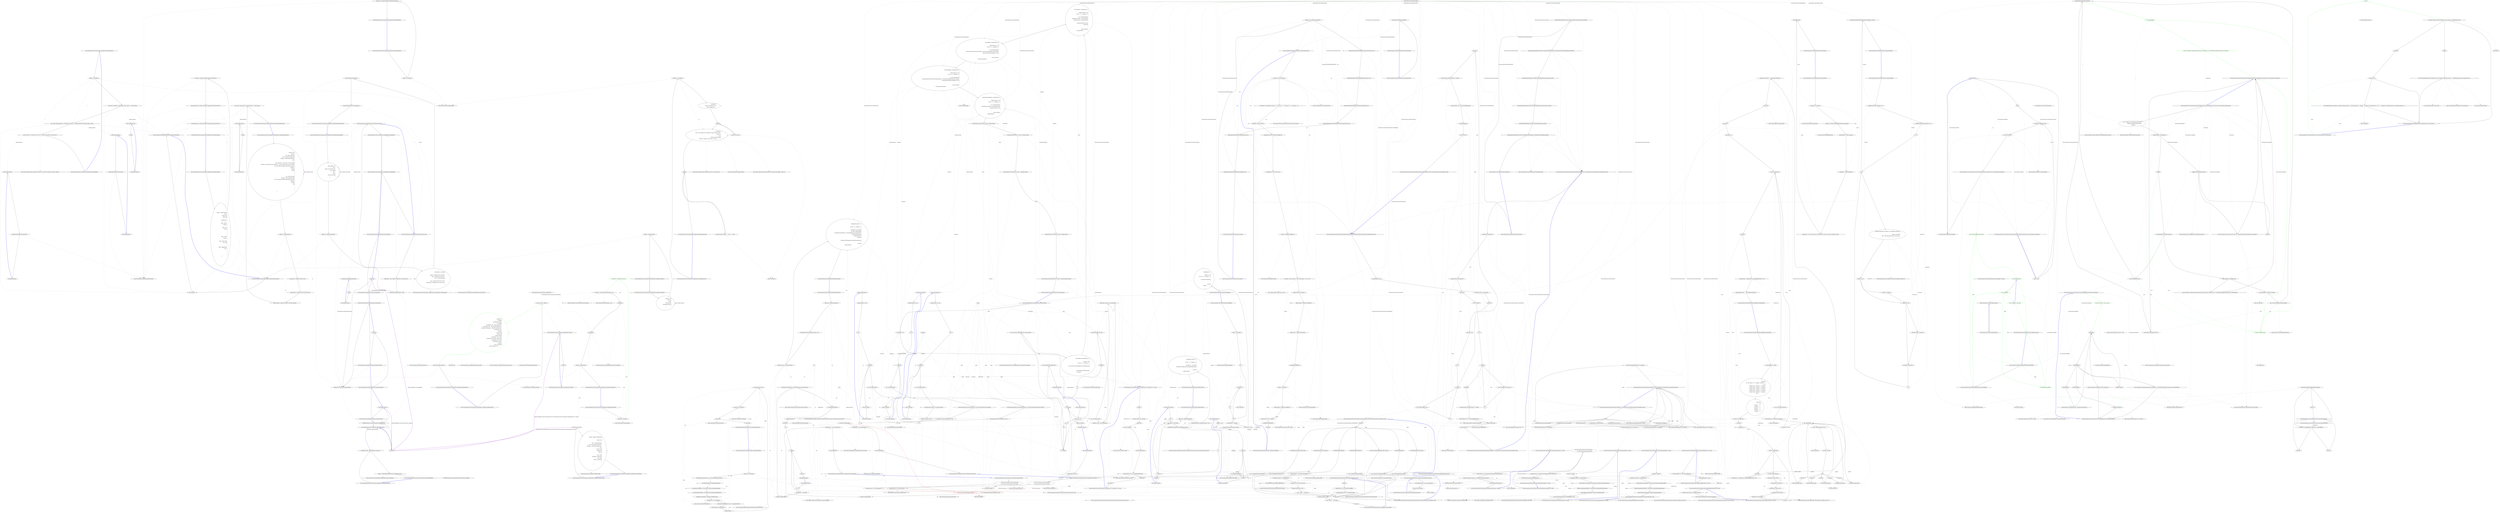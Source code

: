 digraph  {
m0_116 [cluster="Newtonsoft.Json.Tests.Documentation.LinqToJsonTests.SelectTokenLinq()", file="CamelCasePropertyNamesContractResolverTests.cs", label="Entry Newtonsoft.Json.Tests.Documentation.LinqToJsonTests.SelectTokenLinq()", span="441-441"];
m0_118 [cluster="Newtonsoft.Json.Tests.Documentation.LinqToJsonTests.SelectTokenLinq()", file="CamelCasePropertyNamesContractResolverTests.cs", label="IList<string> storeNames = o.SelectToken(''Stores'').Select(s => (string)s).ToList()", span="446-446"];
m0_119 [cluster="Newtonsoft.Json.Tests.Documentation.LinqToJsonTests.SelectTokenLinq()", file="CamelCasePropertyNamesContractResolverTests.cs", label="IList<string> firstProductNames = o[''Manufacturers''].Select(m => (string)m.SelectToken(''Products[1].Name'')).ToList()", span="450-450"];
m0_117 [cluster="Newtonsoft.Json.Tests.Documentation.LinqToJsonTests.SelectTokenLinq()", file="CamelCasePropertyNamesContractResolverTests.cs", label="JObject o = new JObject()", span="443-443"];
m0_120 [cluster="Newtonsoft.Json.Tests.Documentation.LinqToJsonTests.SelectTokenLinq()", file="CamelCasePropertyNamesContractResolverTests.cs", label="decimal totalPrice = o[''Manufacturers''].Sum(m => (decimal)m.SelectToken(''Products[0].Price''))", span="454-454"];
m0_121 [cluster="Newtonsoft.Json.Tests.Documentation.LinqToJsonTests.SelectTokenLinq()", file="CamelCasePropertyNamesContractResolverTests.cs", label="Exit Newtonsoft.Json.Tests.Documentation.LinqToJsonTests.SelectTokenLinq()", span="441-441"];
m0_35 [cluster="Newtonsoft.Json.Linq.JValue.JValue(System.DateTime)", file="CamelCasePropertyNamesContractResolverTests.cs", label="Entry Newtonsoft.Json.Linq.JValue.JValue(System.DateTime)", span="125-125"];
m0_48 [cluster="Newtonsoft.Json.Linq.JProperty.JProperty(string, object)", file="CamelCasePropertyNamesContractResolverTests.cs", label="Entry Newtonsoft.Json.Linq.JProperty.JProperty(string, object)", span="293-293"];
m0_39 [cluster="Newtonsoft.Json.Tests.Documentation.LinqToJsonTests.GetPosts()", file="CamelCasePropertyNamesContractResolverTests.cs", label="Entry Newtonsoft.Json.Tests.Documentation.LinqToJsonTests.GetPosts()", span="126-126"];
m0_40 [cluster="Newtonsoft.Json.Tests.Documentation.LinqToJsonTests.GetPosts()", file="CamelCasePropertyNamesContractResolverTests.cs", label="return null;", span="128-128"];
m0_41 [cluster="Newtonsoft.Json.Tests.Documentation.LinqToJsonTests.GetPosts()", file="CamelCasePropertyNamesContractResolverTests.cs", label="Exit Newtonsoft.Json.Tests.Documentation.LinqToJsonTests.GetPosts()", span="126-126"];
m0_18 [cluster="Newtonsoft.Json.Tests.Documentation.LinqToJsonTests.LinqToJsonBasic()", file="CamelCasePropertyNamesContractResolverTests.cs", label="Exit Newtonsoft.Json.Tests.Documentation.LinqToJsonTests.LinqToJsonBasic()", span="77-77"];
m0_95 [cluster="System.Collections.Generic.IEnumerable<TSource>.Count<TSource>()", file="CamelCasePropertyNamesContractResolverTests.cs", label="Entry System.Collections.Generic.IEnumerable<TSource>.Count<TSource>()", span="0-0"];
m0_93 [cluster="Newtonsoft.Json.Linq.JToken.Children()", file="CamelCasePropertyNamesContractResolverTests.cs", label="Entry Newtonsoft.Json.Linq.JToken.Children()", span="343-343"];
m0_3 [cluster="Newtonsoft.Json.Linq.JPropertyDescriptor.CastInstance(object)", file="CamelCasePropertyNamesContractResolverTests.cs", label="return (JObject)instance;", span="47-47"];
m0_4 [cluster="Newtonsoft.Json.Linq.JPropertyDescriptor.CastInstance(object)", file="CamelCasePropertyNamesContractResolverTests.cs", label="Exit Newtonsoft.Json.Linq.JPropertyDescriptor.CastInstance(object)", span="45-45"];
m0_5 [cluster="Newtonsoft.Json.Linq.JPropertyDescriptor.CanResetValue(object)", file="CamelCasePropertyNamesContractResolverTests.cs", label="Entry Newtonsoft.Json.Linq.JPropertyDescriptor.CanResetValue(object)", span="57-57"];
m0_10 [cluster="Newtonsoft.Json.Linq.JPropertyDescriptor.GetValue(object)", file="CamelCasePropertyNamesContractResolverTests.cs", label="return token;", span="73-73"];
m0_11 [cluster="Newtonsoft.Json.Linq.JPropertyDescriptor.GetValue(object)", file="CamelCasePropertyNamesContractResolverTests.cs", label="Exit Newtonsoft.Json.Linq.JPropertyDescriptor.GetValue(object)", span="69-69"];
m0_12 [cluster="Newtonsoft.Json.Linq.JPropertyDescriptor.ResetValue(object)", file="CamelCasePropertyNamesContractResolverTests.cs", label="Entry Newtonsoft.Json.Linq.JPropertyDescriptor.ResetValue(object)", span="80-80"];
m0_19 [cluster="Newtonsoft.Json.Linq.JPropertyDescriptor.ShouldSerializeValue(object)", file="CamelCasePropertyNamesContractResolverTests.cs", label="Entry Newtonsoft.Json.Linq.JPropertyDescriptor.ShouldSerializeValue(object)", span="103-103"];
m0_47 [cluster="Newtonsoft.Json.Linq.JObject.JObject(object)", file="CamelCasePropertyNamesContractResolverTests.cs", label="Entry Newtonsoft.Json.Linq.JObject.JObject(object)", span="113-113"];
m0_109 [cluster="Newtonsoft.Json.Linq.JToken.SelectToken(string)", file="CamelCasePropertyNamesContractResolverTests.cs", label="Entry Newtonsoft.Json.Linq.JToken.SelectToken(string)", span="1959-1959"];
m0_55 [cluster="Newtonsoft.Json.Linq.JObject.FromObject(object)", file="CamelCasePropertyNamesContractResolverTests.cs", label="Entry Newtonsoft.Json.Linq.JObject.FromObject(object)", span="377-377"];
m0_71 [cluster="Newtonsoft.Json.Tests.Documentation.LinqToJsonTests.LinqToJsonSimpleQuerying()", file="CamelCasePropertyNamesContractResolverTests.cs", label="Entry Newtonsoft.Json.Tests.Documentation.LinqToJsonTests.LinqToJsonSimpleQuerying()", span="254-254"];
m0_73 [cluster="Newtonsoft.Json.Tests.Documentation.LinqToJsonTests.LinqToJsonSimpleQuerying()", file="CamelCasePropertyNamesContractResolverTests.cs", label="JObject rss = JObject.Parse(json)", span="285-285"];
m0_72 [cluster="Newtonsoft.Json.Tests.Documentation.LinqToJsonTests.LinqToJsonSimpleQuerying()", file="CamelCasePropertyNamesContractResolverTests.cs", label="string json = @''{\r\n              'channel': {\r\n                'title': 'James Newton-King',\r\n                'link': 'http://james.newtonking.com',\r\n                'description': 'James Newton-King's blog.',\r\n                'item': [\r\n                  {\r\n                    'title': 'Json.NET 1.3 + New license + Now on CodePlex',\r\n                    'description': 'Annoucing the release of Json.NET 1.3, the MIT license and the source on CodePlex',\r\n                    'link': 'http://james.newtonking.com/projects/json-net.aspx',\r\n                    'categories': [\r\n                      'Json.NET',\r\n                      'CodePlex'\r\n                    ]\r\n                  },\r\n                  {\r\n                    'title': 'LINQ to JSON beta',\r\n                    'description': 'Annoucing LINQ to JSON',\r\n                    'link': 'http://james.newtonking.com/projects/json-net.aspx',\r\n                    'categories': [\r\n                      'Json.NET',\r\n                      'LINQ'\r\n                    ]\r\n                  }\r\n                ]\r\n              }\r\n            }''", span="257-283"];
m0_74 [cluster="Newtonsoft.Json.Tests.Documentation.LinqToJsonTests.LinqToJsonSimpleQuerying()", file="CamelCasePropertyNamesContractResolverTests.cs", label="string rssTitle = (string)rss[''channel''][''title'']", span="287-287"];
m0_75 [cluster="Newtonsoft.Json.Tests.Documentation.LinqToJsonTests.LinqToJsonSimpleQuerying()", file="CamelCasePropertyNamesContractResolverTests.cs", label="string itemTitle = (string)rss[''channel''][''item''][0][''title'']", span="290-290"];
m0_76 [cluster="Newtonsoft.Json.Tests.Documentation.LinqToJsonTests.LinqToJsonSimpleQuerying()", file="CamelCasePropertyNamesContractResolverTests.cs", label="JArray categories = (JArray)rss[''channel''][''item''][0][''categories'']", span="293-293"];
m0_77 [cluster="Newtonsoft.Json.Tests.Documentation.LinqToJsonTests.LinqToJsonSimpleQuerying()", file="CamelCasePropertyNamesContractResolverTests.cs", label="IList<string> categoriesText = categories.Select(c => (string)c).ToList()", span="296-296"];
m0_78 [cluster="Newtonsoft.Json.Tests.Documentation.LinqToJsonTests.LinqToJsonSimpleQuerying()", file="CamelCasePropertyNamesContractResolverTests.cs", label="Exit Newtonsoft.Json.Tests.Documentation.LinqToJsonTests.LinqToJsonSimpleQuerying()", span="254-254"];
m0_36 [cluster="System.DateTime.DateTime(int, int, int)", file="CamelCasePropertyNamesContractResolverTests.cs", label="Entry System.DateTime.DateTime(int, int, int)", span="0-0"];
m0_50 [cluster="JArray.cstr", file="CamelCasePropertyNamesContractResolverTests.cs", label="Entry JArray.cstr", span=""];
m0_6 [cluster="Newtonsoft.Json.Linq.JPropertyDescriptor.CanResetValue(object)", file="CamelCasePropertyNamesContractResolverTests.cs", label="return false;", span="59-59"];
m0_7 [cluster="Newtonsoft.Json.Linq.JPropertyDescriptor.CanResetValue(object)", file="CamelCasePropertyNamesContractResolverTests.cs", label="Exit Newtonsoft.Json.Linq.JPropertyDescriptor.CanResetValue(object)", span="57-57"];
m0_8 [cluster="Newtonsoft.Json.Linq.JPropertyDescriptor.GetValue(object)", file="CamelCasePropertyNamesContractResolverTests.cs", label="Entry Newtonsoft.Json.Linq.JPropertyDescriptor.GetValue(object)", span="69-69"];
m0_33 [cluster="Newtonsoft.Json.Linq.JArray.JArray()", file="CamelCasePropertyNamesContractResolverTests.cs", label="Entry Newtonsoft.Json.Linq.JArray.JArray()", span="65-65"];
m0_0 [cluster="Newtonsoft.Json.Tests.Documentation.File.OpenText(string)", file="CamelCasePropertyNamesContractResolverTests.cs", label="Entry Newtonsoft.Json.Tests.Documentation.File.OpenText(string)", span="54-54"];
m0_1 [cluster="Newtonsoft.Json.Tests.Documentation.File.OpenText(string)", file="CamelCasePropertyNamesContractResolverTests.cs", label="return null;", span="56-56"];
m0_110 [cluster="Newtonsoft.Json.Tests.Documentation.LinqToJsonTests.SelectTokenComplex()", file="CamelCasePropertyNamesContractResolverTests.cs", label="Entry Newtonsoft.Json.Tests.Documentation.LinqToJsonTests.SelectTokenComplex()", span="396-396"];
m0_111 [cluster="Newtonsoft.Json.Tests.Documentation.LinqToJsonTests.SelectTokenComplex()", file="CamelCasePropertyNamesContractResolverTests.cs", label="JObject o = JObject.Parse(@''{\r\n              'Stores': [\r\n                'Lambton Quay',\r\n                'Willis Street'\r\n              ],\r\n              'Manufacturers': [\r\n                {\r\n                  'Name': 'Acme Co',\r\n                  'Products': [\r\n                    {\r\n                      'Name': 'Anvil',\r\n                      'Price': 50\r\n                    }\r\n                  ]\r\n                },\r\n                {\r\n                  'Name': 'Contoso',\r\n                  'Products': [\r\n                    {\r\n                      'Name': 'Elbow Grease',\r\n                      'Price': 99.95\r\n                    },\r\n                    {\r\n                      'Name': 'Headlight Fluid',\r\n                      'Price': 4\r\n                    }\r\n                  ]\r\n                }\r\n              ]\r\n            }'')", span="399-428"];
m0_112 [cluster="Newtonsoft.Json.Tests.Documentation.LinqToJsonTests.SelectTokenComplex()", file="CamelCasePropertyNamesContractResolverTests.cs", label="string name = (string)o.SelectToken(''Manufacturers[0].Name'')", span="430-430"];
m0_113 [cluster="Newtonsoft.Json.Tests.Documentation.LinqToJsonTests.SelectTokenComplex()", file="CamelCasePropertyNamesContractResolverTests.cs", label="decimal productPrice = (decimal)o.SelectToken(''Manufacturers[0].Products[0].Price'')", span="433-433"];
m0_114 [cluster="Newtonsoft.Json.Tests.Documentation.LinqToJsonTests.SelectTokenComplex()", file="CamelCasePropertyNamesContractResolverTests.cs", label="string productName = (string)o.SelectToken(''Manufacturers[1].Products[0].Name'')", span="436-436"];
m0_115 [cluster="Newtonsoft.Json.Tests.Documentation.LinqToJsonTests.SelectTokenComplex()", file="CamelCasePropertyNamesContractResolverTests.cs", label="Exit Newtonsoft.Json.Tests.Documentation.LinqToJsonTests.SelectTokenComplex()", span="396-396"];
m0_9 [cluster="Newtonsoft.Json.Linq.JPropertyDescriptor.GetValue(object)", file="CamelCasePropertyNamesContractResolverTests.cs", label="JToken token = CastInstance(component)[Name]", span="71-71"];
m0_65 [cluster="Newtonsoft.Json.Tests.Documentation.LinqToJsonTests.LinqToJsonReadObject()", file="CamelCasePropertyNamesContractResolverTests.cs", label="Entry Newtonsoft.Json.Tests.Documentation.LinqToJsonTests.LinqToJsonReadObject()", span="243-243"];
m0_66 [cluster="Newtonsoft.Json.Tests.Documentation.LinqToJsonTests.LinqToJsonReadObject()", file="CamelCasePropertyNamesContractResolverTests.cs", label="StreamReader reader = File.OpenText(@''c:\person.json'')", span="246-246"];
m0_67 [cluster="Newtonsoft.Json.Tests.Documentation.LinqToJsonTests.LinqToJsonReadObject()", file="CamelCasePropertyNamesContractResolverTests.cs", label="JObject o = (JObject)JToken.ReadFrom(new JsonTextReader(reader))", span="248-248"];
m0_68 [cluster="Newtonsoft.Json.Tests.Documentation.LinqToJsonTests.LinqToJsonReadObject()", file="CamelCasePropertyNamesContractResolverTests.cs", label="Exit Newtonsoft.Json.Tests.Documentation.LinqToJsonTests.LinqToJsonReadObject()", span="243-243"];
m0_37 [cluster="Newtonsoft.Json.Linq.JArray.Add(Newtonsoft.Json.Linq.JToken)", file="CamelCasePropertyNamesContractResolverTests.cs", label="Entry Newtonsoft.Json.Linq.JArray.Add(Newtonsoft.Json.Linq.JToken)", span="303-303"];
m0_70 [cluster="Newtonsoft.Json.Linq.JToken.ReadFrom(Newtonsoft.Json.JsonReader)", file="CamelCasePropertyNamesContractResolverTests.cs", label="Entry Newtonsoft.Json.Linq.JToken.ReadFrom(Newtonsoft.Json.JsonReader)", span="1843-1843"];
m0_91 [cluster="Newtonsoft.Json.Linq.JObject.JObject()", file="CamelCasePropertyNamesContractResolverTests.cs", label="Entry Newtonsoft.Json.Linq.JObject.JObject()", span="87-87"];
m0_56 [cluster="Newtonsoft.Json.Tests.Documentation.LinqToJsonTests.LinqToJsonCreateParse()", file="CamelCasePropertyNamesContractResolverTests.cs", label="Entry Newtonsoft.Json.Tests.Documentation.LinqToJsonTests.LinqToJsonCreateParse()", span="215-215"];
m0_58 [cluster="Newtonsoft.Json.Tests.Documentation.LinqToJsonTests.LinqToJsonCreateParse()", file="CamelCasePropertyNamesContractResolverTests.cs", label="JObject o = JObject.Parse(json)", span="226-226"];
m0_57 [cluster="Newtonsoft.Json.Tests.Documentation.LinqToJsonTests.LinqToJsonCreateParse()", file="CamelCasePropertyNamesContractResolverTests.cs", label="string json = @''{\r\n              CPU: 'Intel',\r\n              Drives: [\r\n                'DVD read/writer',\r\n                '500 gigabyte hard drive'\r\n              ]\r\n            }''", span="218-224"];
m0_59 [cluster="Newtonsoft.Json.Tests.Documentation.LinqToJsonTests.LinqToJsonCreateParse()", file="CamelCasePropertyNamesContractResolverTests.cs", label="Exit Newtonsoft.Json.Tests.Documentation.LinqToJsonTests.LinqToJsonCreateParse()", span="215-215"];
m0_69 [cluster="Newtonsoft.Json.JsonTextReader.JsonTextReader(System.IO.TextReader)", file="CamelCasePropertyNamesContractResolverTests.cs", label="Entry Newtonsoft.Json.JsonTextReader.JsonTextReader(System.IO.TextReader)", span="72-72"];
m0_2 [cluster="Newtonsoft.Json.Tests.Documentation.File.OpenText(string)", file="CamelCasePropertyNamesContractResolverTests.cs", label="Exit Newtonsoft.Json.Tests.Documentation.File.OpenText(string)", span="54-54"];
m0_129 [cluster="lambda expression", file="CamelCasePropertyNamesContractResolverTests.cs", label="Entry lambda expression", span="454-454"];
m0_22 [cluster="lambda expression", file="CamelCasePropertyNamesContractResolverTests.cs", label="Newtonsoft.Json.Linq.JPropertyDescriptor", span=""];
m0_24 [cluster="lambda expression", file="CamelCasePropertyNamesContractResolverTests.cs", label="Exit lambda expression", span="94-94"];
m0_23 [cluster="lambda expression", file="CamelCasePropertyNamesContractResolverTests.cs", label="(string)t", span="94-94"];
m0_79 [cluster="lambda expression", file="CamelCasePropertyNamesContractResolverTests.cs", label="Entry lambda expression", span="296-296"];
m0_127 [cluster="lambda expression", file="CamelCasePropertyNamesContractResolverTests.cs", label="(string)m.SelectToken(''Products[1].Name'')", span="450-450"];
m0_130 [cluster="lambda expression", file="CamelCasePropertyNamesContractResolverTests.cs", label="(decimal)m.SelectToken(''Products[0].Price'')", span="454-454"];
m0_123 [cluster="lambda expression", file="CamelCasePropertyNamesContractResolverTests.cs", label="Entry lambda expression", span="446-446"];
m0_126 [cluster="lambda expression", file="CamelCasePropertyNamesContractResolverTests.cs", label="Entry lambda expression", span="450-450"];
m0_81 [cluster="lambda expression", file="CamelCasePropertyNamesContractResolverTests.cs", label="Exit lambda expression", span="296-296"];
m0_80 [cluster="lambda expression", file="CamelCasePropertyNamesContractResolverTests.cs", label="(string)c", span="296-296"];
m0_128 [cluster="lambda expression", file="CamelCasePropertyNamesContractResolverTests.cs", label="Exit lambda expression", span="450-450"];
m0_131 [cluster="lambda expression", file="CamelCasePropertyNamesContractResolverTests.cs", label="Exit lambda expression", span="454-454"];
m0_124 [cluster="lambda expression", file="CamelCasePropertyNamesContractResolverTests.cs", label="(string)s", span="446-446"];
m0_125 [cluster="lambda expression", file="CamelCasePropertyNamesContractResolverTests.cs", label="Exit lambda expression", span="446-446"];
m0_82 [cluster="Newtonsoft.Json.Tests.Documentation.LinqToJsonTests.LinqToJsonQuerying()", file="CamelCasePropertyNamesContractResolverTests.cs", label="Entry Newtonsoft.Json.Tests.Documentation.LinqToJsonTests.LinqToJsonQuerying()", span="302-302"];
m0_83 [cluster="Newtonsoft.Json.Tests.Documentation.LinqToJsonTests.LinqToJsonQuerying()", file="CamelCasePropertyNamesContractResolverTests.cs", label="JObject rss = new JObject()", span="304-304"];
m0_84 [cluster="Newtonsoft.Json.Tests.Documentation.LinqToJsonTests.LinqToJsonQuerying()", file="CamelCasePropertyNamesContractResolverTests.cs", label="var postTitles =\r\n                from p in rss[''channel''][''item'']\r\n                select (string)p[''title'']", span="307-309"];
m0_87 [cluster="Newtonsoft.Json.Tests.Documentation.LinqToJsonTests.LinqToJsonQuerying()", file="CamelCasePropertyNamesContractResolverTests.cs", label="var categories =\r\n                from c in rss[''channel''][''item''].Children()[''category''].Values<string>()\r\n                group c by c\r\n                into g\r\n                orderby g.Count() descending\r\n                select new { Category = g.Key, Count = g.Count() }", span="319-324"];
m0_85 [cluster="Newtonsoft.Json.Tests.Documentation.LinqToJsonTests.LinqToJsonQuerying()", file="CamelCasePropertyNamesContractResolverTests.cs", label=postTitles, span="311-311"];
m0_88 [cluster="Newtonsoft.Json.Tests.Documentation.LinqToJsonTests.LinqToJsonQuerying()", file="CamelCasePropertyNamesContractResolverTests.cs", label=categories, span="326-326"];
m0_86 [cluster="Newtonsoft.Json.Tests.Documentation.LinqToJsonTests.LinqToJsonQuerying()", file="CamelCasePropertyNamesContractResolverTests.cs", label="Console.WriteLine(item)", span="313-313"];
m0_89 [cluster="Newtonsoft.Json.Tests.Documentation.LinqToJsonTests.LinqToJsonQuerying()", file="CamelCasePropertyNamesContractResolverTests.cs", label="Console.WriteLine(c.Category + '' - Count: '' + c.Count)", span="328-328"];
m0_90 [cluster="Newtonsoft.Json.Tests.Documentation.LinqToJsonTests.LinqToJsonQuerying()", file="CamelCasePropertyNamesContractResolverTests.cs", label="Exit Newtonsoft.Json.Tests.Documentation.LinqToJsonTests.LinqToJsonQuerying()", span="302-302"];
m0_122 [cluster="System.Collections.Generic.IEnumerable<TSource>.Sum<TSource>(System.Func<TSource, decimal>)", file="CamelCasePropertyNamesContractResolverTests.cs", label="Entry System.Collections.Generic.IEnumerable<TSource>.Sum<TSource>(System.Func<TSource, decimal>)", span="0-0"];
m0_34 [cluster="Newtonsoft.Json.Linq.JValue.JValue(string)", file="CamelCasePropertyNamesContractResolverTests.cs", label="Entry Newtonsoft.Json.Linq.JValue.JValue(string)", span="154-154"];
m0_51 [cluster="Newtonsoft.Json.Tests.Documentation.LinqToJsonTests.LinqToJsonCreateFromObject()", file="CamelCasePropertyNamesContractResolverTests.cs", label="Entry Newtonsoft.Json.Tests.Documentation.LinqToJsonTests.LinqToJsonCreateFromObject()", span="188-188"];
m0_52 [cluster="Newtonsoft.Json.Tests.Documentation.LinqToJsonTests.LinqToJsonCreateFromObject()", file="CamelCasePropertyNamesContractResolverTests.cs", label="List<Post> posts = null", span="190-190"];
m0_53 [cluster="Newtonsoft.Json.Tests.Documentation.LinqToJsonTests.LinqToJsonCreateFromObject()", file="CamelCasePropertyNamesContractResolverTests.cs", label="JObject o = JObject.FromObject(new\r\n            {\r\n                channel = new\r\n                {\r\n                    title = ''James Newton-King'',\r\n                    link = ''http://james.newtonking.com'',\r\n                    description = ''James Newton-King's blog.'',\r\n                    item =\r\n                        from p in posts\r\n                        orderby p.Title\r\n                        select new\r\n                        {\r\n                            title = p.Title,\r\n                            description = p.Description,\r\n                            link = p.Link,\r\n                            category = p.Categories\r\n                        }\r\n                }\r\n            })", span="193-211"];
m0_54 [cluster="Newtonsoft.Json.Tests.Documentation.LinqToJsonTests.LinqToJsonCreateFromObject()", file="CamelCasePropertyNamesContractResolverTests.cs", label="Exit Newtonsoft.Json.Tests.Documentation.LinqToJsonTests.LinqToJsonCreateFromObject()", span="188-188"];
m0_92 [cluster="Unk.WriteLine", file="CamelCasePropertyNamesContractResolverTests.cs", label="Entry Unk.WriteLine", span=""];
m0_21 [cluster="Newtonsoft.Json.Linq.JPropertyDescriptor.ShouldSerializeValue(object)", file="CamelCasePropertyNamesContractResolverTests.cs", label="Exit Newtonsoft.Json.Linq.JPropertyDescriptor.ShouldSerializeValue(object)", span="103-103"];
m0_49 [cluster="Newtonsoft.Json.Linq.JObject.JObject(params object[])", file="CamelCasePropertyNamesContractResolverTests.cs", label="Entry Newtonsoft.Json.Linq.JObject.JObject(params object[])", span="104-104"];
m0_25 [cluster="Newtonsoft.Json.Tests.Documentation.LinqToJsonTests.LinqToJsonCreateNormal()", file="CamelCasePropertyNamesContractResolverTests.cs", label="Entry Newtonsoft.Json.Tests.Documentation.LinqToJsonTests.LinqToJsonCreateNormal()", span="100-100"];
m0_27 [cluster="Newtonsoft.Json.Tests.Documentation.LinqToJsonTests.LinqToJsonCreateNormal()", color=green, community=0, file="CamelCasePropertyNamesContractResolverTests.cs", label="0: JValue text = new JValue(''Manual text'')", span="104-104"];
m0_26 [cluster="Newtonsoft.Json.Tests.Documentation.LinqToJsonTests.LinqToJsonCreateNormal()", file="CamelCasePropertyNamesContractResolverTests.cs", label="JArray array = new JArray()", span="103-103"];
m0_28 [cluster="Newtonsoft.Json.Tests.Documentation.LinqToJsonTests.LinqToJsonCreateNormal()", file="CamelCasePropertyNamesContractResolverTests.cs", label="JValue date = new JValue(new DateTime(2000, 5, 23))", span="105-105"];
m0_29 [cluster="Newtonsoft.Json.Tests.Documentation.LinqToJsonTests.LinqToJsonCreateNormal()", file="CamelCasePropertyNamesContractResolverTests.cs", label="array.Add(text)", span="107-107"];
m0_30 [cluster="Newtonsoft.Json.Tests.Documentation.LinqToJsonTests.LinqToJsonCreateNormal()", file="CamelCasePropertyNamesContractResolverTests.cs", label="array.Add(date)", span="108-108"];
m0_31 [cluster="Newtonsoft.Json.Tests.Documentation.LinqToJsonTests.LinqToJsonCreateNormal()", file="CamelCasePropertyNamesContractResolverTests.cs", label="string json = array.ToString()", span="110-110"];
m0_32 [cluster="Newtonsoft.Json.Tests.Documentation.LinqToJsonTests.LinqToJsonCreateNormal()", file="CamelCasePropertyNamesContractResolverTests.cs", label="Exit Newtonsoft.Json.Tests.Documentation.LinqToJsonTests.LinqToJsonCreateNormal()", span="100-100"];
m0_103 [cluster="Newtonsoft.Json.Tests.Documentation.LinqToJsonTests.Shortie.Shortie()", file="CamelCasePropertyNamesContractResolverTests.cs", label="Entry Newtonsoft.Json.Tests.Documentation.LinqToJsonTests.Shortie.Shortie()", span="338-338"];
m0_20 [cluster="Unk.Select", file="CamelCasePropertyNamesContractResolverTests.cs", label="Entry Unk.Select", span=""];
m0_105 [cluster="Newtonsoft.Json.Tests.Documentation.LinqToJsonTests.SelectTokenSimple()", file="CamelCasePropertyNamesContractResolverTests.cs", label="Entry Newtonsoft.Json.Tests.Documentation.LinqToJsonTests.SelectTokenSimple()", span="387-387"];
m0_107 [cluster="Newtonsoft.Json.Tests.Documentation.LinqToJsonTests.SelectTokenSimple()", file="CamelCasePropertyNamesContractResolverTests.cs", label="string name = (string)o.SelectToken(''Manufacturers[0].Name'')", span="392-392"];
m0_106 [cluster="Newtonsoft.Json.Tests.Documentation.LinqToJsonTests.SelectTokenSimple()", file="CamelCasePropertyNamesContractResolverTests.cs", label="JObject o = new JObject()", span="389-389"];
m0_108 [cluster="Newtonsoft.Json.Tests.Documentation.LinqToJsonTests.SelectTokenSimple()", file="CamelCasePropertyNamesContractResolverTests.cs", label="Exit Newtonsoft.Json.Tests.Documentation.LinqToJsonTests.SelectTokenSimple()", span="387-387"];
m0_13 [cluster="Newtonsoft.Json.Tests.Documentation.LinqToJsonTests.LinqToJsonBasic()", file="CamelCasePropertyNamesContractResolverTests.cs", label="Entry Newtonsoft.Json.Tests.Documentation.LinqToJsonTests.LinqToJsonBasic()", span="77-77"];
m0_42 [cluster="Newtonsoft.Json.Tests.Documentation.LinqToJsonTests.LinqToJsonCreateDeclaratively()", file="CamelCasePropertyNamesContractResolverTests.cs", label="Entry Newtonsoft.Json.Tests.Documentation.LinqToJsonTests.LinqToJsonCreateDeclaratively()", span="131-131"];
m0_44 [cluster="Newtonsoft.Json.Tests.Documentation.LinqToJsonTests.LinqToJsonCreateDeclaratively()", color=green, community=0, file="CamelCasePropertyNamesContractResolverTests.cs", label="0: JObject rss =\r\n                new JObject(\r\n                    new JProperty(''channel'',\r\n                        new JObject(\r\n                            new JProperty(''title'', ''James Newton-King''),\r\n                            new JProperty(''link'', ''http://james.newtonking.com''),\r\n                            new JProperty(''description'', ''James Newton-King's blog.''),\r\n                            new JProperty(''item'',\r\n                                new JArray(\r\n                                    from p in posts\r\n                                    orderby p.Title\r\n                                    select new JObject(\r\n                                        new JProperty(''title'', p.Title),\r\n                                        new JProperty(''description'', p.Description),\r\n                                        new JProperty(''link'', p.Link),\r\n                                        new JProperty(''category'',\r\n                                            new JArray(\r\n                                                from c in p.Categories\r\n                                                select new JValue(c)))))))))", span="136-154"];
m0_43 [cluster="Newtonsoft.Json.Tests.Documentation.LinqToJsonTests.LinqToJsonCreateDeclaratively()", file="CamelCasePropertyNamesContractResolverTests.cs", label="List<Post> posts = GetPosts()", span="134-134"];
m0_45 [cluster="Newtonsoft.Json.Tests.Documentation.LinqToJsonTests.LinqToJsonCreateDeclaratively()", file="CamelCasePropertyNamesContractResolverTests.cs", label="Console.WriteLine(rss.ToString())", span="156-156"];
m0_46 [cluster="Newtonsoft.Json.Tests.Documentation.LinqToJsonTests.LinqToJsonCreateDeclaratively()", file="CamelCasePropertyNamesContractResolverTests.cs", label="Exit Newtonsoft.Json.Tests.Documentation.LinqToJsonTests.LinqToJsonCreateDeclaratively()", span="131-131"];
m0_96 [cluster="Newtonsoft.Json.Tests.Documentation.LinqToJsonTests.LinqToJsonDeserializeExample()", file="CamelCasePropertyNamesContractResolverTests.cs", label="Entry Newtonsoft.Json.Tests.Documentation.LinqToJsonTests.LinqToJsonDeserializeExample()", span="353-353"];
m0_100 [cluster="Newtonsoft.Json.Tests.Documentation.LinqToJsonTests.LinqToJsonDeserializeExample()", file="CamelCasePropertyNamesContractResolverTests.cs", label="Console.WriteLine(shortie.Original)", span="379-379"];
m0_101 [cluster="Newtonsoft.Json.Tests.Documentation.LinqToJsonTests.LinqToJsonDeserializeExample()", file="CamelCasePropertyNamesContractResolverTests.cs", label="Console.WriteLine(shortie.Error.ErrorMessage)", span="382-382"];
m0_99 [cluster="Newtonsoft.Json.Tests.Documentation.LinqToJsonTests.LinqToJsonDeserializeExample()", file="CamelCasePropertyNamesContractResolverTests.cs", label="Shortie shortie = new Shortie\r\n            {\r\n                Original = (string)json[''short''][''original''],\r\n                Short = (string)json[''short''][''short''],\r\n                Error = new ShortieException\r\n                {\r\n                    Code = (int)json[''short''][''error''][''code''],\r\n                    ErrorMessage = (string)json[''short''][''error''][''msg'']\r\n                }\r\n            }", span="368-377"];
m0_98 [cluster="Newtonsoft.Json.Tests.Documentation.LinqToJsonTests.LinqToJsonDeserializeExample()", file="CamelCasePropertyNamesContractResolverTests.cs", label="JObject json = JObject.Parse(jsonText)", span="366-366"];
m0_97 [cluster="Newtonsoft.Json.Tests.Documentation.LinqToJsonTests.LinqToJsonDeserializeExample()", file="CamelCasePropertyNamesContractResolverTests.cs", label="string jsonText = @''{\r\n              'short': {\r\n                'original': 'http://www.foo.com/',\r\n                'short': 'krehqk',\r\n                'error': {\r\n                  'code':0,\r\n                  'msg':'No action taken'\r\n                }\r\n            }''", span="356-364"];
m0_102 [cluster="Newtonsoft.Json.Tests.Documentation.LinqToJsonTests.LinqToJsonDeserializeExample()", file="CamelCasePropertyNamesContractResolverTests.cs", label="Exit Newtonsoft.Json.Tests.Documentation.LinqToJsonTests.LinqToJsonDeserializeExample()", span="353-353"];
m0_94 [cluster="System.Collections.Generic.IEnumerable<Newtonsoft.Json.Linq.JToken>.Values<U>()", file="CamelCasePropertyNamesContractResolverTests.cs", label="Entry System.Collections.Generic.IEnumerable<Newtonsoft.Json.Linq.JToken>.Values<U>()", span="136-136"];
m0_38 [cluster="Newtonsoft.Json.Linq.JToken.ToString()", file="CamelCasePropertyNamesContractResolverTests.cs", label="Entry Newtonsoft.Json.Linq.JToken.ToString()", span="404-404"];
m0_104 [cluster="Newtonsoft.Json.Tests.Documentation.LinqToJsonTests.ShortieException.ShortieException()", file="CamelCasePropertyNamesContractResolverTests.cs", label="Entry Newtonsoft.Json.Tests.Documentation.LinqToJsonTests.ShortieException.ShortieException()", span="346-346"];
m0_14 [cluster="Newtonsoft.Json.Linq.JPropertyDescriptor.SetValue(object, object)", file="CamelCasePropertyNamesContractResolverTests.cs", label="Entry Newtonsoft.Json.Linq.JPropertyDescriptor.SetValue(object, object)", span="89-89"];
m0_15 [cluster="Newtonsoft.Json.Linq.JPropertyDescriptor.SetValue(object, object)", file="CamelCasePropertyNamesContractResolverTests.cs", label="JToken token = (value is JToken) ? (JToken)value : new JValue(value)", span="91-91"];
m0_16 [cluster="Newtonsoft.Json.Linq.JPropertyDescriptor.SetValue(object, object)", file="CamelCasePropertyNamesContractResolverTests.cs", label="CastInstance(component)[Name] = token", span="93-93"];
m0_17 [cluster="Newtonsoft.Json.Linq.JPropertyDescriptor.SetValue(object, object)", file="CamelCasePropertyNamesContractResolverTests.cs", label="Exit Newtonsoft.Json.Linq.JPropertyDescriptor.SetValue(object, object)", span="89-89"];
m0_132 [file="CamelCasePropertyNamesContractResolverTests.cs", label="Newtonsoft.Json.Tests.Documentation.LinqToJsonTests", span=""];
m4_255 [cluster="Newtonsoft.Json.JsonTextWriter.JsonTextWriter(System.IO.TextWriter)", file="JsonConvert.cs", label="Entry Newtonsoft.Json.JsonTextWriter.JsonTextWriter(System.IO.TextWriter)", span="109-109"];
m4_35 [cluster="Newtonsoft.Json.Tests.PerformanceTests.TimeOperation<T>(System.Func<T>, string)", file="JsonConvert.cs", label="Entry Newtonsoft.Json.Tests.PerformanceTests.TimeOperation<T>(System.Func<T>, string)", span="106-106"];
m4_36 [cluster="Newtonsoft.Json.Tests.PerformanceTests.TimeOperation<T>(System.Func<T>, string)", file="JsonConvert.cs", label="operation()", span="109-109"];
m4_39 [cluster="Newtonsoft.Json.Tests.PerformanceTests.TimeOperation<T>(System.Func<T>, string)", file="JsonConvert.cs", label="T result = operation()", span="114-114"];
m4_40 [cluster="Newtonsoft.Json.Tests.PerformanceTests.TimeOperation<T>(System.Func<T>, string)", file="JsonConvert.cs", label="Console.WriteLine(name)", span="116-116"];
m4_37 [cluster="Newtonsoft.Json.Tests.PerformanceTests.TimeOperation<T>(System.Func<T>, string)", file="JsonConvert.cs", label="Stopwatch timed = new Stopwatch()", span="111-111"];
m4_38 [cluster="Newtonsoft.Json.Tests.PerformanceTests.TimeOperation<T>(System.Func<T>, string)", file="JsonConvert.cs", label="timed.Start()", span="112-112"];
m4_41 [cluster="Newtonsoft.Json.Tests.PerformanceTests.TimeOperation<T>(System.Func<T>, string)", file="JsonConvert.cs", label="Console.WriteLine(''{0} ms'', timed.ElapsedMilliseconds)", span="117-117"];
m4_42 [cluster="Newtonsoft.Json.Tests.PerformanceTests.TimeOperation<T>(System.Func<T>, string)", file="JsonConvert.cs", label="timed.Stop()", span="119-119"];
m4_43 [cluster="Newtonsoft.Json.Tests.PerformanceTests.TimeOperation<T>(System.Func<T>, string)", file="JsonConvert.cs", label="return result;", span="121-121"];
m4_44 [cluster="Newtonsoft.Json.Tests.PerformanceTests.TimeOperation<T>(System.Func<T>, string)", file="JsonConvert.cs", label="Exit Newtonsoft.Json.Tests.PerformanceTests.TimeOperation<T>(System.Func<T>, string)", span="106-106"];
m4_272 [cluster="System.IO.MemoryStream.Seek(long, System.IO.SeekOrigin)", file="JsonConvert.cs", label="Entry System.IO.MemoryStream.Seek(long, System.IO.SeekOrigin)", span="0-0"];
m4_237 [cluster="System.Collections.Generic.List<T>.Add(T)", file="JsonConvert.cs", label="Entry System.Collections.Generic.List<T>.Add(T)", span="0-0"];
m4_61 [cluster="Newtonsoft.Json.Linq.JObject.JObject()", file="JsonConvert.cs", label="Entry Newtonsoft.Json.Linq.JObject.JObject()", span="111-111"];
m4_351 [cluster="Newtonsoft.Json.Tests.PerformanceTests.DeserializeWebExtensions<T>(string)", file="JsonConvert.cs", label="Entry Newtonsoft.Json.Tests.PerformanceTests.DeserializeWebExtensions<T>(string)", span="514-514"];
m4_352 [cluster="Newtonsoft.Json.Tests.PerformanceTests.DeserializeWebExtensions<T>(string)", file="JsonConvert.cs", label="JavaScriptSerializer ser = new JavaScriptSerializer()", span="516-516"];
m4_353 [cluster="Newtonsoft.Json.Tests.PerformanceTests.DeserializeWebExtensions<T>(string)", file="JsonConvert.cs", label="return ser.Deserialize<T>(json);", span="518-518"];
m4_354 [cluster="Newtonsoft.Json.Tests.PerformanceTests.DeserializeWebExtensions<T>(string)", file="JsonConvert.cs", label="Exit Newtonsoft.Json.Tests.PerformanceTests.DeserializeWebExtensions<T>(string)", span="514-514"];
m4_356 [cluster="Newtonsoft.Json.Tests.PerformanceTests.DeserializeDataContractJson<T>(string)", file="JsonConvert.cs", label="Entry Newtonsoft.Json.Tests.PerformanceTests.DeserializeDataContractJson<T>(string)", span="521-521"];
m4_357 [cluster="Newtonsoft.Json.Tests.PerformanceTests.DeserializeDataContractJson<T>(string)", file="JsonConvert.cs", label="DataContractJsonSerializer dataContractSerializer\r\n        = new DataContractJsonSerializer(typeof(T))", span="523-524"];
m4_358 [cluster="Newtonsoft.Json.Tests.PerformanceTests.DeserializeDataContractJson<T>(string)", file="JsonConvert.cs", label="MemoryStream ms = new MemoryStream(Encoding.UTF8.GetBytes(json))", span="526-526"];
m4_359 [cluster="Newtonsoft.Json.Tests.PerformanceTests.DeserializeDataContractJson<T>(string)", file="JsonConvert.cs", label="return (T)dataContractSerializer.ReadObject(ms);", span="528-528"];
m4_360 [cluster="Newtonsoft.Json.Tests.PerformanceTests.DeserializeDataContractJson<T>(string)", file="JsonConvert.cs", label="Exit Newtonsoft.Json.Tests.PerformanceTests.DeserializeDataContractJson<T>(string)", span="521-521"];
m4_156 [cluster="System.IO.MemoryStream.MemoryStream()", file="JsonConvert.cs", label="Entry System.IO.MemoryStream.MemoryStream()", span="0-0"];
m4_11 [cluster="Newtonsoft.Json.Tests.PerformanceTests.Deserialize()", file="JsonConvert.cs", label="Entry Newtonsoft.Json.Tests.PerformanceTests.Deserialize()", span="78-78"];
m4_12 [cluster="Newtonsoft.Json.Tests.PerformanceTests.Deserialize()", file="JsonConvert.cs", label="BenchmarkDeserializeMethod<TestClass>(SerializeMethod.DataContractSerializer, XmlText)", span="80-80"];
m4_13 [cluster="Newtonsoft.Json.Tests.PerformanceTests.Deserialize()", file="JsonConvert.cs", label="BenchmarkDeserializeMethod<TestClass>(SerializeMethod.BinaryFormatter, MiscellaneousUtils.HexToBytes(BinaryFormatterHex))", span="81-81"];
m4_14 [cluster="Newtonsoft.Json.Tests.PerformanceTests.Deserialize()", file="JsonConvert.cs", label="BenchmarkDeserializeMethod<TestClass>(SerializeMethod.JavaScriptSerializer, JsonText)", span="82-82"];
m4_15 [cluster="Newtonsoft.Json.Tests.PerformanceTests.Deserialize()", file="JsonConvert.cs", label="BenchmarkDeserializeMethod<TestClass>(SerializeMethod.DataContractJsonSerializer, JsonText)", span="83-83"];
m4_16 [cluster="Newtonsoft.Json.Tests.PerformanceTests.Deserialize()", file="JsonConvert.cs", label="BenchmarkDeserializeMethod<TestClass>(SerializeMethod.JsonNet, JsonText)", span="84-84"];
m4_17 [cluster="Newtonsoft.Json.Tests.PerformanceTests.Deserialize()", file="JsonConvert.cs", label="BenchmarkDeserializeMethod<TestClass>(SerializeMethod.JsonNetBinary, MiscellaneousUtils.HexToBytes(BsonHex))", span="85-85"];
m4_18 [cluster="Newtonsoft.Json.Tests.PerformanceTests.Deserialize()", file="JsonConvert.cs", label="Exit Newtonsoft.Json.Tests.PerformanceTests.Deserialize()", span="78-78"];
m4_33 [cluster="Newtonsoft.Json.Tests.Image.Image()", file="JsonConvert.cs", label="Entry Newtonsoft.Json.Tests.Image.Image()", span="23-23"];
m4_423 [cluster="lambda expression", file="JsonConvert.cs", label="Entry lambda expression", span="617-631"];
m4_68 [cluster="lambda expression", file="JsonConvert.cs", label="oo = JObject.Parse(jsonText)", span="142-142"];
m4_67 [cluster="lambda expression", file="JsonConvert.cs", label="i < interations", span="140-140"];
m4_64 [cluster="lambda expression", file="JsonConvert.cs", label="Entry lambda expression", span="137-146"];
m4_65 [cluster="lambda expression", file="JsonConvert.cs", label="JObject oo = null", span="139-139"];
m4_66 [cluster="lambda expression", file="JsonConvert.cs", label="int i = 0", span="140-140"];
m4_70 [cluster="lambda expression", file="JsonConvert.cs", label="return oo;", span="145-145"];
m4_69 [cluster="lambda expression", file="JsonConvert.cs", label="i++", span="140-140"];
m4_71 [cluster="lambda expression", file="JsonConvert.cs", label="Exit lambda expression", span="137-146"];
m4_138 [cluster="lambda expression", file="JsonConvert.cs", label="json = JsonConvert.SerializeObject(value, Formatting.None)", span="224-224"];
m4_151 [cluster="lambda expression", file="JsonConvert.cs", label="serializer.Serialize(writer, value)", span="239-239"];
m4_167 [cluster="lambda expression", file="JsonConvert.cs", label="DataContractSerializer dataContractSerializer = new DataContractSerializer(value.GetType())", span="252-252"];
m4_168 [cluster="lambda expression", file="JsonConvert.cs", label="dataContractSerializer.WriteObject(ms, value)", span="253-253"];
m4_180 [cluster="lambda expression", file="JsonConvert.cs", label="DataContractJsonSerializer dataContractJsonSerializer = new DataContractJsonSerializer(value.GetType())", span="265-265"];
m4_181 [cluster="lambda expression", file="JsonConvert.cs", label="dataContractJsonSerializer.WriteObject(ms, value)", span="266-266"];
m4_192 [cluster="lambda expression", file="JsonConvert.cs", label="formatter.Serialize(ms, value)", span="279-279"];
m4_137 [cluster="lambda expression", file="JsonConvert.cs", label="i < interations", span="222-222"];
m4_147 [cluster="lambda expression", file="JsonConvert.cs", label="i < interations", span="233-233"];
m4_165 [cluster="lambda expression", file="JsonConvert.cs", label="i < interations", span="249-249"];
m4_178 [cluster="lambda expression", file="JsonConvert.cs", label="i < interations", span="262-262"];
m4_189 [cluster="lambda expression", file="JsonConvert.cs", label="i < interations", span="275-275"];
m4_134 [cluster="lambda expression", file="JsonConvert.cs", label="Entry lambda expression", span="219-228"];
m4_144 [cluster="lambda expression", file="JsonConvert.cs", label="Entry lambda expression", span="230-244"];
m4_162 [cluster="lambda expression", file="JsonConvert.cs", label="Entry lambda expression", span="246-257"];
m4_175 [cluster="lambda expression", file="JsonConvert.cs", label="Entry lambda expression", span="259-270"];
m4_186 [cluster="lambda expression", file="JsonConvert.cs", label="Entry lambda expression", span="272-283"];
m4_135 [cluster="lambda expression", file="JsonConvert.cs", label="string json = null", span="221-221"];
m4_136 [cluster="lambda expression", file="JsonConvert.cs", label="int i = 0", span="222-222"];
m4_140 [cluster="lambda expression", file="JsonConvert.cs", label="return Encoding.UTF8.GetBytes(json);", span="227-227"];
m4_139 [cluster="lambda expression", file="JsonConvert.cs", label="i++", span="222-222"];
m4_141 [cluster="lambda expression", file="JsonConvert.cs", label="Exit lambda expression", span="219-228"];
m4_145 [cluster="lambda expression", file="JsonConvert.cs", label="MemoryStream ms = null", span="232-232"];
m4_146 [cluster="lambda expression", file="JsonConvert.cs", label="int i = 0", span="233-233"];
m4_154 [cluster="lambda expression", file="JsonConvert.cs", label="return ms.ToArray();", span="243-243"];
m4_153 [cluster="lambda expression", file="JsonConvert.cs", label="i++", span="233-233"];
m4_148 [cluster="lambda expression", file="JsonConvert.cs", label="ms = new MemoryStream()", span="235-235"];
m4_149 [cluster="lambda expression", file="JsonConvert.cs", label="JsonSerializer serializer = new JsonSerializer()", span="236-236"];
m4_150 [cluster="lambda expression", file="JsonConvert.cs", label="BsonWriter writer = new BsonWriter(ms)", span="237-237"];
m4_152 [cluster="lambda expression", file="JsonConvert.cs", label="writer.Flush()", span="240-240"];
m4_155 [cluster="lambda expression", file="JsonConvert.cs", label="Exit lambda expression", span="230-244"];
m4_163 [cluster="lambda expression", file="JsonConvert.cs", label="MemoryStream ms = null", span="248-248"];
m4_164 [cluster="lambda expression", file="JsonConvert.cs", label="int i = 0", span="249-249"];
m4_170 [cluster="lambda expression", file="JsonConvert.cs", label="return ms.ToArray();", span="256-256"];
m4_169 [cluster="lambda expression", file="JsonConvert.cs", label="i++", span="249-249"];
m4_166 [cluster="lambda expression", file="JsonConvert.cs", label="ms = new MemoryStream()", span="251-251"];
m4_171 [cluster="lambda expression", file="JsonConvert.cs", label="Exit lambda expression", span="246-257"];
m4_176 [cluster="lambda expression", file="JsonConvert.cs", label="MemoryStream ms = null", span="261-261"];
m4_177 [cluster="lambda expression", file="JsonConvert.cs", label="int i = 0", span="262-262"];
m4_183 [cluster="lambda expression", file="JsonConvert.cs", label="return ms.ToArray();", span="269-269"];
m4_182 [cluster="lambda expression", file="JsonConvert.cs", label="i++", span="262-262"];
m4_179 [cluster="lambda expression", file="JsonConvert.cs", label="ms = new MemoryStream()", span="264-264"];
m4_184 [cluster="lambda expression", file="JsonConvert.cs", label="Exit lambda expression", span="259-270"];
m4_187 [cluster="lambda expression", file="JsonConvert.cs", label="MemoryStream ms = null", span="274-274"];
m4_188 [cluster="lambda expression", file="JsonConvert.cs", label="int i = 0", span="275-275"];
m4_194 [cluster="lambda expression", file="JsonConvert.cs", label="return ms.ToArray();", span="282-282"];
m4_193 [cluster="lambda expression", file="JsonConvert.cs", label="i++", span="275-275"];
m4_190 [cluster="lambda expression", file="JsonConvert.cs", label="ms = new MemoryStream()", span="277-277"];
m4_191 [cluster="lambda expression", file="JsonConvert.cs", label="BinaryFormatter formatter = new BinaryFormatter()", span="278-278"];
m4_195 [cluster="lambda expression", file="JsonConvert.cs", label="Exit lambda expression", span="272-283"];
m4_410 [cluster="lambda expression", file="JsonConvert.cs", label="test[''dummy''] = new JValue(i)", span="603-603"];
m4_411 [cluster="lambda expression", file="JsonConvert.cs", label="Encoding.UTF8.GetBytes(test.ToString(Formatting.None))", span="604-604"];
m4_407 [cluster="lambda expression", file="JsonConvert.cs", label="Entry lambda expression", span="599-607"];
m4_408 [cluster="lambda expression", file="JsonConvert.cs", label="int i = 0", span="601-601"];
m4_409 [cluster="lambda expression", file="JsonConvert.cs", label="i < Iterations", span="601-601"];
m4_412 [cluster="lambda expression", file="JsonConvert.cs", label="i++", span="601-601"];
m4_413 [cluster="lambda expression", file="JsonConvert.cs", label="return null;", span="606-606"];
m4_414 [cluster="lambda expression", file="JsonConvert.cs", label="Exit lambda expression", span="599-607"];
m4_426 [cluster="lambda expression", file="JsonConvert.cs", label="test[''dummy''] = new JValue(i)", span="621-621"];
m4_429 [cluster="lambda expression", file="JsonConvert.cs", label="test.WriteTo(jsonTextWriter)", span="624-624"];
m4_427 [cluster="lambda expression", file="JsonConvert.cs", label="ms.Seek(0, SeekOrigin.Begin)", span="622-622"];
m4_428 [cluster="lambda expression", file="JsonConvert.cs", label="JsonTextWriter jsonTextWriter = new JsonTextWriter(new StreamWriter(ms))", span="623-623"];
m4_431 [cluster="lambda expression", file="JsonConvert.cs", label="ms.ToArray()", span="626-626"];
m4_424 [cluster="lambda expression", file="JsonConvert.cs", label="int i = 0", span="619-619"];
m4_425 [cluster="lambda expression", file="JsonConvert.cs", label="i < Iterations", span="619-619"];
m4_432 [cluster="lambda expression", file="JsonConvert.cs", label="i++", span="619-619"];
m4_433 [cluster="lambda expression", file="JsonConvert.cs", label="return null;", span="630-630"];
m4_430 [cluster="lambda expression", file="JsonConvert.cs", label="jsonTextWriter.Flush()", span="625-625"];
m4_434 [cluster="lambda expression", file="JsonConvert.cs", label="Exit lambda expression", span="617-631"];
m4_377 [cluster="Newtonsoft.Json.Tests.PerformanceTests.DeserializeBinaryFormatter<T>(byte[])", file="JsonConvert.cs", label="Entry Newtonsoft.Json.Tests.PerformanceTests.DeserializeBinaryFormatter<T>(byte[])", span="560-560"];
m4_383 [cluster="Newtonsoft.Json.Tests.PerformanceTests.DeserializeBinaryFormatter<T>(byte[])", file="JsonConvert.cs", label="BinaryFormatter formatter = new BinaryFormatter()", span="562-562"];
m4_384 [cluster="Newtonsoft.Json.Tests.PerformanceTests.DeserializeBinaryFormatter<T>(byte[])", file="JsonConvert.cs", label="return (T)formatter.Deserialize(new MemoryStream(bytes));", span="563-563"];
m4_385 [cluster="Newtonsoft.Json.Tests.PerformanceTests.DeserializeBinaryFormatter<T>(byte[])", file="JsonConvert.cs", label="Exit Newtonsoft.Json.Tests.PerformanceTests.DeserializeBinaryFormatter<T>(byte[])", span="560-560"];
m4_254 [cluster="System.IO.StringWriter.StringWriter()", file="JsonConvert.cs", label="Entry System.IO.StringWriter.StringWriter()", span="0-0"];
m4_21 [cluster="Newtonsoft.Json.Tests.PerformanceTests.SerializeSizeNormal()", file="JsonConvert.cs", label="Entry Newtonsoft.Json.Tests.PerformanceTests.SerializeSizeNormal()", span="89-89"];
m4_22 [cluster="Newtonsoft.Json.Tests.PerformanceTests.SerializeSizeNormal()", file="JsonConvert.cs", label="SerializeSize(CreateSerializationObject())", span="91-91"];
m4_23 [cluster="Newtonsoft.Json.Tests.PerformanceTests.SerializeSizeNormal()", file="JsonConvert.cs", label="Exit Newtonsoft.Json.Tests.PerformanceTests.SerializeSizeNormal()", span="89-89"];
m4_262 [cluster="JavaScriptSerializer.cstr", file="JsonConvert.cs", label="Entry JavaScriptSerializer.cstr", span=""];
m4_307 [cluster="System.ArgumentOutOfRangeException.ArgumentOutOfRangeException(string)", file="JsonConvert.cs", label="Entry System.ArgumentOutOfRangeException.ArgumentOutOfRangeException(string)", span="0-0"];
m4_24 [cluster="Newtonsoft.Json.Tests.PerformanceTests.SerializeSize(object)", file="JsonConvert.cs", label="Entry Newtonsoft.Json.Tests.PerformanceTests.SerializeSize(object)", span="214-214"];
m4_121 [cluster="Newtonsoft.Json.Tests.PerformanceTests.SerializeSize(object)", file="JsonConvert.cs", label="int interations = 100", span="217-217"];
m4_122 [cluster="Newtonsoft.Json.Tests.PerformanceTests.SerializeSize(object)", file="JsonConvert.cs", label="byte[] jsonBytes = TimeOperation(() =>\r\n      {\r\n        string json = null;\r\n        for (int i = 0; i < interations; i++)\r\n        {\r\n          json = JsonConvert.SerializeObject(value, Formatting.None);\r\n        }\r\n\r\n        return Encoding.UTF8.GetBytes(json);\r\n      }, ''Json.NET'')", span="219-228"];
m4_123 [cluster="Newtonsoft.Json.Tests.PerformanceTests.SerializeSize(object)", file="JsonConvert.cs", label="byte[] bsonBytes = TimeOperation(() =>\r\n      {\r\n        MemoryStream ms = null;\r\n        for (int i = 0; i < interations; i++)\r\n        {\r\n          ms = new MemoryStream();\r\n          JsonSerializer serializer = new JsonSerializer();\r\n          BsonWriter writer = new BsonWriter(ms);\r\n\r\n          serializer.Serialize(writer, value);\r\n          writer.Flush();\r\n        }\r\n\r\n        return ms.ToArray();\r\n      }, ''Json.NET BSON'')", span="230-244"];
m4_124 [cluster="Newtonsoft.Json.Tests.PerformanceTests.SerializeSize(object)", file="JsonConvert.cs", label="byte[] xmlBytes = TimeOperation(() =>\r\n      {\r\n        MemoryStream ms = null;\r\n        for (int i = 0; i < interations; i++)\r\n        {\r\n          ms = new MemoryStream();\r\n          DataContractSerializer dataContractSerializer = new DataContractSerializer(value.GetType());\r\n          dataContractSerializer.WriteObject(ms, value);\r\n        }\r\n\r\n        return ms.ToArray();\r\n      }, ''DataContractSerializer'')", span="246-257"];
m4_125 [cluster="Newtonsoft.Json.Tests.PerformanceTests.SerializeSize(object)", file="JsonConvert.cs", label="byte[] wcfJsonBytes = TimeOperation(() =>\r\n      {\r\n        MemoryStream ms = null;\r\n        for (int i = 0; i < interations; i++)\r\n        {\r\n          ms = new MemoryStream();\r\n          DataContractJsonSerializer dataContractJsonSerializer = new DataContractJsonSerializer(value.GetType());\r\n          dataContractJsonSerializer.WriteObject(ms, value);\r\n        }\r\n\r\n        return ms.ToArray();\r\n      }, ''DataContractJsonSerializer'')", span="259-270"];
m4_126 [cluster="Newtonsoft.Json.Tests.PerformanceTests.SerializeSize(object)", file="JsonConvert.cs", label="byte[] binaryFormatterBytes = TimeOperation(() =>\r\n      {\r\n        MemoryStream ms = null;\r\n        for (int i = 0; i < interations; i++)\r\n        {\r\n          ms = new MemoryStream();\r\n          BinaryFormatter formatter = new BinaryFormatter();\r\n          formatter.Serialize(ms, value);\r\n        }\r\n\r\n        return ms.ToArray();\r\n      }, ''BinaryFormatter'')", span="272-283"];
m4_127 [cluster="Newtonsoft.Json.Tests.PerformanceTests.SerializeSize(object)", file="JsonConvert.cs", label="Console.WriteLine(''Json.NET size: {0} bytes'', jsonBytes.Length)", span="285-285"];
m4_128 [cluster="Newtonsoft.Json.Tests.PerformanceTests.SerializeSize(object)", file="JsonConvert.cs", label="Console.WriteLine(''BSON size: {0} bytes'', bsonBytes.Length)", span="286-286"];
m4_130 [cluster="Newtonsoft.Json.Tests.PerformanceTests.SerializeSize(object)", file="JsonConvert.cs", label="Console.WriteLine(''WCF XML size: {0} bytes'', xmlBytes.Length)", span="288-288"];
m4_129 [cluster="Newtonsoft.Json.Tests.PerformanceTests.SerializeSize(object)", file="JsonConvert.cs", label="Console.WriteLine(''WCF JSON size: {0} bytes'', wcfJsonBytes.Length)", span="287-287"];
m4_131 [cluster="Newtonsoft.Json.Tests.PerformanceTests.SerializeSize(object)", file="JsonConvert.cs", label="Console.WriteLine(''BinaryFormatter size: {0} bytes'', binaryFormatterBytes.Length)", span="289-289"];
m4_132 [cluster="Newtonsoft.Json.Tests.PerformanceTests.SerializeSize(object)", file="JsonConvert.cs", label="Exit Newtonsoft.Json.Tests.PerformanceTests.SerializeSize(object)", span="214-214"];
m4_116 [cluster="System.Collections.Generic.IEnumerable<Newtonsoft.Json.Linq.JToken>.Value<U>()", file="JsonConvert.cs", label="Entry System.Collections.Generic.IEnumerable<Newtonsoft.Json.Linq.JToken>.Value<U>()", span="144-144"];
m4_159 [cluster="Newtonsoft.Json.JsonSerializer.Serialize(Newtonsoft.Json.JsonWriter, object)", file="JsonConvert.cs", label="Entry Newtonsoft.Json.JsonSerializer.Serialize(Newtonsoft.Json.JsonWriter, object)", span="440-440"];
m4_196 [cluster="System.Runtime.Serialization.Formatters.Binary.BinaryFormatter.BinaryFormatter()", file="JsonConvert.cs", label="Entry System.Runtime.Serialization.Formatters.Binary.BinaryFormatter.BinaryFormatter()", span="0-0"];
m4_213 [cluster="System.Console.WriteLine()", file="JsonConvert.cs", label="Entry System.Console.WriteLine()", span="0-0"];
m4_72 [cluster="Newtonsoft.Json.Linq.JObject.Parse(string)", file="JsonConvert.cs", label="Entry Newtonsoft.Json.Linq.JObject.Parse(string)", span="340-340"];
m4_9 [cluster="Newtonsoft.Json.Tests.PerformanceTests.CreateSerializationObject()", file="JsonConvert.cs", label="Entry Newtonsoft.Json.Tests.PerformanceTests.CreateSerializationObject()", span="316-316"];
m4_214 [cluster="Newtonsoft.Json.Tests.PerformanceTests.CreateSerializationObject()", file="JsonConvert.cs", label="TestClass test = new TestClass()", span="318-318"];
m4_215 [cluster="Newtonsoft.Json.Tests.PerformanceTests.CreateSerializationObject()", file="JsonConvert.cs", label="test.dictionary = new Dictionary<string, int> { { ''Val & asd1'', 1 }, { ''Val2 & asd1'', 3 }, { ''Val3 & asd1'', 4 } }", span="320-320"];
m4_216 [cluster="Newtonsoft.Json.Tests.PerformanceTests.CreateSerializationObject()", file="JsonConvert.cs", label="test.Address1.Street = ''fff Street''", span="323-323"];
m4_217 [cluster="Newtonsoft.Json.Tests.PerformanceTests.CreateSerializationObject()", file="JsonConvert.cs", label="test.Address1.Entered = DateTime.Now.AddDays(20)", span="324-324"];
m4_218 [cluster="Newtonsoft.Json.Tests.PerformanceTests.CreateSerializationObject()", file="JsonConvert.cs", label="test.BigNumber = 34123123123.121M", span="326-326"];
m4_219 [cluster="Newtonsoft.Json.Tests.PerformanceTests.CreateSerializationObject()", file="JsonConvert.cs", label="test.Now = DateTime.Now.AddHours(1)", span="327-327"];
m4_220 [cluster="Newtonsoft.Json.Tests.PerformanceTests.CreateSerializationObject()", file="JsonConvert.cs", label="test.strings = new List<string>() { null, ''Markus egger ]><[, (2nd)'', null }", span="328-328"];
m4_224 [cluster="Newtonsoft.Json.Tests.PerformanceTests.CreateSerializationObject()", file="JsonConvert.cs", label="test.Addresses.Add(address)", span="334-334"];
m4_228 [cluster="Newtonsoft.Json.Tests.PerformanceTests.CreateSerializationObject()", file="JsonConvert.cs", label="test.Addresses.Add(address)", span="339-339"];
m4_229 [cluster="Newtonsoft.Json.Tests.PerformanceTests.CreateSerializationObject()", file="JsonConvert.cs", label="return test;", span="340-340"];
m4_221 [cluster="Newtonsoft.Json.Tests.PerformanceTests.CreateSerializationObject()", file="JsonConvert.cs", label="Address address = new Address()", span="330-330"];
m4_222 [cluster="Newtonsoft.Json.Tests.PerformanceTests.CreateSerializationObject()", file="JsonConvert.cs", label="address.Entered = DateTime.Now.AddDays(-1)", span="331-331"];
m4_223 [cluster="Newtonsoft.Json.Tests.PerformanceTests.CreateSerializationObject()", file="JsonConvert.cs", label="address.Street = ''\u001farray\u003caddress''", span="332-332"];
m4_225 [cluster="Newtonsoft.Json.Tests.PerformanceTests.CreateSerializationObject()", file="JsonConvert.cs", label="address = new Address()", span="336-336"];
m4_226 [cluster="Newtonsoft.Json.Tests.PerformanceTests.CreateSerializationObject()", file="JsonConvert.cs", label="address.Entered = DateTime.Now.AddDays(-2)", span="337-337"];
m4_227 [cluster="Newtonsoft.Json.Tests.PerformanceTests.CreateSerializationObject()", file="JsonConvert.cs", label="address.Street = ''array 2 address''", span="338-338"];
m4_230 [cluster="Newtonsoft.Json.Tests.PerformanceTests.CreateSerializationObject()", file="JsonConvert.cs", label="Exit Newtonsoft.Json.Tests.PerformanceTests.CreateSerializationObject()", span="316-316"];
m4_185 [cluster="DataContractJsonSerializer.cstr", file="JsonConvert.cs", label="Entry DataContractJsonSerializer.cstr", span=""];
m4_306 [cluster="Newtonsoft.Json.Tests.PerformanceTests.SerializeBinaryFormatter(object)", file="JsonConvert.cs", label="Entry Newtonsoft.Json.Tests.PerformanceTests.SerializeBinaryFormatter(object)", span="448-448"];
m4_308 [cluster="Newtonsoft.Json.Tests.PerformanceTests.SerializeBinaryFormatter(object)", file="JsonConvert.cs", label="string json", span="450-450"];
m4_311 [cluster="Newtonsoft.Json.Tests.PerformanceTests.SerializeBinaryFormatter(object)", file="JsonConvert.cs", label="formatter.Serialize(ms, value)", span="453-453"];
m4_309 [cluster="Newtonsoft.Json.Tests.PerformanceTests.SerializeBinaryFormatter(object)", file="JsonConvert.cs", label="MemoryStream ms = new MemoryStream(Buffer)", span="451-451"];
m4_310 [cluster="Newtonsoft.Json.Tests.PerformanceTests.SerializeBinaryFormatter(object)", file="JsonConvert.cs", label="BinaryFormatter formatter = new BinaryFormatter()", span="452-452"];
m4_312 [cluster="Newtonsoft.Json.Tests.PerformanceTests.SerializeBinaryFormatter(object)", file="JsonConvert.cs", label="json = ''Bytes = '' + ms.Position", span="455-455"];
m4_313 [cluster="Newtonsoft.Json.Tests.PerformanceTests.SerializeBinaryFormatter(object)", file="JsonConvert.cs", label="return json;", span="457-457"];
m4_314 [cluster="Newtonsoft.Json.Tests.PerformanceTests.SerializeBinaryFormatter(object)", file="JsonConvert.cs", label="Exit Newtonsoft.Json.Tests.PerformanceTests.SerializeBinaryFormatter(object)", span="448-448"];
m4_212 [cluster="Newtonsoft.Json.Tests.PerformanceTests.Serialize(Newtonsoft.Json.Tests.PerformanceTests.SerializeMethod, object)", file="JsonConvert.cs", label="Entry Newtonsoft.Json.Tests.PerformanceTests.Serialize(Newtonsoft.Json.Tests.PerformanceTests.SerializeMethod, object)", span="409-409"];
m4_283 [cluster="Newtonsoft.Json.Tests.PerformanceTests.Serialize(Newtonsoft.Json.Tests.PerformanceTests.SerializeMethod, object)", file="JsonConvert.cs", label="string json", span="411-411"];
m4_284 [cluster="Newtonsoft.Json.Tests.PerformanceTests.Serialize(Newtonsoft.Json.Tests.PerformanceTests.SerializeMethod, object)", file="JsonConvert.cs", label=method, span="413-413"];
m4_286 [cluster="Newtonsoft.Json.Tests.PerformanceTests.Serialize(Newtonsoft.Json.Tests.PerformanceTests.SerializeMethod, object)", file="JsonConvert.cs", label="json = JsonConvert.SerializeObject(value)", span="416-416"];
m4_291 [cluster="Newtonsoft.Json.Tests.PerformanceTests.Serialize(Newtonsoft.Json.Tests.PerformanceTests.SerializeMethod, object)", file="JsonConvert.cs", label="serializer.Serialize(writer, value)", span="423-423"];
m4_294 [cluster="Newtonsoft.Json.Tests.PerformanceTests.Serialize(Newtonsoft.Json.Tests.PerformanceTests.SerializeMethod, object)", file="JsonConvert.cs", label="json = SerializeWebExtensions(value)", span="430-430"];
m4_296 [cluster="Newtonsoft.Json.Tests.PerformanceTests.Serialize(Newtonsoft.Json.Tests.PerformanceTests.SerializeMethod, object)", file="JsonConvert.cs", label="json = SerializeDataContractJson(value)", span="433-433"];
m4_298 [cluster="Newtonsoft.Json.Tests.PerformanceTests.Serialize(Newtonsoft.Json.Tests.PerformanceTests.SerializeMethod, object)", file="JsonConvert.cs", label="json = SerializeDataContract(value)", span="436-436"];
m4_300 [cluster="Newtonsoft.Json.Tests.PerformanceTests.Serialize(Newtonsoft.Json.Tests.PerformanceTests.SerializeMethod, object)", file="JsonConvert.cs", label="json = SerializeBinaryFormatter(value)", span="439-439"];
m4_285 [cluster="Newtonsoft.Json.Tests.PerformanceTests.Serialize(Newtonsoft.Json.Tests.PerformanceTests.SerializeMethod, object)", file="JsonConvert.cs", label="SerializeMethod.JsonNet", span="415-415"];
m4_287 [cluster="Newtonsoft.Json.Tests.PerformanceTests.Serialize(Newtonsoft.Json.Tests.PerformanceTests.SerializeMethod, object)", file="JsonConvert.cs", label="SerializeMethod.JsonNetBinary", span="418-418"];
m4_293 [cluster="Newtonsoft.Json.Tests.PerformanceTests.Serialize(Newtonsoft.Json.Tests.PerformanceTests.SerializeMethod, object)", file="JsonConvert.cs", label="SerializeMethod.JavaScriptSerializer", span="429-429"];
m4_295 [cluster="Newtonsoft.Json.Tests.PerformanceTests.Serialize(Newtonsoft.Json.Tests.PerformanceTests.SerializeMethod, object)", file="JsonConvert.cs", label="SerializeMethod.DataContractJsonSerializer", span="432-432"];
m4_297 [cluster="Newtonsoft.Json.Tests.PerformanceTests.Serialize(Newtonsoft.Json.Tests.PerformanceTests.SerializeMethod, object)", file="JsonConvert.cs", label="SerializeMethod.DataContractSerializer", span="435-435"];
m4_299 [cluster="Newtonsoft.Json.Tests.PerformanceTests.Serialize(Newtonsoft.Json.Tests.PerformanceTests.SerializeMethod, object)", file="JsonConvert.cs", label="SerializeMethod.BinaryFormatter", span="438-438"];
m4_301 [cluster="Newtonsoft.Json.Tests.PerformanceTests.Serialize(Newtonsoft.Json.Tests.PerformanceTests.SerializeMethod, object)", file="JsonConvert.cs", label="throw new ArgumentOutOfRangeException(''method'');", span="442-442"];
m4_288 [cluster="Newtonsoft.Json.Tests.PerformanceTests.Serialize(Newtonsoft.Json.Tests.PerformanceTests.SerializeMethod, object)", file="JsonConvert.cs", label="MemoryStream ms = new MemoryStream(Buffer)", span="420-420"];
m4_289 [cluster="Newtonsoft.Json.Tests.PerformanceTests.Serialize(Newtonsoft.Json.Tests.PerformanceTests.SerializeMethod, object)", file="JsonConvert.cs", label="JsonSerializer serializer = new JsonSerializer()", span="421-421"];
m4_290 [cluster="Newtonsoft.Json.Tests.PerformanceTests.Serialize(Newtonsoft.Json.Tests.PerformanceTests.SerializeMethod, object)", file="JsonConvert.cs", label="BsonWriter writer = new BsonWriter(ms)", span="422-422"];
m4_292 [cluster="Newtonsoft.Json.Tests.PerformanceTests.Serialize(Newtonsoft.Json.Tests.PerformanceTests.SerializeMethod, object)", file="JsonConvert.cs", label="json = ''Bytes = '' + ms.Position", span="426-426"];
m4_302 [cluster="Newtonsoft.Json.Tests.PerformanceTests.Serialize(Newtonsoft.Json.Tests.PerformanceTests.SerializeMethod, object)", file="JsonConvert.cs", label="return json;", span="445-445"];
m4_303 [cluster="Newtonsoft.Json.Tests.PerformanceTests.Serialize(Newtonsoft.Json.Tests.PerformanceTests.SerializeMethod, object)", file="JsonConvert.cs", label="Exit Newtonsoft.Json.Tests.PerformanceTests.Serialize(Newtonsoft.Json.Tests.PerformanceTests.SerializeMethod, object)", span="409-409"];
m4_273 [cluster="System.IO.StreamReader.StreamReader(System.IO.Stream)", file="JsonConvert.cs", label="Entry System.IO.StreamReader.StreamReader(System.IO.Stream)", span="0-0"];
m4_236 [cluster="Newtonsoft.Json.Tests.Address.Address()", file="JsonConvert.cs", label="Entry Newtonsoft.Json.Tests.Address.Address()", span="698-698"];
m4_257 [cluster="Newtonsoft.Json.JsonTextWriter.Close()", file="JsonConvert.cs", label="Entry Newtonsoft.Json.JsonTextWriter.Close()", span="132-132"];
m4_258 [cluster="Newtonsoft.Json.Tests.PerformanceTests.SerializeWebExtensions(object)", file="JsonConvert.cs", label="Entry Newtonsoft.Json.Tests.PerformanceTests.SerializeWebExtensions(object)", span="370-370"];
m4_259 [cluster="Newtonsoft.Json.Tests.PerformanceTests.SerializeWebExtensions(object)", file="JsonConvert.cs", label="JavaScriptSerializer ser = new JavaScriptSerializer()", span="372-372"];
m4_260 [cluster="Newtonsoft.Json.Tests.PerformanceTests.SerializeWebExtensions(object)", file="JsonConvert.cs", label="return ser.Serialize(value);", span="374-374"];
m4_261 [cluster="Newtonsoft.Json.Tests.PerformanceTests.SerializeWebExtensions(object)", file="JsonConvert.cs", label="Exit Newtonsoft.Json.Tests.PerformanceTests.SerializeWebExtensions(object)", span="370-370"];
m4_157 [cluster="Newtonsoft.Json.JsonSerializer.JsonSerializer()", file="JsonConvert.cs", label="Entry Newtonsoft.Json.JsonSerializer.JsonSerializer()", span="286-286"];
m4_350 [cluster="Newtonsoft.Json.JsonSerializer.Deserialize(Newtonsoft.Json.JsonReader, System.Type)", file="JsonConvert.cs", label="Entry Newtonsoft.Json.JsonSerializer.Deserialize(Newtonsoft.Json.JsonReader, System.Type)", span="410-410"];
m4_234 [cluster="System.DateTime.AddHours(double)", file="JsonConvert.cs", label="Entry System.DateTime.AddHours(double)", span="0-0"];
m4_197 [cluster="System.Runtime.Serialization.Formatters.Binary.BinaryFormatter.Serialize(System.IO.Stream, object)", file="JsonConvert.cs", label="Entry System.Runtime.Serialization.Formatters.Binary.BinaryFormatter.Serialize(System.IO.Stream, object)", span="0-0"];
m4_349 [cluster="Newtonsoft.Json.Bson.BsonReader.BsonReader(System.IO.Stream)", file="JsonConvert.cs", label="Entry Newtonsoft.Json.Bson.BsonReader.BsonReader(System.IO.Stream)", span="123-123"];
m4_117 [cluster="System.Diagnostics.Stopwatch.Reset()", file="JsonConvert.cs", label="Entry System.Diagnostics.Stopwatch.Reset()", span="0-0"];
m4_417 [cluster="Newtonsoft.Json.Tests.PerformanceTests.JObjectToString2()", file="JsonConvert.cs", label="Entry Newtonsoft.Json.Tests.PerformanceTests.JObjectToString2()", span="611-611"];
m4_418 [cluster="Newtonsoft.Json.Tests.PerformanceTests.JObjectToString2()", file="JsonConvert.cs", label="JObject test = JObject.Parse(JsonText)", span="613-613"];
m4_419 [cluster="Newtonsoft.Json.Tests.PerformanceTests.JObjectToString2()", file="JsonConvert.cs", label="IsoDateTimeConverter isoDateTimeConverter = null", span="614-614"];
m4_421 [cluster="Newtonsoft.Json.Tests.PerformanceTests.JObjectToString2()", file="JsonConvert.cs", label="TimeOperation<object>(() =>\r\n      {\r\n        for (int i = 0; i < Iterations; i++)\r\n        {\r\n          test[''dummy''] = new JValue(i);\r\n          ms.Seek(0, SeekOrigin.Begin);\r\n          JsonTextWriter jsonTextWriter = new JsonTextWriter(new StreamWriter(ms));\r\n          test.WriteTo(jsonTextWriter);\r\n          jsonTextWriter.Flush();\r\n          ms.ToArray();\r\n\r\n          //Encoding.UTF8.GetBytes(test.ToString(Formatting.None));\r\n        }\r\n        return null;\r\n      }, ''JObject.ToString'')", span="617-631"];
m4_420 [cluster="Newtonsoft.Json.Tests.PerformanceTests.JObjectToString2()", file="JsonConvert.cs", label="MemoryStream ms = new MemoryStream()", span="615-615"];
m4_422 [cluster="Newtonsoft.Json.Tests.PerformanceTests.JObjectToString2()", file="JsonConvert.cs", label="Exit Newtonsoft.Json.Tests.PerformanceTests.JObjectToString2()", span="611-611"];
m4_0 [cluster="Newtonsoft.Json.Tests.PerformanceTests.Serialize()", file="JsonConvert.cs", label="Entry Newtonsoft.Json.Tests.PerformanceTests.Serialize()", span="65-65"];
m4_1 [cluster="Newtonsoft.Json.Tests.PerformanceTests.Serialize()", file="JsonConvert.cs", label="TestClass test = CreateSerializationObject()", span="67-67"];
m4_2 [cluster="Newtonsoft.Json.Tests.PerformanceTests.Serialize()", file="JsonConvert.cs", label="BenchmarkSerializeMethod(SerializeMethod.DataContractSerializer, test)", span="69-69"];
m4_3 [cluster="Newtonsoft.Json.Tests.PerformanceTests.Serialize()", file="JsonConvert.cs", label="BenchmarkSerializeMethod(SerializeMethod.BinaryFormatter, test)", span="70-70"];
m4_4 [cluster="Newtonsoft.Json.Tests.PerformanceTests.Serialize()", file="JsonConvert.cs", label="BenchmarkSerializeMethod(SerializeMethod.JavaScriptSerializer, test)", span="71-71"];
m4_5 [cluster="Newtonsoft.Json.Tests.PerformanceTests.Serialize()", file="JsonConvert.cs", label="BenchmarkSerializeMethod(SerializeMethod.DataContractJsonSerializer, test)", span="72-72"];
m4_6 [cluster="Newtonsoft.Json.Tests.PerformanceTests.Serialize()", file="JsonConvert.cs", label="BenchmarkSerializeMethod(SerializeMethod.JsonNet, test)", span="73-73"];
m4_7 [cluster="Newtonsoft.Json.Tests.PerformanceTests.Serialize()", file="JsonConvert.cs", label="BenchmarkSerializeMethod(SerializeMethod.JsonNetBinary, test)", span="74-74"];
m4_8 [cluster="Newtonsoft.Json.Tests.PerformanceTests.Serialize()", file="JsonConvert.cs", label="Exit Newtonsoft.Json.Tests.PerformanceTests.Serialize()", span="65-65"];
m4_435 [cluster="System.IO.StreamWriter.StreamWriter(System.IO.Stream)", file="JsonConvert.cs", label="Entry System.IO.StreamWriter.StreamWriter(System.IO.Stream)", span="0-0"];
m4_172 [cluster="DataContractSerializer.cstr", file="JsonConvert.cs", label="Entry DataContractSerializer.cstr", span=""];
m4_173 [cluster="object.GetType()", file="JsonConvert.cs", label="Entry object.GetType()", span="0-0"];
m4_378 [cluster="Newtonsoft.Json.Tests.PerformanceTests.DeserializeDataContract<T>(string)", file="JsonConvert.cs", label="Entry Newtonsoft.Json.Tests.PerformanceTests.DeserializeDataContract<T>(string)", span="552-552"];
m4_379 [cluster="Newtonsoft.Json.Tests.PerformanceTests.DeserializeDataContract<T>(string)", file="JsonConvert.cs", label="MemoryStream ms = new MemoryStream(Encoding.UTF8.GetBytes(xml))", span="554-554"];
m4_380 [cluster="Newtonsoft.Json.Tests.PerformanceTests.DeserializeDataContract<T>(string)", file="JsonConvert.cs", label="DataContractSerializer serializer = new DataContractSerializer(typeof(T))", span="556-556"];
m4_381 [cluster="Newtonsoft.Json.Tests.PerformanceTests.DeserializeDataContract<T>(string)", file="JsonConvert.cs", label="return (T)serializer.ReadObject(ms);", span="557-557"];
m4_382 [cluster="Newtonsoft.Json.Tests.PerformanceTests.DeserializeDataContract<T>(string)", file="JsonConvert.cs", label="Exit Newtonsoft.Json.Tests.PerformanceTests.DeserializeDataContract<T>(string)", span="552-552"];
m4_63 [cluster="Newtonsoft.Json.Linq.JToken.ToString()", file="JsonConvert.cs", label="Entry Newtonsoft.Json.Linq.JToken.ToString()", span="326-326"];
m4_304 [cluster="Newtonsoft.Json.JsonConvert.SerializeObject(object)", file="JsonConvert.cs", label="Entry Newtonsoft.Json.JsonConvert.SerializeObject(object)", span="562-562"];
m4_232 [cluster="System.Collections.Generic.Dictionary<TKey, TValue>.Dictionary()", file="JsonConvert.cs", label="Entry System.Collections.Generic.Dictionary<TKey, TValue>.Dictionary()", span="0-0"];
m4_238 [cluster="Newtonsoft.Json.Tests.PerformanceTests.SerializeJsonNet(object)", file="JsonConvert.cs", label="Entry Newtonsoft.Json.Tests.PerformanceTests.SerializeJsonNet(object)", span="343-343"];
m4_239 [cluster="Newtonsoft.Json.Tests.PerformanceTests.SerializeJsonNet(object)", file="JsonConvert.cs", label="Type type = value.GetType()", span="345-345"];
m4_249 [cluster="Newtonsoft.Json.Tests.PerformanceTests.SerializeJsonNet(object)", file="JsonConvert.cs", label="json.Serialize(writer, value)", span="362-362"];
m4_240 [cluster="Newtonsoft.Json.Tests.PerformanceTests.SerializeJsonNet(object)", file="JsonConvert.cs", label="Newtonsoft.Json.JsonSerializer json = new Newtonsoft.Json.JsonSerializer()", span="347-347"];
m4_241 [cluster="Newtonsoft.Json.Tests.PerformanceTests.SerializeJsonNet(object)", file="JsonConvert.cs", label="json.NullValueHandling = NullValueHandling.Ignore", span="349-349"];
m4_242 [cluster="Newtonsoft.Json.Tests.PerformanceTests.SerializeJsonNet(object)", file="JsonConvert.cs", label="json.ObjectCreationHandling = Newtonsoft.Json.ObjectCreationHandling.Replace", span="351-351"];
m4_243 [cluster="Newtonsoft.Json.Tests.PerformanceTests.SerializeJsonNet(object)", file="JsonConvert.cs", label="json.MissingMemberHandling = Newtonsoft.Json.MissingMemberHandling.Ignore", span="352-352"];
m4_244 [cluster="Newtonsoft.Json.Tests.PerformanceTests.SerializeJsonNet(object)", file="JsonConvert.cs", label="json.ReferenceLoopHandling = ReferenceLoopHandling.Ignore", span="353-353"];
m4_245 [cluster="Newtonsoft.Json.Tests.PerformanceTests.SerializeJsonNet(object)", file="JsonConvert.cs", label="StringWriter sw = new StringWriter()", span="356-356"];
m4_246 [cluster="Newtonsoft.Json.Tests.PerformanceTests.SerializeJsonNet(object)", file="JsonConvert.cs", label="Newtonsoft.Json.JsonTextWriter writer = new JsonTextWriter(sw)", span="357-357"];
m4_250 [cluster="Newtonsoft.Json.Tests.PerformanceTests.SerializeJsonNet(object)", file="JsonConvert.cs", label="string output = sw.ToString()", span="364-364"];
m4_247 [cluster="Newtonsoft.Json.Tests.PerformanceTests.SerializeJsonNet(object)", file="JsonConvert.cs", label="writer.Formatting = Formatting.None", span="359-359"];
m4_248 [cluster="Newtonsoft.Json.Tests.PerformanceTests.SerializeJsonNet(object)", file="JsonConvert.cs", label="writer.QuoteChar = ''''", span="361-361"];
m4_251 [cluster="Newtonsoft.Json.Tests.PerformanceTests.SerializeJsonNet(object)", file="JsonConvert.cs", label="writer.Close()", span="365-365"];
m4_252 [cluster="Newtonsoft.Json.Tests.PerformanceTests.SerializeJsonNet(object)", file="JsonConvert.cs", label="return output;", span="367-367"];
m4_253 [cluster="Newtonsoft.Json.Tests.PerformanceTests.SerializeJsonNet(object)", file="JsonConvert.cs", label="Exit Newtonsoft.Json.Tests.PerformanceTests.SerializeJsonNet(object)", span="343-343"];
m4_329 [cluster="Newtonsoft.Json.Tests.PerformanceTests.Deserialize<T>(Newtonsoft.Json.Tests.PerformanceTests.SerializeMethod, object)", file="JsonConvert.cs", label="Entry Newtonsoft.Json.Tests.PerformanceTests.Deserialize<T>(Newtonsoft.Json.Tests.PerformanceTests.SerializeMethod, object)", span="531-531"];
m4_362 [cluster="Newtonsoft.Json.Tests.PerformanceTests.Deserialize<T>(Newtonsoft.Json.Tests.PerformanceTests.SerializeMethod, object)", file="JsonConvert.cs", label=method, span="533-533"];
m4_364 [cluster="Newtonsoft.Json.Tests.PerformanceTests.Deserialize<T>(Newtonsoft.Json.Tests.PerformanceTests.SerializeMethod, object)", file="JsonConvert.cs", label="return DeserializeJsonNet<T>((string)json);", span="536-536"];
m4_366 [cluster="Newtonsoft.Json.Tests.PerformanceTests.Deserialize<T>(Newtonsoft.Json.Tests.PerformanceTests.SerializeMethod, object)", file="JsonConvert.cs", label="return DeserializeJsonNetBinary<T>((byte[])json);", span="538-538"];
m4_368 [cluster="Newtonsoft.Json.Tests.PerformanceTests.Deserialize<T>(Newtonsoft.Json.Tests.PerformanceTests.SerializeMethod, object)", file="JsonConvert.cs", label="return DeserializeBinaryFormatter<T>((byte[])json);", span="540-540"];
m4_370 [cluster="Newtonsoft.Json.Tests.PerformanceTests.Deserialize<T>(Newtonsoft.Json.Tests.PerformanceTests.SerializeMethod, object)", file="JsonConvert.cs", label="return DeserializeWebExtensions<T>((string)json);", span="542-542"];
m4_372 [cluster="Newtonsoft.Json.Tests.PerformanceTests.Deserialize<T>(Newtonsoft.Json.Tests.PerformanceTests.SerializeMethod, object)", file="JsonConvert.cs", label="return DeserializeDataContract<T>((string)json);", span="544-544"];
m4_374 [cluster="Newtonsoft.Json.Tests.PerformanceTests.Deserialize<T>(Newtonsoft.Json.Tests.PerformanceTests.SerializeMethod, object)", file="JsonConvert.cs", label="return DeserializeDataContractJson<T>((string)json);", span="546-546"];
m4_363 [cluster="Newtonsoft.Json.Tests.PerformanceTests.Deserialize<T>(Newtonsoft.Json.Tests.PerformanceTests.SerializeMethod, object)", file="JsonConvert.cs", label="SerializeMethod.JsonNet", span="535-535"];
m4_365 [cluster="Newtonsoft.Json.Tests.PerformanceTests.Deserialize<T>(Newtonsoft.Json.Tests.PerformanceTests.SerializeMethod, object)", file="JsonConvert.cs", label="SerializeMethod.JsonNetBinary", span="537-537"];
m4_367 [cluster="Newtonsoft.Json.Tests.PerformanceTests.Deserialize<T>(Newtonsoft.Json.Tests.PerformanceTests.SerializeMethod, object)", file="JsonConvert.cs", label="SerializeMethod.BinaryFormatter", span="539-539"];
m4_369 [cluster="Newtonsoft.Json.Tests.PerformanceTests.Deserialize<T>(Newtonsoft.Json.Tests.PerformanceTests.SerializeMethod, object)", file="JsonConvert.cs", label="SerializeMethod.JavaScriptSerializer", span="541-541"];
m4_371 [cluster="Newtonsoft.Json.Tests.PerformanceTests.Deserialize<T>(Newtonsoft.Json.Tests.PerformanceTests.SerializeMethod, object)", file="JsonConvert.cs", label="SerializeMethod.DataContractSerializer", span="543-543"];
m4_373 [cluster="Newtonsoft.Json.Tests.PerformanceTests.Deserialize<T>(Newtonsoft.Json.Tests.PerformanceTests.SerializeMethod, object)", file="JsonConvert.cs", label="SerializeMethod.DataContractJsonSerializer", span="545-545"];
m4_375 [cluster="Newtonsoft.Json.Tests.PerformanceTests.Deserialize<T>(Newtonsoft.Json.Tests.PerformanceTests.SerializeMethod, object)", file="JsonConvert.cs", label="throw new ArgumentOutOfRangeException(''method'');", span="548-548"];
m4_376 [cluster="Newtonsoft.Json.Tests.PerformanceTests.Deserialize<T>(Newtonsoft.Json.Tests.PerformanceTests.SerializeMethod, object)", file="JsonConvert.cs", label="Exit Newtonsoft.Json.Tests.PerformanceTests.Deserialize<T>(Newtonsoft.Json.Tests.PerformanceTests.SerializeMethod, object)", span="531-531"];
m4_341 [cluster="Newtonsoft.Json.Tests.PerformanceTests.DeserializeJsonNetBinary<T>(byte[])", file="JsonConvert.cs", label="Entry Newtonsoft.Json.Tests.PerformanceTests.DeserializeJsonNetBinary<T>(byte[])", span="502-502"];
m4_342 [cluster="Newtonsoft.Json.Tests.PerformanceTests.DeserializeJsonNetBinary<T>(byte[])", file="JsonConvert.cs", label="Type type = typeof(T)", span="504-504"];
m4_347 [cluster="Newtonsoft.Json.Tests.PerformanceTests.DeserializeJsonNetBinary<T>(byte[])", file="JsonConvert.cs", label="return (T)serializer.Deserialize(new BsonReader(new MemoryStream(bson)), type);", span="511-511"];
m4_343 [cluster="Newtonsoft.Json.Tests.PerformanceTests.DeserializeJsonNetBinary<T>(byte[])", file="JsonConvert.cs", label="JsonSerializer serializer = new JsonSerializer()", span="506-506"];
m4_344 [cluster="Newtonsoft.Json.Tests.PerformanceTests.DeserializeJsonNetBinary<T>(byte[])", file="JsonConvert.cs", label="serializer.ObjectCreationHandling = Newtonsoft.Json.ObjectCreationHandling.Replace", span="507-507"];
m4_345 [cluster="Newtonsoft.Json.Tests.PerformanceTests.DeserializeJsonNetBinary<T>(byte[])", file="JsonConvert.cs", label="serializer.MissingMemberHandling = Newtonsoft.Json.MissingMemberHandling.Ignore", span="508-508"];
m4_346 [cluster="Newtonsoft.Json.Tests.PerformanceTests.DeserializeJsonNetBinary<T>(byte[])", file="JsonConvert.cs", label="serializer.ReferenceLoopHandling = ReferenceLoopHandling.Ignore", span="509-509"];
m4_348 [cluster="Newtonsoft.Json.Tests.PerformanceTests.DeserializeJsonNetBinary<T>(byte[])", file="JsonConvert.cs", label="Exit Newtonsoft.Json.Tests.PerformanceTests.DeserializeJsonNetBinary<T>(byte[])", span="502-502"];
m4_142 [cluster="Newtonsoft.Json.JsonConvert.SerializeObject(object, Newtonsoft.Json.Formatting)", file="JsonConvert.cs", label="Entry Newtonsoft.Json.JsonConvert.SerializeObject(object, Newtonsoft.Json.Formatting)", span="575-575"];
m4_361 [cluster="Unk.ReadObject", file="JsonConvert.cs", label="Entry Unk.ReadObject", span=""];
m4_50 [cluster="System.Diagnostics.Stopwatch.Stop()", file="JsonConvert.cs", label="Entry System.Diagnostics.Stopwatch.Stop()", span="0-0"];
m4_415 [cluster="Newtonsoft.Json.Linq.JValue.JValue(long)", file="JsonConvert.cs", label="Entry Newtonsoft.Json.Linq.JValue.JValue(long)", span="66-66"];
m4_263 [cluster="Unk.Serialize", file="JsonConvert.cs", label="Entry Unk.Serialize", span=""];
m4_45 [cluster="System.Func<TResult>.Invoke()", file="JsonConvert.cs", label="Entry System.Func<TResult>.Invoke()", span="0-0"];
m4_48 [cluster="System.Console.WriteLine(string)", file="JsonConvert.cs", label="Entry System.Console.WriteLine(string)", span="0-0"];
m4_235 [cluster="System.Collections.Generic.List<T>.List()", file="JsonConvert.cs", label="Entry System.Collections.Generic.List<T>.List()", span="0-0"];
m4_305 [cluster="System.IO.MemoryStream.MemoryStream(byte[])", file="JsonConvert.cs", label="Entry System.IO.MemoryStream.MemoryStream(byte[])", span="0-0"];
m4_355 [cluster="Unk.>", file="JsonConvert.cs", label="Entry Unk.>", span=""];
m4_62 [cluster="int.ToString()", file="JsonConvert.cs", label="Entry int.ToString()", span="0-0"];
m4_331 [cluster="Newtonsoft.Json.Tests.PerformanceTests.DeserializeJsonNet<T>(string)", file="JsonConvert.cs", label="Entry Newtonsoft.Json.Tests.PerformanceTests.DeserializeJsonNet<T>(string)", span="483-483"];
m4_332 [cluster="Newtonsoft.Json.Tests.PerformanceTests.DeserializeJsonNet<T>(string)", file="JsonConvert.cs", label="Type type = typeof(T)", span="485-485"];
m4_337 [cluster="Newtonsoft.Json.Tests.PerformanceTests.DeserializeJsonNet<T>(string)", file="JsonConvert.cs", label="return (T)serializer.Deserialize(new StringReader(json), type);", span="492-492"];
m4_333 [cluster="Newtonsoft.Json.Tests.PerformanceTests.DeserializeJsonNet<T>(string)", file="JsonConvert.cs", label="JsonSerializer serializer = new JsonSerializer()", span="487-487"];
m4_334 [cluster="Newtonsoft.Json.Tests.PerformanceTests.DeserializeJsonNet<T>(string)", file="JsonConvert.cs", label="serializer.ObjectCreationHandling = Newtonsoft.Json.ObjectCreationHandling.Replace", span="488-488"];
m4_335 [cluster="Newtonsoft.Json.Tests.PerformanceTests.DeserializeJsonNet<T>(string)", file="JsonConvert.cs", label="serializer.MissingMemberHandling = Newtonsoft.Json.MissingMemberHandling.Ignore", span="489-489"];
m4_336 [cluster="Newtonsoft.Json.Tests.PerformanceTests.DeserializeJsonNet<T>(string)", file="JsonConvert.cs", label="serializer.ReferenceLoopHandling = ReferenceLoopHandling.Ignore", span="490-490"];
m4_338 [cluster="Newtonsoft.Json.Tests.PerformanceTests.DeserializeJsonNet<T>(string)", file="JsonConvert.cs", label="Exit Newtonsoft.Json.Tests.PerformanceTests.DeserializeJsonNet<T>(string)", span="483-483"];
m4_233 [cluster="System.DateTime.AddDays(double)", file="JsonConvert.cs", label="Entry System.DateTime.AddDays(double)", span="0-0"];
m4_133 [cluster="Unk.TimeOperation", file="JsonConvert.cs", label="Entry Unk.TimeOperation", span=""];
m4_10 [cluster="Newtonsoft.Json.Tests.PerformanceTests.BenchmarkSerializeMethod(Newtonsoft.Json.Tests.PerformanceTests.SerializeMethod, object)", file="JsonConvert.cs", label="Entry Newtonsoft.Json.Tests.PerformanceTests.BenchmarkSerializeMethod(Newtonsoft.Json.Tests.PerformanceTests.SerializeMethod, object)", span="295-295"];
m4_198 [cluster="Newtonsoft.Json.Tests.PerformanceTests.BenchmarkSerializeMethod(Newtonsoft.Json.Tests.PerformanceTests.SerializeMethod, object)", file="JsonConvert.cs", label="Serialize(method, value)", span="297-297"];
m4_204 [cluster="Newtonsoft.Json.Tests.PerformanceTests.BenchmarkSerializeMethod(Newtonsoft.Json.Tests.PerformanceTests.SerializeMethod, object)", file="JsonConvert.cs", label="json = Serialize(method, value)", span="305-305"];
m4_207 [cluster="Newtonsoft.Json.Tests.PerformanceTests.BenchmarkSerializeMethod(Newtonsoft.Json.Tests.PerformanceTests.SerializeMethod, object)", file="JsonConvert.cs", label="Console.WriteLine(''Serialize method: {0}'', method)", span="310-310"];
m4_199 [cluster="Newtonsoft.Json.Tests.PerformanceTests.BenchmarkSerializeMethod(Newtonsoft.Json.Tests.PerformanceTests.SerializeMethod, object)", file="JsonConvert.cs", label="Stopwatch timed = new Stopwatch()", span="299-299"];
m4_200 [cluster="Newtonsoft.Json.Tests.PerformanceTests.BenchmarkSerializeMethod(Newtonsoft.Json.Tests.PerformanceTests.SerializeMethod, object)", file="JsonConvert.cs", label="timed.Start()", span="300-300"];
m4_206 [cluster="Newtonsoft.Json.Tests.PerformanceTests.BenchmarkSerializeMethod(Newtonsoft.Json.Tests.PerformanceTests.SerializeMethod, object)", file="JsonConvert.cs", label="timed.Stop()", span="308-308"];
m4_208 [cluster="Newtonsoft.Json.Tests.PerformanceTests.BenchmarkSerializeMethod(Newtonsoft.Json.Tests.PerformanceTests.SerializeMethod, object)", file="JsonConvert.cs", label="Console.WriteLine(''{0} ms'', timed.ElapsedMilliseconds)", span="311-311"];
m4_201 [cluster="Newtonsoft.Json.Tests.PerformanceTests.BenchmarkSerializeMethod(Newtonsoft.Json.Tests.PerformanceTests.SerializeMethod, object)", file="JsonConvert.cs", label="string json = null", span="302-302"];
m4_202 [cluster="Newtonsoft.Json.Tests.PerformanceTests.BenchmarkSerializeMethod(Newtonsoft.Json.Tests.PerformanceTests.SerializeMethod, object)", file="JsonConvert.cs", label="int x = 0", span="303-303"];
m4_209 [cluster="Newtonsoft.Json.Tests.PerformanceTests.BenchmarkSerializeMethod(Newtonsoft.Json.Tests.PerformanceTests.SerializeMethod, object)", file="JsonConvert.cs", label="Console.WriteLine(json)", span="312-312"];
m4_203 [cluster="Newtonsoft.Json.Tests.PerformanceTests.BenchmarkSerializeMethod(Newtonsoft.Json.Tests.PerformanceTests.SerializeMethod, object)", file="JsonConvert.cs", label="x < Iterations", span="303-303"];
m4_205 [cluster="Newtonsoft.Json.Tests.PerformanceTests.BenchmarkSerializeMethod(Newtonsoft.Json.Tests.PerformanceTests.SerializeMethod, object)", file="JsonConvert.cs", label="x++", span="303-303"];
m4_210 [cluster="Newtonsoft.Json.Tests.PerformanceTests.BenchmarkSerializeMethod(Newtonsoft.Json.Tests.PerformanceTests.SerializeMethod, object)", file="JsonConvert.cs", label="Console.WriteLine()", span="313-313"];
m4_211 [cluster="Newtonsoft.Json.Tests.PerformanceTests.BenchmarkSerializeMethod(Newtonsoft.Json.Tests.PerformanceTests.SerializeMethod, object)", file="JsonConvert.cs", label="Exit Newtonsoft.Json.Tests.PerformanceTests.BenchmarkSerializeMethod(Newtonsoft.Json.Tests.PerformanceTests.SerializeMethod, object)", span="295-295"];
m4_25 [cluster="Newtonsoft.Json.Tests.PerformanceTests.SerializeSizeData()", file="JsonConvert.cs", label="Entry Newtonsoft.Json.Tests.PerformanceTests.SerializeSizeData()", span="95-95"];
m4_26 [cluster="Newtonsoft.Json.Tests.PerformanceTests.SerializeSizeData()", file="JsonConvert.cs", label="Image image = new Image()", span="97-97"];
m4_27 [cluster="Newtonsoft.Json.Tests.PerformanceTests.SerializeSizeData()", file="JsonConvert.cs", label="image.Data = System.IO.File.ReadAllBytes(@''bunny_pancake.jpg'')", span="98-98"];
m4_28 [cluster="Newtonsoft.Json.Tests.PerformanceTests.SerializeSizeData()", file="JsonConvert.cs", label="image.FileName = ''bunny_pancake.jpg''", span="99-99"];
m4_29 [cluster="Newtonsoft.Json.Tests.PerformanceTests.SerializeSizeData()", file="JsonConvert.cs", label="image.Author = ''Hironori Akutagawa''", span="100-100"];
m4_30 [cluster="Newtonsoft.Json.Tests.PerformanceTests.SerializeSizeData()", file="JsonConvert.cs", label="image.Caption = ''I have no idea what you are talking about so here's a bunny with a pancake on its head''", span="101-101"];
m4_31 [cluster="Newtonsoft.Json.Tests.PerformanceTests.SerializeSizeData()", file="JsonConvert.cs", label="SerializeSize(image)", span="103-103"];
m4_32 [cluster="Newtonsoft.Json.Tests.PerformanceTests.SerializeSizeData()", file="JsonConvert.cs", label="Exit Newtonsoft.Json.Tests.PerformanceTests.SerializeSizeData()", span="95-95"];
m4_143 [cluster="System.Text.Encoding.GetBytes(string)", file="JsonConvert.cs", label="Entry System.Text.Encoding.GetBytes(string)", span="0-0"];
m4_436 [cluster="Newtonsoft.Json.Linq.JObject.WriteTo(Newtonsoft.Json.JsonWriter, params Newtonsoft.Json.JsonConverter[])", file="JsonConvert.cs", label="Entry Newtonsoft.Json.Linq.JObject.WriteTo(Newtonsoft.Json.JsonWriter, params Newtonsoft.Json.JsonConverter[])", span="383-383"];
m4_51 [cluster="Newtonsoft.Json.Tests.PerformanceTests.BuildJObject()", file="JsonConvert.cs", label="Entry Newtonsoft.Json.Tests.PerformanceTests.BuildJObject()", span="125-125"];
m4_52 [cluster="Newtonsoft.Json.Tests.PerformanceTests.BuildJObject()", file="JsonConvert.cs", label="JObject o = new JObject()", span="127-127"];
m4_53 [cluster="Newtonsoft.Json.Tests.PerformanceTests.BuildJObject()", file="JsonConvert.cs", label="int i = 0", span="128-128"];
m4_55 [cluster="Newtonsoft.Json.Tests.PerformanceTests.BuildJObject()", file="JsonConvert.cs", label="o[i.ToString()] = i", span="130-130"];
m4_57 [cluster="Newtonsoft.Json.Tests.PerformanceTests.BuildJObject()", file="JsonConvert.cs", label="string jsonText = o.ToString()", span="132-132"];
m4_54 [cluster="Newtonsoft.Json.Tests.PerformanceTests.BuildJObject()", file="JsonConvert.cs", label="i < 50", span="128-128"];
m4_56 [cluster="Newtonsoft.Json.Tests.PerformanceTests.BuildJObject()", file="JsonConvert.cs", label="i++", span="128-128"];
m4_58 [cluster="Newtonsoft.Json.Tests.PerformanceTests.BuildJObject()", file="JsonConvert.cs", label="int interations = 1000", span="135-135"];
m4_59 [cluster="Newtonsoft.Json.Tests.PerformanceTests.BuildJObject()", file="JsonConvert.cs", label="TimeOperation(() =>\r\n      {\r\n        JObject oo = null;\r\n        for (int i = 0; i < interations; i++)\r\n        {\r\n          oo = JObject.Parse(jsonText);\r\n        }\r\n\r\n        return oo;\r\n      }, ''JObject'')", span="137-146"];
m4_60 [cluster="Newtonsoft.Json.Tests.PerformanceTests.BuildJObject()", file="JsonConvert.cs", label="Exit Newtonsoft.Json.Tests.PerformanceTests.BuildJObject()", span="125-125"];
m4_275 [cluster="Newtonsoft.Json.Tests.PerformanceTests.SerializeDataContract(object)", file="JsonConvert.cs", label="Entry Newtonsoft.Json.Tests.PerformanceTests.SerializeDataContract(object)", span="393-393"];
m4_276 [cluster="Newtonsoft.Json.Tests.PerformanceTests.SerializeDataContract(object)", file="JsonConvert.cs", label="DataContractSerializer dataContractSerializer\r\n        = new DataContractSerializer(value.GetType())", span="395-396"];
m4_278 [cluster="Newtonsoft.Json.Tests.PerformanceTests.SerializeDataContract(object)", color=red, community=0, file="JsonConvert.cs", label="0: dataContractSerializer.WriteObject(ms, value)", span="399-399"];
m4_277 [cluster="Newtonsoft.Json.Tests.PerformanceTests.SerializeDataContract(object)", file="JsonConvert.cs", label="MemoryStream ms = new MemoryStream()", span="398-398"];
m4_279 [cluster="Newtonsoft.Json.Tests.PerformanceTests.SerializeDataContract(object)", file="JsonConvert.cs", label="ms.Seek(0, SeekOrigin.Begin)", span="401-401"];
m4_280 [cluster="Newtonsoft.Json.Tests.PerformanceTests.SerializeDataContract(object)", file="JsonConvert.cs", label="StreamReader sr = new StreamReader(ms)", span="403-403"];
m4_281 [cluster="Newtonsoft.Json.Tests.PerformanceTests.SerializeDataContract(object)", file="JsonConvert.cs", label="return sr.ReadToEnd();", span="405-405"];
m4_282 [cluster="Newtonsoft.Json.Tests.PerformanceTests.SerializeDataContract(object)", file="JsonConvert.cs", label="Exit Newtonsoft.Json.Tests.PerformanceTests.SerializeDataContract(object)", span="393-393"];
m4_402 [cluster="Newtonsoft.Json.Tests.PerformanceTests.JObjectToString()", file="JsonConvert.cs", label="Entry Newtonsoft.Json.Tests.PerformanceTests.JObjectToString()", span="594-594"];
m4_403 [cluster="Newtonsoft.Json.Tests.PerformanceTests.JObjectToString()", file="JsonConvert.cs", label="JObject test = JObject.Parse(JsonText)", span="596-596"];
m4_404 [cluster="Newtonsoft.Json.Tests.PerformanceTests.JObjectToString()", file="JsonConvert.cs", label="IsoDateTimeConverter isoDateTimeConverter = null", span="597-597"];
m4_405 [cluster="Newtonsoft.Json.Tests.PerformanceTests.JObjectToString()", file="JsonConvert.cs", label="TimeOperation<object>(() =>\r\n        {\r\n          for (int i = 0; i < Iterations; i++)\r\n          {\r\n            test[''dummy''] = new JValue(i);\r\n            Encoding.UTF8.GetBytes(test.ToString(Formatting.None));\r\n          }\r\n          return null;\r\n        }, ''JObject.ToString'')", span="599-607"];
m4_406 [cluster="Newtonsoft.Json.Tests.PerformanceTests.JObjectToString()", file="JsonConvert.cs", label="Exit Newtonsoft.Json.Tests.PerformanceTests.JObjectToString()", span="594-594"];
m4_231 [cluster="Newtonsoft.Json.Tests.TestClass.TestClass()", file="JsonConvert.cs", label="Entry Newtonsoft.Json.Tests.TestClass.TestClass()", span="645-645"];
m4_118 [cluster="Unk.Parse", file="JsonConvert.cs", label="Entry Unk.Parse", span=""];
m4_340 [cluster="Newtonsoft.Json.JsonSerializer.Deserialize(System.IO.TextReader, System.Type)", file="JsonConvert.cs", label="Entry Newtonsoft.Json.JsonSerializer.Deserialize(System.IO.TextReader, System.Type)", span="386-386"];
m4_264 [cluster="Newtonsoft.Json.Tests.PerformanceTests.SerializeDataContractJson(object)", file="JsonConvert.cs", label="Entry Newtonsoft.Json.Tests.PerformanceTests.SerializeDataContractJson(object)", span="377-377"];
m4_265 [cluster="Newtonsoft.Json.Tests.PerformanceTests.SerializeDataContractJson(object)", file="JsonConvert.cs", label="DataContractJsonSerializer dataContractSerializer\r\n        = new DataContractJsonSerializer(value.GetType())", span="379-380"];
m4_267 [cluster="Newtonsoft.Json.Tests.PerformanceTests.SerializeDataContractJson(object)", file="JsonConvert.cs", label="dataContractSerializer.WriteObject(ms, value)", span="383-383"];
m4_266 [cluster="Newtonsoft.Json.Tests.PerformanceTests.SerializeDataContractJson(object)", file="JsonConvert.cs", label="MemoryStream ms = new MemoryStream()", span="382-382"];
m4_268 [cluster="Newtonsoft.Json.Tests.PerformanceTests.SerializeDataContractJson(object)", file="JsonConvert.cs", label="ms.Seek(0, SeekOrigin.Begin)", span="385-385"];
m4_269 [cluster="Newtonsoft.Json.Tests.PerformanceTests.SerializeDataContractJson(object)", file="JsonConvert.cs", label="StreamReader sr = new StreamReader(ms)", span="387-387"];
m4_270 [cluster="Newtonsoft.Json.Tests.PerformanceTests.SerializeDataContractJson(object)", file="JsonConvert.cs", label="return sr.ReadToEnd();", span="389-389"];
m4_271 [cluster="Newtonsoft.Json.Tests.PerformanceTests.SerializeDataContractJson(object)", file="JsonConvert.cs", label="Exit Newtonsoft.Json.Tests.PerformanceTests.SerializeDataContractJson(object)", span="377-377"];
m4_19 [cluster="Newtonsoft.Json.Tests.PerformanceTests.BenchmarkDeserializeMethod<T>(Newtonsoft.Json.Tests.PerformanceTests.SerializeMethod, object)", file="JsonConvert.cs", label="Entry Newtonsoft.Json.Tests.PerformanceTests.BenchmarkDeserializeMethod<T>(Newtonsoft.Json.Tests.PerformanceTests.SerializeMethod, object)", span="462-462"];
m4_315 [cluster="Newtonsoft.Json.Tests.PerformanceTests.BenchmarkDeserializeMethod<T>(Newtonsoft.Json.Tests.PerformanceTests.SerializeMethod, object)", file="JsonConvert.cs", label="Deserialize<T>(method, json)", span="464-464"];
m4_321 [cluster="Newtonsoft.Json.Tests.PerformanceTests.BenchmarkDeserializeMethod<T>(Newtonsoft.Json.Tests.PerformanceTests.SerializeMethod, object)", file="JsonConvert.cs", label="value = Deserialize<T>(method, json)", span="472-472"];
m4_324 [cluster="Newtonsoft.Json.Tests.PerformanceTests.BenchmarkDeserializeMethod<T>(Newtonsoft.Json.Tests.PerformanceTests.SerializeMethod, object)", file="JsonConvert.cs", label="Console.WriteLine(''Deserialize method: {0}'', method)", span="477-477"];
m4_316 [cluster="Newtonsoft.Json.Tests.PerformanceTests.BenchmarkDeserializeMethod<T>(Newtonsoft.Json.Tests.PerformanceTests.SerializeMethod, object)", file="JsonConvert.cs", label="Stopwatch timed = new Stopwatch()", span="466-466"];
m4_317 [cluster="Newtonsoft.Json.Tests.PerformanceTests.BenchmarkDeserializeMethod<T>(Newtonsoft.Json.Tests.PerformanceTests.SerializeMethod, object)", file="JsonConvert.cs", label="timed.Start()", span="467-467"];
m4_323 [cluster="Newtonsoft.Json.Tests.PerformanceTests.BenchmarkDeserializeMethod<T>(Newtonsoft.Json.Tests.PerformanceTests.SerializeMethod, object)", file="JsonConvert.cs", label="timed.Stop()", span="475-475"];
m4_325 [cluster="Newtonsoft.Json.Tests.PerformanceTests.BenchmarkDeserializeMethod<T>(Newtonsoft.Json.Tests.PerformanceTests.SerializeMethod, object)", file="JsonConvert.cs", label="Console.WriteLine(''{0} ms'', timed.ElapsedMilliseconds)", span="478-478"];
m4_318 [cluster="Newtonsoft.Json.Tests.PerformanceTests.BenchmarkDeserializeMethod<T>(Newtonsoft.Json.Tests.PerformanceTests.SerializeMethod, object)", file="JsonConvert.cs", label="T value = default(T)", span="469-469"];
m4_319 [cluster="Newtonsoft.Json.Tests.PerformanceTests.BenchmarkDeserializeMethod<T>(Newtonsoft.Json.Tests.PerformanceTests.SerializeMethod, object)", file="JsonConvert.cs", label="int x = 0", span="470-470"];
m4_326 [cluster="Newtonsoft.Json.Tests.PerformanceTests.BenchmarkDeserializeMethod<T>(Newtonsoft.Json.Tests.PerformanceTests.SerializeMethod, object)", file="JsonConvert.cs", label="Console.WriteLine(value)", span="479-479"];
m4_320 [cluster="Newtonsoft.Json.Tests.PerformanceTests.BenchmarkDeserializeMethod<T>(Newtonsoft.Json.Tests.PerformanceTests.SerializeMethod, object)", file="JsonConvert.cs", label="x < Iterations", span="470-470"];
m4_322 [cluster="Newtonsoft.Json.Tests.PerformanceTests.BenchmarkDeserializeMethod<T>(Newtonsoft.Json.Tests.PerformanceTests.SerializeMethod, object)", file="JsonConvert.cs", label="x++", span="470-470"];
m4_327 [cluster="Newtonsoft.Json.Tests.PerformanceTests.BenchmarkDeserializeMethod<T>(Newtonsoft.Json.Tests.PerformanceTests.SerializeMethod, object)", file="JsonConvert.cs", label="Console.WriteLine()", span="480-480"];
m4_328 [cluster="Newtonsoft.Json.Tests.PerformanceTests.BenchmarkDeserializeMethod<T>(Newtonsoft.Json.Tests.PerformanceTests.SerializeMethod, object)", file="JsonConvert.cs", label="Exit Newtonsoft.Json.Tests.PerformanceTests.BenchmarkDeserializeMethod<T>(Newtonsoft.Json.Tests.PerformanceTests.SerializeMethod, object)", span="462-462"];
m4_49 [cluster="System.Console.WriteLine(string, object)", file="JsonConvert.cs", label="Entry System.Console.WriteLine(string, object)", span="0-0"];
m4_437 [cluster="Newtonsoft.Json.JsonTextWriter.Flush()", file="JsonConvert.cs", label="Entry Newtonsoft.Json.JsonTextWriter.Flush()", span="124-124"];
m4_339 [cluster="System.IO.StringReader.StringReader(string)", file="JsonConvert.cs", label="Entry System.IO.StringReader.StringReader(string)", span="0-0"];
m4_119 [cluster="Unk.Descendants", file="JsonConvert.cs", label="Entry Unk.Descendants", span=""];
m4_47 [cluster="System.Diagnostics.Stopwatch.Start()", file="JsonConvert.cs", label="Entry System.Diagnostics.Stopwatch.Start()", span="0-0"];
m4_387 [cluster="Newtonsoft.Json.Tests.PerformanceTests.SerializeLargeObject()", file="JsonConvert.cs", label="Entry Newtonsoft.Json.Tests.PerformanceTests.SerializeLargeObject()", span="570-570"];
m4_388 [cluster="Newtonsoft.Json.Tests.PerformanceTests.SerializeLargeObject()", file="JsonConvert.cs", label="LargeRecursiveTestClass rootValue = null", span="572-572"];
m4_389 [cluster="Newtonsoft.Json.Tests.PerformanceTests.SerializeLargeObject()", file="JsonConvert.cs", label="LargeRecursiveTestClass parentValue = null", span="573-573"];
m4_393 [cluster="Newtonsoft.Json.Tests.PerformanceTests.SerializeLargeObject()", file="JsonConvert.cs", label="rootValue == null", span="582-582"];
m4_399 [cluster="Newtonsoft.Json.Tests.PerformanceTests.SerializeLargeObject()", file="JsonConvert.cs", label="BenchmarkSerializeMethod(SerializeMethod.JsonNetBinary, rootValue)", span="590-590"];
m4_390 [cluster="Newtonsoft.Json.Tests.PerformanceTests.SerializeLargeObject()", file="JsonConvert.cs", label="int i = 0", span="574-574"];
m4_395 [cluster="Newtonsoft.Json.Tests.PerformanceTests.SerializeLargeObject()", file="JsonConvert.cs", label="parentValue != null", span="584-584"];
m4_396 [cluster="Newtonsoft.Json.Tests.PerformanceTests.SerializeLargeObject()", file="JsonConvert.cs", label="parentValue.Child = currentValue", span="585-585"];
m4_391 [cluster="Newtonsoft.Json.Tests.PerformanceTests.SerializeLargeObject()", file="JsonConvert.cs", label="i < 20", span="574-574"];
m4_398 [cluster="Newtonsoft.Json.Tests.PerformanceTests.SerializeLargeObject()", file="JsonConvert.cs", label="i++", span="574-574"];
m4_392 [cluster="Newtonsoft.Json.Tests.PerformanceTests.SerializeLargeObject()", file="JsonConvert.cs", label="LargeRecursiveTestClass currentValue = new LargeRecursiveTestClass()\r\n        {\r\n          Integer = int.MaxValue,\r\n          Text = ''The quick red fox jumped over the lazy dog.''\r\n        }", span="576-580"];
m4_394 [cluster="Newtonsoft.Json.Tests.PerformanceTests.SerializeLargeObject()", file="JsonConvert.cs", label="rootValue = currentValue", span="583-583"];
m4_397 [cluster="Newtonsoft.Json.Tests.PerformanceTests.SerializeLargeObject()", file="JsonConvert.cs", label="parentValue = currentValue", span="587-587"];
m4_400 [cluster="Newtonsoft.Json.Tests.PerformanceTests.SerializeLargeObject()", file="JsonConvert.cs", label="Exit Newtonsoft.Json.Tests.PerformanceTests.SerializeLargeObject()", span="570-570"];
m4_161 [cluster="System.IO.MemoryStream.ToArray()", file="JsonConvert.cs", label="Entry System.IO.MemoryStream.ToArray()", span="0-0"];
m4_274 [cluster="System.IO.StreamReader.ReadToEnd()", file="JsonConvert.cs", label="Entry System.IO.StreamReader.ReadToEnd()", span="0-0"];
m4_158 [cluster="Newtonsoft.Json.Bson.BsonWriter.BsonWriter(System.IO.Stream)", file="JsonConvert.cs", label="Entry Newtonsoft.Json.Bson.BsonWriter.BsonWriter(System.IO.Stream)", span="62-62"];
m4_386 [cluster="System.Runtime.Serialization.Formatters.Binary.BinaryFormatter.Deserialize(System.IO.Stream)", file="JsonConvert.cs", label="Entry System.Runtime.Serialization.Formatters.Binary.BinaryFormatter.Deserialize(System.IO.Stream)", span="0-0"];
m4_34 [cluster="System.IO.File.ReadAllBytes(string)", file="JsonConvert.cs", label="Entry System.IO.File.ReadAllBytes(string)", span="0-0"];
m4_73 [cluster="Newtonsoft.Json.Tests.PerformanceTests.BuildJObjectComparedToXml()", file="JsonConvert.cs", label="Entry Newtonsoft.Json.Tests.PerformanceTests.BuildJObjectComparedToXml()", span="150-150"];
m4_74 [cluster="Newtonsoft.Json.Tests.PerformanceTests.BuildJObjectComparedToXml()", file="JsonConvert.cs", label="long totalIterations = 100000", span="152-152"];
m4_75 [cluster="Newtonsoft.Json.Tests.PerformanceTests.BuildJObjectComparedToXml()", file="JsonConvert.cs", label="String xml =\r\n      @''<?xml  version=''''1.0'''' encoding=''''ISO-8859-1''''?>\r\n                <root>\r\n                    <property name=''''Property1''''>1</property>\r\n                    <property name=''''Property2''''>2</property>\r\n                    <property name=''''Property3''''>3</property>\r\n                    <property name=''''Property4''''>4</property>\r\n                    <property name=''''Property5''''>5</property>\r\n                </root>''", span="154-162"];
m4_80 [cluster="Newtonsoft.Json.Tests.PerformanceTests.BuildJObjectComparedToXml()", file="JsonConvert.cs", label="iteration < totalIterations", span="176-176"];
m4_89 [cluster="Newtonsoft.Json.Tests.PerformanceTests.BuildJObjectComparedToXml()", file="JsonConvert.cs", label="var performance1 = (totalIterations / watch.ElapsedMilliseconds) * 1000", span="186-186"];
m4_94 [cluster="Newtonsoft.Json.Tests.PerformanceTests.BuildJObjectComparedToXml()", file="JsonConvert.cs", label="iteration < totalIterations", span="191-191"];
m4_113 [cluster="Newtonsoft.Json.Tests.PerformanceTests.BuildJObjectComparedToXml()", file="JsonConvert.cs", label="var performance2 = (totalIterations / watch.ElapsedMilliseconds) * 1000", span="210-210"];
m4_76 [cluster="Newtonsoft.Json.Tests.PerformanceTests.BuildJObjectComparedToXml()", file="JsonConvert.cs", label="String json =\r\n          @''{\r\n                    ''''Property1'''':''''1'''',\r\n                    ''''Property2'''':''''2'''',\r\n                    ''''Property3'''':''''3'''',\r\n                    ''''Property4'''':''''4'''',\r\n                    ''''Property5'''':''''5''''\r\n                }''", span="164-171"];
m4_95 [cluster="Newtonsoft.Json.Tests.PerformanceTests.BuildJObjectComparedToXml()", file="JsonConvert.cs", label="var doc = XDocument.Parse(xml)", span="193-193"];
m4_77 [cluster="Newtonsoft.Json.Tests.PerformanceTests.BuildJObjectComparedToXml()", file="JsonConvert.cs", label="var watch = new Stopwatch()", span="174-174"];
m4_81 [cluster="Newtonsoft.Json.Tests.PerformanceTests.BuildJObjectComparedToXml()", file="JsonConvert.cs", label="var obj = JObject.Parse(json)", span="178-178"];
m4_78 [cluster="Newtonsoft.Json.Tests.PerformanceTests.BuildJObjectComparedToXml()", file="JsonConvert.cs", label="watch.Start()", span="175-175"];
m4_88 [cluster="Newtonsoft.Json.Tests.PerformanceTests.BuildJObjectComparedToXml()", file="JsonConvert.cs", label="watch.Stop()", span="185-185"];
m4_90 [cluster="Newtonsoft.Json.Tests.PerformanceTests.BuildJObjectComparedToXml()", file="JsonConvert.cs", label="Console.WriteLine(''JSON: '' + watch.Elapsed.TotalSeconds)", span="187-187"];
m4_91 [cluster="Newtonsoft.Json.Tests.PerformanceTests.BuildJObjectComparedToXml()", file="JsonConvert.cs", label="watch.Reset()", span="189-189"];
m4_92 [cluster="Newtonsoft.Json.Tests.PerformanceTests.BuildJObjectComparedToXml()", file="JsonConvert.cs", label="watch.Start()", span="190-190"];
m4_112 [cluster="Newtonsoft.Json.Tests.PerformanceTests.BuildJObjectComparedToXml()", file="JsonConvert.cs", label="watch.Stop()", span="209-209"];
m4_114 [cluster="Newtonsoft.Json.Tests.PerformanceTests.BuildJObjectComparedToXml()", file="JsonConvert.cs", label="Console.WriteLine(''XML: '' + watch.Elapsed.TotalSeconds)", span="211-211"];
m4_79 [cluster="Newtonsoft.Json.Tests.PerformanceTests.BuildJObjectComparedToXml()", file="JsonConvert.cs", label="long iteration = 0", span="176-176"];
m4_87 [cluster="Newtonsoft.Json.Tests.PerformanceTests.BuildJObjectComparedToXml()", file="JsonConvert.cs", label="++iteration", span="176-176"];
m4_82 [cluster="Newtonsoft.Json.Tests.PerformanceTests.BuildJObjectComparedToXml()", file="JsonConvert.cs", label="obj[''Property1''].Value<Int32>()", span="179-179"];
m4_83 [cluster="Newtonsoft.Json.Tests.PerformanceTests.BuildJObjectComparedToXml()", file="JsonConvert.cs", label="obj[''Property2''].Value<Int32>()", span="180-180"];
m4_84 [cluster="Newtonsoft.Json.Tests.PerformanceTests.BuildJObjectComparedToXml()", file="JsonConvert.cs", label="obj[''Property3''].Value<Int32>()", span="181-181"];
m4_85 [cluster="Newtonsoft.Json.Tests.PerformanceTests.BuildJObjectComparedToXml()", file="JsonConvert.cs", label="obj[''Property4''].Value<Int32>()", span="182-182"];
m4_86 [cluster="Newtonsoft.Json.Tests.PerformanceTests.BuildJObjectComparedToXml()", file="JsonConvert.cs", label="obj[''Property5''].Value<Int32>()", span="183-183"];
m4_93 [cluster="Newtonsoft.Json.Tests.PerformanceTests.BuildJObjectComparedToXml()", file="JsonConvert.cs", label="long iteration = 0", span="191-191"];
m4_111 [cluster="Newtonsoft.Json.Tests.PerformanceTests.BuildJObjectComparedToXml()", file="JsonConvert.cs", label="++iteration", span="191-191"];
m4_96 [cluster="Newtonsoft.Json.Tests.PerformanceTests.BuildJObjectComparedToXml()", file="JsonConvert.cs", label="var alarmProperties = doc.Descendants(''property'')", span="194-194"];
m4_97 [cluster="Newtonsoft.Json.Tests.PerformanceTests.BuildJObjectComparedToXml()", file="JsonConvert.cs", label=alarmProperties, span="195-195"];
m4_98 [cluster="Newtonsoft.Json.Tests.PerformanceTests.BuildJObjectComparedToXml()", file="JsonConvert.cs", label="var attr = property.Attribute(''name'')", span="197-197"];
m4_102 [cluster="Newtonsoft.Json.Tests.PerformanceTests.BuildJObjectComparedToXml()", file="JsonConvert.cs", label="Int32.Parse(property.Value)", span="201-201"];
m4_104 [cluster="Newtonsoft.Json.Tests.PerformanceTests.BuildJObjectComparedToXml()", file="JsonConvert.cs", label="Int32.Parse(property.Value)", span="202-202"];
m4_106 [cluster="Newtonsoft.Json.Tests.PerformanceTests.BuildJObjectComparedToXml()", file="JsonConvert.cs", label="Int32.Parse(property.Value)", span="203-203"];
m4_108 [cluster="Newtonsoft.Json.Tests.PerformanceTests.BuildJObjectComparedToXml()", file="JsonConvert.cs", label="Int32.Parse(property.Value)", span="204-204"];
m4_110 [cluster="Newtonsoft.Json.Tests.PerformanceTests.BuildJObjectComparedToXml()", file="JsonConvert.cs", label="Int32.Parse(property.Value)", span="205-205"];
m4_99 [cluster="Newtonsoft.Json.Tests.PerformanceTests.BuildJObjectComparedToXml()", file="JsonConvert.cs", label="var name = attr.Value", span="198-198"];
m4_100 [cluster="Newtonsoft.Json.Tests.PerformanceTests.BuildJObjectComparedToXml()", file="JsonConvert.cs", label=name, span="199-199"];
m4_101 [cluster="Newtonsoft.Json.Tests.PerformanceTests.BuildJObjectComparedToXml()", file="JsonConvert.cs", label="''Property1''", span="201-201"];
m4_103 [cluster="Newtonsoft.Json.Tests.PerformanceTests.BuildJObjectComparedToXml()", file="JsonConvert.cs", label="''Property2''", span="202-202"];
m4_105 [cluster="Newtonsoft.Json.Tests.PerformanceTests.BuildJObjectComparedToXml()", file="JsonConvert.cs", label="''Property3''", span="203-203"];
m4_107 [cluster="Newtonsoft.Json.Tests.PerformanceTests.BuildJObjectComparedToXml()", file="JsonConvert.cs", label="''Property4''", span="204-204"];
m4_109 [cluster="Newtonsoft.Json.Tests.PerformanceTests.BuildJObjectComparedToXml()", file="JsonConvert.cs", label="''Property5''", span="205-205"];
m4_115 [cluster="Newtonsoft.Json.Tests.PerformanceTests.BuildJObjectComparedToXml()", file="JsonConvert.cs", label="Exit Newtonsoft.Json.Tests.PerformanceTests.BuildJObjectComparedToXml()", span="150-150"];
m4_160 [cluster="Newtonsoft.Json.Bson.BsonWriter.Flush()", file="JsonConvert.cs", label="Entry Newtonsoft.Json.Bson.BsonWriter.Flush()", span="71-71"];
m4_174 [cluster="Unk.WriteObject", file="JsonConvert.cs", label="Entry Unk.WriteObject", span=""];
m4_416 [cluster="Newtonsoft.Json.Linq.JToken.ToString(Newtonsoft.Json.Formatting, params Newtonsoft.Json.JsonConverter[])", file="JsonConvert.cs", label="Entry Newtonsoft.Json.Linq.JToken.ToString(Newtonsoft.Json.Formatting, params Newtonsoft.Json.JsonConverter[])", span="337-337"];
m4_46 [cluster="System.Diagnostics.Stopwatch.Stopwatch()", file="JsonConvert.cs", label="Entry System.Diagnostics.Stopwatch.Stopwatch()", span="0-0"];
m4_20 [cluster="Newtonsoft.Json.Utilities.MiscellaneousUtils.HexToBytes(string)", file="JsonConvert.cs", label="Entry Newtonsoft.Json.Utilities.MiscellaneousUtils.HexToBytes(string)", span="69-69"];
m4_401 [cluster="Newtonsoft.Json.Tests.LargeRecursiveTestClass.LargeRecursiveTestClass()", file="JsonConvert.cs", label="Entry Newtonsoft.Json.Tests.LargeRecursiveTestClass.LargeRecursiveTestClass()", span="635-635"];
m4_256 [cluster="System.IO.StringWriter.ToString()", file="JsonConvert.cs", label="Entry System.IO.StringWriter.ToString()", span="0-0"];
m4_120 [cluster="Unk.Attribute", file="JsonConvert.cs", label="Entry Unk.Attribute", span=""];
m4_330 [cluster="System.Console.WriteLine(object)", file="JsonConvert.cs", label="Entry System.Console.WriteLine(object)", span="0-0"];
m4_438 [file="JsonConvert.cs", label="Newtonsoft.Json.Tests.PerformanceTests", span=""];
m4_439 [file="JsonConvert.cs", label=interations, span=""];
m4_440 [file="JsonConvert.cs", label=jsonText, span=""];
m4_441 [file="JsonConvert.cs", label=interations, span=""];
m4_442 [file="JsonConvert.cs", label=object, span=""];
m4_443 [file="JsonConvert.cs", label=test, span=""];
m4_444 [file="JsonConvert.cs", label=test, span=""];
m4_445 [file="JsonConvert.cs", label=ms, span=""];
m6_4 [cluster="Newtonsoft.Json.Converters.BinaryConverter.WriteJson(Newtonsoft.Json.JsonWriter, object, Newtonsoft.Json.JsonSerializer)", file="JValue.cs", label="writer.WriteNull()", span="61-61"];
m6_5 [cluster="Newtonsoft.Json.Converters.BinaryConverter.WriteJson(Newtonsoft.Json.JsonWriter, object, Newtonsoft.Json.JsonSerializer)", file="JValue.cs", label="return;", span="62-62"];
m6_7 [cluster="Newtonsoft.Json.Converters.BinaryConverter.WriteJson(Newtonsoft.Json.JsonWriter, object, Newtonsoft.Json.JsonSerializer)", file="JValue.cs", label="writer.WriteValue(data)", span="67-67"];
m6_6 [cluster="Newtonsoft.Json.Converters.BinaryConverter.WriteJson(Newtonsoft.Json.JsonWriter, object, Newtonsoft.Json.JsonSerializer)", file="JValue.cs", label="byte[] data = GetByteArray(value)", span="65-65"];
m6_8 [cluster="Newtonsoft.Json.Converters.BinaryConverter.WriteJson(Newtonsoft.Json.JsonWriter, object, Newtonsoft.Json.JsonSerializer)", file="JValue.cs", label="Exit Newtonsoft.Json.Converters.BinaryConverter.WriteJson(Newtonsoft.Json.JsonWriter, object, Newtonsoft.Json.JsonSerializer)", span="57-57"];
m6_9 [cluster="Newtonsoft.Json.JsonWriter.WriteNull()", file="JValue.cs", label="Entry Newtonsoft.Json.JsonWriter.WriteNull()", span="713-713"];
m6_11 [cluster="Newtonsoft.Json.JsonWriter.WriteValue(byte[])", file="JValue.cs", label="Entry Newtonsoft.Json.JsonWriter.WriteValue(byte[])", span="1127-1127"];
m6_66 [cluster="System.Collections.Generic.List<T>.ToArray()", file="JValue.cs", label="Entry System.Collections.Generic.List<T>.ToArray()", span="0-0"];
m6_20 [cluster="System.Type.AssignableToTypeName(string)", file="JValue.cs", label="Entry System.Type.AssignableToTypeName(string)", span="278-278"];
m6_24 [cluster="Newtonsoft.Json.Converters.BinaryConverter.ReadJson(Newtonsoft.Json.JsonReader, System.Type, object, Newtonsoft.Json.JsonSerializer)", file="JValue.cs", label="Entry Newtonsoft.Json.Converters.BinaryConverter.ReadJson(Newtonsoft.Json.JsonReader, System.Type, object, Newtonsoft.Json.JsonSerializer)", span="94-94"];
m6_41 [cluster="Newtonsoft.Json.Converters.BinaryConverter.ReadJson(Newtonsoft.Json.JsonReader, System.Type, object, Newtonsoft.Json.JsonSerializer)", color=green, community=0, file="JValue.cs", label="0: throw new Exception(''Unexpected object type when writing binary: {0}''.FormatWith(CultureInfo.InvariantCulture, objectType));", span="135-135"];
m6_39 [cluster="Newtonsoft.Json.Converters.BinaryConverter.ReadJson(Newtonsoft.Json.JsonReader, System.Type, object, Newtonsoft.Json.JsonSerializer)", color=green, community=0, file="JValue.cs", label="0: t == typeof(SqlBinary)", span="132-132"];
m6_25 [cluster="Newtonsoft.Json.Converters.BinaryConverter.ReadJson(Newtonsoft.Json.JsonReader, System.Type, object, Newtonsoft.Json.JsonSerializer)", file="JValue.cs", label="Type t = (ReflectionUtils.IsNullableType(objectType))\r\n        ? Nullable.GetUnderlyingType(objectType)\r\n        : objectType", span="96-98"];
m6_37 [cluster="Newtonsoft.Json.Converters.BinaryConverter.ReadJson(Newtonsoft.Json.JsonReader, System.Type, object, Newtonsoft.Json.JsonSerializer)", file="JValue.cs", label="t.AssignableToTypeName(BinaryTypeName)", span="128-128"];
m6_40 [cluster="Newtonsoft.Json.Converters.BinaryConverter.ReadJson(Newtonsoft.Json.JsonReader, System.Type, object, Newtonsoft.Json.JsonSerializer)", color=green, community=0, file="JValue.cs", label="0: return new SqlBinary(data);", span="133-133"];
m6_32 [cluster="Newtonsoft.Json.Converters.BinaryConverter.ReadJson(Newtonsoft.Json.JsonReader, System.Type, object, Newtonsoft.Json.JsonSerializer)", file="JValue.cs", label="data = ReadByteArray(reader)", span="112-112"];
m6_30 [cluster="Newtonsoft.Json.Converters.BinaryConverter.ReadJson(Newtonsoft.Json.JsonReader, System.Type, object, Newtonsoft.Json.JsonSerializer)", file="JValue.cs", label="byte[] data", span="108-108"];
m6_35 [cluster="Newtonsoft.Json.Converters.BinaryConverter.ReadJson(Newtonsoft.Json.JsonReader, System.Type, object, Newtonsoft.Json.JsonSerializer)", file="JValue.cs", label="data = Convert.FromBase64String(encodedData)", span="119-119"];
m6_28 [cluster="Newtonsoft.Json.Converters.BinaryConverter.ReadJson(Newtonsoft.Json.JsonReader, System.Type, object, Newtonsoft.Json.JsonSerializer)", file="JValue.cs", label="throw new Exception(''Cannot convert null value to {0}.''.FormatWith(CultureInfo.InvariantCulture, objectType));", span="103-103"];
m6_36 [cluster="Newtonsoft.Json.Converters.BinaryConverter.ReadJson(Newtonsoft.Json.JsonReader, System.Type, object, Newtonsoft.Json.JsonSerializer)", file="JValue.cs", label="throw new Exception(''Unexpected token parsing binary. Expected String or StartArray, got {0}.''.FormatWith(CultureInfo.InvariantCulture, reader.TokenType));", span="123-123"];
m6_26 [cluster="Newtonsoft.Json.Converters.BinaryConverter.ReadJson(Newtonsoft.Json.JsonReader, System.Type, object, Newtonsoft.Json.JsonSerializer)", file="JValue.cs", label="reader.TokenType == JsonToken.Null", span="100-100"];
m6_27 [cluster="Newtonsoft.Json.Converters.BinaryConverter.ReadJson(Newtonsoft.Json.JsonReader, System.Type, object, Newtonsoft.Json.JsonSerializer)", file="JValue.cs", label="!ReflectionUtils.IsNullable(objectType)", span="102-102"];
m6_31 [cluster="Newtonsoft.Json.Converters.BinaryConverter.ReadJson(Newtonsoft.Json.JsonReader, System.Type, object, Newtonsoft.Json.JsonSerializer)", file="JValue.cs", label="reader.TokenType == JsonToken.StartArray", span="110-110"];
m6_33 [cluster="Newtonsoft.Json.Converters.BinaryConverter.ReadJson(Newtonsoft.Json.JsonReader, System.Type, object, Newtonsoft.Json.JsonSerializer)", file="JValue.cs", label="reader.TokenType == JsonToken.String", span="114-114"];
m6_34 [cluster="Newtonsoft.Json.Converters.BinaryConverter.ReadJson(Newtonsoft.Json.JsonReader, System.Type, object, Newtonsoft.Json.JsonSerializer)", file="JValue.cs", label="string encodedData = reader.Value.ToString()", span="118-118"];
m6_38 [cluster="Newtonsoft.Json.Converters.BinaryConverter.ReadJson(Newtonsoft.Json.JsonReader, System.Type, object, Newtonsoft.Json.JsonSerializer)", file="JValue.cs", label="return Activator.CreateInstance(t, data);", span="129-129"];
m6_29 [cluster="Newtonsoft.Json.Converters.BinaryConverter.ReadJson(Newtonsoft.Json.JsonReader, System.Type, object, Newtonsoft.Json.JsonSerializer)", file="JValue.cs", label="return null;", span="105-105"];
m6_42 [cluster="Newtonsoft.Json.Converters.BinaryConverter.ReadJson(Newtonsoft.Json.JsonReader, System.Type, object, Newtonsoft.Json.JsonSerializer)", file="JValue.cs", label="Exit Newtonsoft.Json.Converters.BinaryConverter.ReadJson(Newtonsoft.Json.JsonReader, System.Type, object, Newtonsoft.Json.JsonSerializer)", span="94-94"];
m6_49 [cluster="System.Activator.CreateInstance(System.Type, params object[])", file="JValue.cs", label="Entry System.Activator.CreateInstance(System.Type, params object[])", span="0-0"];
m6_65 [cluster="System.Collections.Generic.List<T>.Add(T)", file="JValue.cs", label="Entry System.Collections.Generic.List<T>.Add(T)", span="0-0"];
m6_47 [cluster="object.ToString()", file="JValue.cs", label="Entry object.ToString()", span="0-0"];
m6_64 [cluster="System.Convert.ToByte(object, System.IFormatProvider)", file="JValue.cs", label="Entry System.Convert.ToByte(object, System.IFormatProvider)", span="0-0"];
m6_0 [cluster="Newtonsoft.Json.Converters.IBinary.ToArray()", file="JValue.cs", label="Entry Newtonsoft.Json.Converters.IBinary.ToArray()", span="38-38"];
m6_1 [cluster="Newtonsoft.Json.Converters.IBinary.ToArray()", file="JValue.cs", label="Exit Newtonsoft.Json.Converters.IBinary.ToArray()", span="38-38"];
m6_48 [cluster="System.Convert.FromBase64String(string)", file="JValue.cs", label="Entry System.Convert.FromBase64String(string)", span="0-0"];
m6_2 [cluster="Newtonsoft.Json.Converters.BinaryConverter.WriteJson(Newtonsoft.Json.JsonWriter, object, Newtonsoft.Json.JsonSerializer)", file="JValue.cs", label="Entry Newtonsoft.Json.Converters.BinaryConverter.WriteJson(Newtonsoft.Json.JsonWriter, object, Newtonsoft.Json.JsonSerializer)", span="57-57"];
m6_3 [cluster="Newtonsoft.Json.Converters.BinaryConverter.WriteJson(Newtonsoft.Json.JsonWriter, object, Newtonsoft.Json.JsonSerializer)", file="JValue.cs", label="value == null", span="59-59"];
m6_62 [cluster="System.Collections.Generic.List<T>.List()", file="JValue.cs", label="Entry System.Collections.Generic.List<T>.List()", span="0-0"];
m6_14 [cluster="Newtonsoft.Json.Converters.BinaryConverter.GetByteArray(object)", color=green, community=0, file="JValue.cs", label="0: return binary.ToArray();", span="76-76"];
m6_15 [cluster="Newtonsoft.Json.Converters.BinaryConverter.GetByteArray(object)", color=green, community=0, file="JValue.cs", label="0: value is SqlBinary", span="80-80"];
m6_16 [cluster="Newtonsoft.Json.Converters.BinaryConverter.GetByteArray(object)", color=green, community=0, file="JValue.cs", label="0: return ((SqlBinary) value).Value;", span="81-81"];
m6_10 [cluster="System.IO.StringWriter.StringWriter(System.IFormatProvider)", file="JValue.cs", label="Entry System.IO.StringWriter.StringWriter(System.IFormatProvider)", span="0-0"];
m6_13 [cluster="System.IO.StringWriter.ToString()", color=green, community=0, file="JValue.cs", label="0: Entry System.IO.StringWriter.ToString()", span="0-0"];
m6_12 [cluster="Newtonsoft.Json.JsonWriter.WriteToken(Newtonsoft.Json.JsonReader)", file="JValue.cs", label="Entry Newtonsoft.Json.JsonWriter.WriteToken(Newtonsoft.Json.JsonReader)", span="297-297"];
m6_17 [cluster="Newtonsoft.Json.Converters.BinaryConverter.GetByteArray(object)", color=green, community=0, file="JValue.cs", label="0: Newtonsoft.Json.Linq.JRaw", span=""];
m6_18 [cluster="Newtonsoft.Json.Converters.BinaryConverter.GetByteArray(object)", file="JValue.cs", label="Exit Newtonsoft.Json.Converters.BinaryConverter.GetByteArray(object)", span="70-70"];
m6_46 [cluster="Newtonsoft.Json.Converters.BinaryConverter.ReadByteArray(Newtonsoft.Json.JsonReader)", file="JValue.cs", label="Entry Newtonsoft.Json.Converters.BinaryConverter.ReadByteArray(Newtonsoft.Json.JsonReader)", span="138-138"];
m6_51 [cluster="Newtonsoft.Json.Converters.BinaryConverter.ReadByteArray(Newtonsoft.Json.JsonReader)", color=green, community=0, file="JValue.cs", label="0: List<byte> byteList = new List<byte>()", span="140-140"];
m6_52 [cluster="Newtonsoft.Json.Converters.BinaryConverter.ReadByteArray(Newtonsoft.Json.JsonReader)", file="JValue.cs", label="reader.Read()", span="142-142"];
m6_55 [cluster="Newtonsoft.Json.Converters.BinaryConverter.ReadByteArray(Newtonsoft.Json.JsonReader)", file="JValue.cs", label="byteList.Add(Convert.ToByte(reader.Value, CultureInfo.InvariantCulture))", span="147-147"];
m6_57 [cluster="Newtonsoft.Json.Converters.BinaryConverter.ReadByteArray(Newtonsoft.Json.JsonReader)", file="JValue.cs", label="return byteList.ToArray();", span="150-150"];
m6_59 [cluster="Newtonsoft.Json.Converters.BinaryConverter.ReadByteArray(Newtonsoft.Json.JsonReader)", file="JValue.cs", label="throw new Exception(''Unexpected token when reading bytes: {0}''.FormatWith(CultureInfo.InvariantCulture, reader.TokenType));", span="155-155"];
m6_60 [cluster="Newtonsoft.Json.Converters.BinaryConverter.ReadByteArray(Newtonsoft.Json.JsonReader)", file="JValue.cs", label="throw new Exception(''Unexpected end when reading bytes.'');", span="159-159"];
m6_53 [cluster="Newtonsoft.Json.Converters.BinaryConverter.ReadByteArray(Newtonsoft.Json.JsonReader)", file="JValue.cs", label="reader.TokenType", span="144-144"];
m6_58 [cluster="Newtonsoft.Json.Converters.BinaryConverter.ReadByteArray(Newtonsoft.Json.JsonReader)", file="JValue.cs", label="JsonToken.Comment", span="151-151"];
m6_54 [cluster="Newtonsoft.Json.Converters.BinaryConverter.ReadByteArray(Newtonsoft.Json.JsonReader)", file="JValue.cs", label="JsonToken.Integer", span="146-146"];
m6_56 [cluster="Newtonsoft.Json.Converters.BinaryConverter.ReadByteArray(Newtonsoft.Json.JsonReader)", file="JValue.cs", label="JsonToken.EndArray", span="149-149"];
m6_61 [cluster="Newtonsoft.Json.Converters.BinaryConverter.ReadByteArray(Newtonsoft.Json.JsonReader)", file="JValue.cs", label="Exit Newtonsoft.Json.Converters.BinaryConverter.ReadByteArray(Newtonsoft.Json.JsonReader)", span="138-138"];
m6_67 [cluster="Newtonsoft.Json.Converters.BinaryConverter.CanConvert(System.Type)", file="JValue.cs", label="Entry Newtonsoft.Json.Converters.BinaryConverter.CanConvert(System.Type)", span="169-169"];
m6_68 [cluster="Newtonsoft.Json.Converters.BinaryConverter.CanConvert(System.Type)", file="JValue.cs", label="objectType.AssignableToTypeName(BinaryTypeName)", span="172-172"];
m6_69 [cluster="Newtonsoft.Json.Converters.BinaryConverter.CanConvert(System.Type)", file="JValue.cs", label="return true;", span="173-173"];
m6_70 [cluster="Newtonsoft.Json.Converters.BinaryConverter.CanConvert(System.Type)", file="JValue.cs", label="objectType == typeof(SqlBinary) || objectType == typeof(SqlBinary?)", span="176-176"];
m6_71 [cluster="Newtonsoft.Json.Converters.BinaryConverter.CanConvert(System.Type)", file="JValue.cs", label="return true;", span="177-177"];
m6_72 [cluster="Newtonsoft.Json.Converters.BinaryConverter.CanConvert(System.Type)", file="JValue.cs", label="return false;", span="179-179"];
m6_73 [cluster="Newtonsoft.Json.Converters.BinaryConverter.CanConvert(System.Type)", file="JValue.cs", label="Exit Newtonsoft.Json.Converters.BinaryConverter.CanConvert(System.Type)", span="169-169"];
m6_50 [cluster="SqlBinary.cstr", file="JValue.cs", label="Entry SqlBinary.cstr", span=""];
m6_22 [cluster="System.Exception.Exception(string)", file="JValue.cs", label="Entry System.Exception.Exception(string)", span="0-0"];
m6_21 [cluster="Newtonsoft.Json.Utilities.DynamicWrapper.CreateWrapper<T>(object)", file="JValue.cs", label="Entry Newtonsoft.Json.Utilities.DynamicWrapper.CreateWrapper<T>(object)", span="118-118"];
m6_43 [cluster="Newtonsoft.Json.Utilities.ReflectionUtils.IsNullableType(System.Type)", file="JValue.cs", label="Entry Newtonsoft.Json.Utilities.ReflectionUtils.IsNullableType(System.Type)", span="190-190"];
m6_44 [cluster="System.Nullable.GetUnderlyingType(System.Type)", file="JValue.cs", label="Entry System.Nullable.GetUnderlyingType(System.Type)", span="0-0"];
m6_19 [cluster="object.GetType()", file="JValue.cs", label="Entry object.GetType()", span="0-0"];
m6_63 [cluster="Newtonsoft.Json.JsonReader.Read()", file="JValue.cs", label="Entry Newtonsoft.Json.JsonReader.Read()", span="269-269"];
m6_45 [cluster="Newtonsoft.Json.Utilities.ReflectionUtils.IsNullable(System.Type)", file="JValue.cs", label="Entry Newtonsoft.Json.Utilities.ReflectionUtils.IsNullable(System.Type)", span="180-180"];
m6_23 [cluster="string.FormatWith(System.IFormatProvider, params object[])", file="JValue.cs", label="Entry string.FormatWith(System.IFormatProvider, params object[])", span="43-43"];
m6_74 [file="JValue.cs", label="Newtonsoft.Json.Converters.BinaryConverter", span=""];
m7_75 [cluster="System.Action.Invoke()", file="TestFixtureBase.cs", label="Entry System.Action.Invoke()", span="0-0"];
m7_66 [cluster="Newtonsoft.Json.Tests.ExceptionAssert.Throws<TException>(string, System.Action)", file="TestFixtureBase.cs", label="Entry Newtonsoft.Json.Tests.ExceptionAssert.Throws<TException>(string, System.Action)", span="175-175"];
m7_67 [cluster="Newtonsoft.Json.Tests.ExceptionAssert.Throws<TException>(string, System.Action)", color=green, community=0, file="TestFixtureBase.cs", label="0: action()", span="180-180"];
m7_68 [cluster="Newtonsoft.Json.Tests.ExceptionAssert.Throws<TException>(string, System.Action)", file="TestFixtureBase.cs", label="Assert.Fail(''Exception of type {0} expected; got none exception'', typeof(TException).Name)", span="182-182"];
m7_70 [cluster="Newtonsoft.Json.Tests.ExceptionAssert.Throws<TException>(string, System.Action)", file="TestFixtureBase.cs", label="message != null", span="186-186"];
m7_71 [cluster="Newtonsoft.Json.Tests.ExceptionAssert.Throws<TException>(string, System.Action)", file="TestFixtureBase.cs", label="Assert.AreEqual(message, ex.Message, ''Unexpected exception message.'' + Environment.NewLine + ''Expected: '' + message + Environment.NewLine + ''Got: '' + ex.Message + Environment.NewLine + Environment.NewLine + ex)", span="187-187"];
m7_69 [cluster="Newtonsoft.Json.Tests.ExceptionAssert.Throws<TException>(string, System.Action)", file="TestFixtureBase.cs", label=TException, span="184-184"];
m7_72 [cluster="Newtonsoft.Json.Tests.ExceptionAssert.Throws<TException>(string, System.Action)", file="TestFixtureBase.cs", label=Exception, span="189-189"];
m7_73 [cluster="Newtonsoft.Json.Tests.ExceptionAssert.Throws<TException>(string, System.Action)", file="TestFixtureBase.cs", label="throw new Exception(string.Format(''Exception of type {0} expected; got exception of type {1}.'', typeof(TException).Name, ex.GetType().Name), ex);", span="191-191"];
m7_74 [cluster="Newtonsoft.Json.Tests.ExceptionAssert.Throws<TException>(string, System.Action)", file="TestFixtureBase.cs", label="Exit Newtonsoft.Json.Tests.ExceptionAssert.Throws<TException>(string, System.Action)", span="175-175"];
m7_80 [cluster="string.Format(string, object, object)", file="TestFixtureBase.cs", label="Entry string.Format(string, object, object)", span="0-0"];
m7_78 [cluster="System.Exception.Exception(string, System.Exception)", file="TestFixtureBase.cs", label="Entry System.Exception.Exception(string, System.Exception)", span="0-0"];
m7_79 [cluster="System.Exception.GetType()", file="TestFixtureBase.cs", label="Entry System.Exception.GetType()", span="0-0"];
m7_77 [cluster="Unk.AreEqual", file="TestFixtureBase.cs", label="Entry Unk.AreEqual", span=""];
m7_76 [cluster="Unk.Fail", file="TestFixtureBase.cs", label="Entry Unk.Fail", span=""];
m0_116 -> m0_117  [key=0, style=solid];
m0_118 -> m0_20  [key=2, style=dotted];
m0_118 -> m0_21  [key=2, style=dotted];
m0_118 -> m0_109  [key=2, style=dotted];
m0_118 -> m0_119  [key=0, style=solid];
m0_118 -> m0_123  [color=darkseagreen4, key=1, label="lambda expression", style=dashed];
m0_119 -> m0_20  [key=2, style=dotted];
m0_119 -> m0_21  [key=2, style=dotted];
m0_119 -> m0_120  [key=0, style=solid];
m0_119 -> m0_126  [color=darkseagreen4, key=1, label="lambda expression", style=dashed];
m0_117 -> m0_118  [key=0, style=solid];
m0_117 -> m0_119  [color=darkseagreen4, key=1, label=o, style=dashed];
m0_117 -> m0_91  [key=2, style=dotted];
m0_117 -> m0_120  [color=darkseagreen4, key=1, label=o, style=dashed];
m0_120 -> m0_121  [key=0, style=solid];
m0_120 -> m0_122  [key=2, style=dotted];
m0_120 -> m0_129  [color=darkseagreen4, key=1, label="lambda expression", style=dashed];
m0_121 -> m0_116  [color=blue, key=0, style=bold];
m0_39 -> m0_40  [key=0, style=solid];
m0_39 -> m0_1  [color=darkorchid, key=3, label="method methodReturn System.Collections.Generic.List<Newtonsoft.Json.Tests.Documentation.LinqToJsonTests.Post> GetPosts", style=bold];
m0_40 -> m0_41  [key=0, style=solid];
m0_41 -> m0_39  [color=blue, key=0, style=bold];
m0_18 -> m0_13  [color=blue, key=0, style=bold];
m0_3 -> m0_1  [color=darkorchid, key=3, label="method methodReturn System.IO.StreamWriter CreateText", style=bold];
m0_3 -> m0_4  [key=0, style=solid];
m0_4 -> m0_5  [key=0, style=solid];
m0_4 -> m0_2  [color=blue, key=0, style=bold];
m0_5 -> m0_3  [color=blue, key=0, style=bold];
m0_5 -> m0_6  [key=0, style=solid];
m0_10 -> m0_1  [color=darkorchid, key=3, label="method methodReturn string ReadAllText", style=bold];
m0_10 -> m0_11  [key=0, style=solid];
m0_11 -> m0_12  [key=0, style=solid];
m0_11 -> m0_8  [color=blue, key=0, style=bold];
m0_12 -> m0_10  [color=blue, key=0, style=bold];
m0_12 -> m0_13  [key=0, style=solid];
m0_19 -> m0_20  [key=0, style=solid];
m0_71 -> m0_72  [key=0, style=solid];
m0_73 -> m0_19  [key=2, style=dotted];
m0_73 -> m0_74  [key=0, style=solid];
m0_73 -> m0_75  [color=darkseagreen4, key=1, label=rss, style=dashed];
m0_73 -> m0_76  [color=darkseagreen4, key=1, label=rss, style=dashed];
m0_72 -> m0_73  [key=0, style=solid];
m0_72 -> m0_72  [color=darkorchid, key=3, label="Local variable string json", style=bold];
m0_74 -> m0_75  [key=0, style=solid];
m0_75 -> m0_76  [key=0, style=solid];
m0_76 -> m0_77  [key=0, style=solid];
m0_77 -> m0_20  [key=2, style=dotted];
m0_77 -> m0_21  [key=2, style=dotted];
m0_77 -> m0_78  [key=0, style=solid];
m0_77 -> m0_79  [color=darkseagreen4, key=1, label="lambda expression", style=dashed];
m0_78 -> m0_71  [color=blue, key=0, style=bold];
m0_6 -> m0_7  [key=0, style=solid];
m0_7 -> m0_9  [key=2, style=dotted];
m0_7 -> m0_8  [key=0, style=solid];
m0_7 -> m0_5  [color=blue, key=0, style=bold];
m0_8 -> m0_6  [color=blue, key=0, style=bold];
m0_8 -> m0_9  [key=0, style=solid];
m0_0 -> m0_1  [key=0, style=solid];
m0_0 -> m0_66  [color=darkorchid, key=3, label="Parameter variable string path", style=bold];
m0_1 -> m0_0  [color=blue, key=0, style=bold];
m0_1 -> m0_2  [key=0, style=solid];
m0_110 -> m0_111  [key=0, style=solid];
m0_111 -> m0_19  [key=2, style=dotted];
m0_111 -> m0_112  [key=0, style=solid];
m0_111 -> m0_113  [color=darkseagreen4, key=1, label=o, style=dashed];
m0_111 -> m0_114  [color=darkseagreen4, key=1, label=o, style=dashed];
m0_112 -> m0_113  [key=0, style=solid];
m0_112 -> m0_109  [key=2, style=dotted];
m0_113 -> m0_114  [key=0, style=solid];
m0_113 -> m0_109  [key=2, style=dotted];
m0_114 -> m0_115  [key=0, style=solid];
m0_114 -> m0_109  [key=2, style=dotted];
m0_115 -> m0_110  [color=blue, key=0, style=bold];
m0_9 -> m0_10  [key=0, style=solid];
m0_9 -> m0_2  [key=2, style=dotted];
m0_65 -> m0_66  [key=0, style=solid];
m0_66 -> m0_0  [key=2, style=dotted];
m0_66 -> m0_67  [key=0, style=solid];
m0_67 -> m0_68  [key=0, style=solid];
m0_67 -> m0_69  [key=2, style=dotted];
m0_67 -> m0_70  [key=2, style=dotted];
m0_68 -> m0_65  [color=blue, key=0, style=bold];
m0_56 -> m0_57  [key=0, style=solid];
m0_58 -> m0_19  [key=2, style=dotted];
m0_58 -> m0_59  [key=0, style=solid];
m0_57 -> m0_58  [key=0, style=solid];
m0_57 -> m0_57  [color=darkorchid, key=3, label="Local variable string json", style=bold];
m0_59 -> m0_56  [color=blue, key=0, style=bold];
m0_2 -> m0_3  [key=0, style=solid];
m0_2 -> m0_0  [color=blue, key=0, style=bold];
m0_129 -> m0_130  [key=0, style=solid];
m0_22 -> m0_23  [key=0, style=solid];
m0_22 -> m0_9  [color=darkseagreen4, key=1, label="Newtonsoft.Json.Linq.JPropertyDescriptor", style=dashed];
m0_22 -> m0_16  [color=darkseagreen4, key=1, label="Newtonsoft.Json.Linq.JPropertyDescriptor", style=dashed];
m0_24 -> m0_22  [color=blue, key=0, style=bold];
m0_23 -> m0_24  [key=0, style=solid];
m0_79 -> m0_80  [key=0, style=solid];
m0_127 -> m0_109  [key=2, style=dotted];
m0_127 -> m0_128  [key=0, style=solid];
m0_130 -> m0_109  [key=2, style=dotted];
m0_130 -> m0_131  [key=0, style=solid];
m0_123 -> m0_124  [key=0, style=solid];
m0_126 -> m0_127  [key=0, style=solid];
m0_81 -> m0_79  [color=blue, key=0, style=bold];
m0_80 -> m0_81  [key=0, style=solid];
m0_128 -> m0_126  [color=blue, key=0, style=bold];
m0_131 -> m0_129  [color=blue, key=0, style=bold];
m0_124 -> m0_125  [key=0, style=solid];
m0_125 -> m0_123  [color=blue, key=0, style=bold];
m0_82 -> m0_83  [key=0, style=solid];
m0_83 -> m0_91  [key=2, style=dotted];
m0_83 -> m0_84  [key=0, style=solid];
m0_83 -> m0_87  [color=darkseagreen4, key=1, label=rss, style=dashed];
m0_84 -> m0_84  [color=darkseagreen4, key=1, label=p, style=dashed];
m0_84 -> m0_85  [key=0, style=solid];
m0_87 -> m0_87  [color=darkseagreen4, key=1, label=c, style=dashed];
m0_87 -> m0_88  [key=0, style=solid];
m0_87 -> m0_93  [key=2, style=dotted];
m0_87 -> m0_94  [key=2, style=dotted];
m0_87 -> m0_95  [key=2, style=dotted];
m0_85 -> m0_87  [key=0, style=solid];
m0_85 -> m0_86  [key=0, style=solid];
m0_88 -> m0_90  [key=0, style=solid];
m0_88 -> m0_89  [key=0, style=solid];
m0_86 -> m0_85  [key=0, style=solid];
m0_86 -> m0_92  [key=2, style=dotted];
m0_89 -> m0_88  [key=0, style=solid];
m0_89 -> m0_92  [key=2, style=dotted];
m0_90 -> m0_82  [color=blue, key=0, style=bold];
m0_51 -> m0_52  [key=0, style=solid];
m0_52 -> m0_1  [color=darkorchid, key=3, label="Local variable System.Collections.Generic.List<Newtonsoft.Json.Tests.Documentation.LinqToJsonTests.Post> posts", style=bold];
m0_52 -> m0_53  [key=0, style=solid];
m0_53 -> m0_53  [color=darkseagreen4, key=1, label=p, style=dashed];
m0_53 -> m0_54  [key=0, style=solid];
m0_53 -> m0_55  [key=2, style=dotted];
m0_54 -> m0_51  [color=blue, key=0, style=bold];
m0_21 -> m0_19  [color=blue, key=0, style=bold];
m0_25 -> m0_26  [key=0, style=solid];
m0_27 -> m0_28  [color=green, key=0, style=solid];
m0_27 -> m0_34  [color=green, key=2, style=dotted];
m0_27 -> m0_29  [color=green, key=1, label=text, style=dashed];
m0_26 -> m0_27  [color=green, key=0, style=solid];
m0_26 -> m0_33  [key=2, style=dotted];
m0_26 -> m0_29  [color=darkseagreen4, key=1, label=array, style=dashed];
m0_26 -> m0_30  [color=darkseagreen4, key=1, label=array, style=dashed];
m0_26 -> m0_31  [color=darkseagreen4, key=1, label=array, style=dashed];
m0_28 -> m0_29  [key=0, style=solid];
m0_28 -> m0_35  [key=2, style=dotted];
m0_28 -> m0_36  [key=2, style=dotted];
m0_28 -> m0_30  [color=darkseagreen4, key=1, label=date, style=dashed];
m0_29 -> m0_30  [key=0, style=solid];
m0_29 -> m0_37  [key=2, style=dotted];
m0_30 -> m0_31  [key=0, style=solid];
m0_30 -> m0_37  [key=2, style=dotted];
m0_31 -> m0_32  [key=0, style=solid];
m0_31 -> m0_38  [key=2, style=dotted];
m0_32 -> m0_25  [color=blue, key=0, style=bold];
m0_20 -> m0_21  [key=0, style=solid];
m0_105 -> m0_106  [key=0, style=solid];
m0_107 -> m0_109  [key=2, style=dotted];
m0_107 -> m0_108  [key=0, style=solid];
m0_106 -> m0_107  [key=0, style=solid];
m0_106 -> m0_91  [key=2, style=dotted];
m0_108 -> m0_105  [color=blue, key=0, style=bold];
m0_13 -> m0_12  [color=blue, key=0, style=bold];
m0_13 -> m0_14  [key=0, style=solid];
m0_42 -> m0_43  [key=0, style=solid];
m0_44 -> m0_44  [color=green, key=1, label=p, style=dashed];
m0_44 -> m0_45  [color=green, key=0, style=solid];
m0_44 -> m0_47  [color=green, key=2, style=dotted];
m0_44 -> m0_48  [color=green, key=2, style=dotted];
m0_44 -> m0_49  [color=green, key=2, style=dotted];
m0_44 -> m0_50  [color=green, key=2, style=dotted];
m0_44 -> m0_34  [color=green, key=2, style=dotted];
m0_43 -> m0_44  [color=green, key=0, style=solid];
m0_43 -> m0_39  [key=2, style=dotted];
m0_45 -> m0_46  [key=0, style=solid];
m0_45 -> m0_38  [key=2, style=dotted];
m0_45 -> m0_9  [key=2, style=dotted];
m0_46 -> m0_42  [color=blue, key=0, style=bold];
m0_96 -> m0_97  [key=0, style=solid];
m0_100 -> m0_9  [key=2, style=dotted];
m0_100 -> m0_101  [key=0, style=solid];
m0_101 -> m0_9  [key=2, style=dotted];
m0_101 -> m0_102  [key=0, style=solid];
m0_99 -> m0_100  [key=0, style=solid];
m0_99 -> m0_101  [color=darkseagreen4, key=1, label=shortie, style=dashed];
m0_99 -> m0_103  [key=2, style=dotted];
m0_99 -> m0_104  [key=2, style=dotted];
m0_98 -> m0_99  [key=0, style=solid];
m0_98 -> m0_19  [key=2, style=dotted];
m0_97 -> m0_98  [key=0, style=solid];
m0_97 -> m0_97  [color=darkorchid, key=3, label="Local variable string jsonText", style=bold];
m0_102 -> m0_96  [color=blue, key=0, style=bold];
m0_14 -> m0_19  [key=2, style=dotted];
m0_14 -> m0_15  [key=0, style=solid];
m0_14 -> m0_16  [color=darkseagreen4, key=1, label=object, style=dashed];
m0_14 -> m0_17  [color=darkseagreen4, key=1, label=o, style=dashed];
m0_15 -> m0_16  [key=0, style=solid];
m0_15 -> m0_18  [key=2, style=dotted];
m0_16 -> m0_17  [key=0, style=solid];
m0_16 -> m0_2  [key=2, style=dotted];
m0_17 -> m0_18  [key=0, style=solid];
m0_17 -> m0_20  [key=2, style=dotted];
m0_17 -> m0_21  [key=2, style=dotted];
m0_17 -> m0_22  [color=darkseagreen4, key=1, label="lambda expression", style=dashed];
m0_17 -> m0_14  [color=blue, key=0, style=bold];
m0_132 -> m0_43  [color=darkseagreen4, key=1, label="Newtonsoft.Json.Tests.Documentation.LinqToJsonTests", style=dashed];
m4_35 -> m4_36  [key=0, style=solid];
m4_35 -> m4_39  [color=darkseagreen4, key=1, label="System.Func<T>", style=dashed];
m4_35 -> m4_40  [color=darkseagreen4, key=1, label=string, style=dashed];
m4_36 -> m4_37  [key=0, style=solid];
m4_36 -> m4_45  [key=2, style=dotted];
m4_39 -> m4_40  [key=0, style=solid];
m4_39 -> m4_45  [key=2, style=dotted];
m4_39 -> m4_43  [color=darkseagreen4, key=1, label=result, style=dashed];
m4_40 -> m4_41  [key=0, style=solid];
m4_40 -> m4_48  [key=2, style=dotted];
m4_37 -> m4_38  [key=0, style=solid];
m4_37 -> m4_46  [key=2, style=dotted];
m4_37 -> m4_41  [color=darkseagreen4, key=1, label=timed, style=dashed];
m4_37 -> m4_42  [color=darkseagreen4, key=1, label=timed, style=dashed];
m4_38 -> m4_39  [key=0, style=solid];
m4_38 -> m4_47  [key=2, style=dotted];
m4_41 -> m4_42  [key=0, style=solid];
m4_41 -> m4_49  [key=2, style=dotted];
m4_42 -> m4_43  [key=0, style=solid];
m4_42 -> m4_50  [key=2, style=dotted];
m4_43 -> m4_44  [key=0, style=solid];
m4_44 -> m4_35  [color=blue, key=0, style=bold];
m4_351 -> m4_352  [key=0, style=solid];
m4_351 -> m4_353  [color=darkseagreen4, key=1, label=string, style=dashed];
m4_352 -> m4_353  [key=0, style=solid];
m4_352 -> m4_262  [key=2, style=dotted];
m4_353 -> m4_354  [key=0, style=solid];
m4_353 -> m4_355  [key=2, style=dotted];
m4_354 -> m4_351  [color=blue, key=0, style=bold];
m4_356 -> m4_357  [key=0, style=solid];
m4_356 -> m4_358  [color=darkseagreen4, key=1, label=string, style=dashed];
m4_357 -> m4_358  [key=0, style=solid];
m4_357 -> m4_185  [key=2, style=dotted];
m4_357 -> m4_359  [color=darkseagreen4, key=1, label=dataContractSerializer, style=dashed];
m4_358 -> m4_359  [key=0, style=solid];
m4_358 -> m4_305  [key=2, style=dotted];
m4_358 -> m4_143  [key=2, style=dotted];
m4_359 -> m4_360  [key=0, style=solid];
m4_359 -> m4_361  [key=2, style=dotted];
m4_360 -> m4_356  [color=blue, key=0, style=bold];
m4_11 -> m4_12  [key=0, style=solid];
m4_12 -> m4_13  [key=0, style=solid];
m4_12 -> m4_19  [key=2, style=dotted];
m4_13 -> m4_14  [key=0, style=solid];
m4_13 -> m4_20  [key=2, style=dotted];
m4_13 -> m4_19  [key=2, style=dotted];
m4_14 -> m4_15  [key=0, style=solid];
m4_14 -> m4_19  [key=2, style=dotted];
m4_15 -> m4_16  [key=0, style=solid];
m4_15 -> m4_19  [key=2, style=dotted];
m4_16 -> m4_17  [key=0, style=solid];
m4_16 -> m4_19  [key=2, style=dotted];
m4_17 -> m4_18  [key=0, style=solid];
m4_17 -> m4_20  [key=2, style=dotted];
m4_17 -> m4_19  [key=2, style=dotted];
m4_18 -> m4_11  [color=blue, key=0, style=bold];
m4_423 -> m4_424  [key=0, style=solid];
m4_68 -> m4_69  [key=0, style=solid];
m4_68 -> m4_72  [key=2, style=dotted];
m4_68 -> m4_70  [color=darkseagreen4, key=1, label=oo, style=dashed];
m4_67 -> m4_68  [key=0, style=solid];
m4_67 -> m4_70  [key=0, style=solid];
m4_64 -> m4_65  [key=0, style=solid];
m4_65 -> m4_66  [key=0, style=solid];
m4_65 -> m4_70  [color=darkseagreen4, key=1, label=oo, style=dashed];
m4_66 -> m4_67  [key=0, style=solid];
m4_66 -> m4_69  [color=darkseagreen4, key=1, label=i, style=dashed];
m4_70 -> m4_71  [key=0, style=solid];
m4_69 -> m4_67  [key=0, style=solid];
m4_69 -> m4_69  [color=darkseagreen4, key=1, label=i, style=dashed];
m4_71 -> m4_64  [color=blue, key=0, style=bold];
m4_138 -> m4_139  [key=0, style=solid];
m4_138 -> m4_142  [key=2, style=dotted];
m4_138 -> m4_140  [color=darkseagreen4, key=1, label=json, style=dashed];
m4_151 -> m4_152  [key=0, style=solid];
m4_151 -> m4_159  [key=2, style=dotted];
m4_167 -> m4_168  [key=0, style=solid];
m4_167 -> m4_172  [key=2, style=dotted];
m4_167 -> m4_173  [key=2, style=dotted];
m4_168 -> m4_169  [key=0, style=solid];
m4_168 -> m4_174  [key=2, style=dotted];
m4_180 -> m4_181  [key=0, style=solid];
m4_180 -> m4_185  [key=2, style=dotted];
m4_180 -> m4_173  [key=2, style=dotted];
m4_181 -> m4_182  [key=0, style=solid];
m4_181 -> m4_174  [key=2, style=dotted];
m4_192 -> m4_193  [key=0, style=solid];
m4_192 -> m4_197  [key=2, style=dotted];
m4_137 -> m4_138  [key=0, style=solid];
m4_137 -> m4_140  [key=0, style=solid];
m4_147 -> m4_148  [key=0, style=solid];
m4_147 -> m4_154  [key=0, style=solid];
m4_165 -> m4_166  [key=0, style=solid];
m4_165 -> m4_170  [key=0, style=solid];
m4_178 -> m4_179  [key=0, style=solid];
m4_178 -> m4_183  [key=0, style=solid];
m4_189 -> m4_190  [key=0, style=solid];
m4_189 -> m4_194  [key=0, style=solid];
m4_134 -> m4_135  [key=0, style=solid];
m4_144 -> m4_145  [key=0, style=solid];
m4_162 -> m4_163  [key=0, style=solid];
m4_175 -> m4_176  [key=0, style=solid];
m4_186 -> m4_187  [key=0, style=solid];
m4_135 -> m4_136  [key=0, style=solid];
m4_135 -> m4_140  [color=darkseagreen4, key=1, label=json, style=dashed];
m4_136 -> m4_137  [key=0, style=solid];
m4_136 -> m4_139  [color=darkseagreen4, key=1, label=i, style=dashed];
m4_140 -> m4_141  [key=0, style=solid];
m4_140 -> m4_143  [key=2, style=dotted];
m4_139 -> m4_137  [key=0, style=solid];
m4_139 -> m4_139  [color=darkseagreen4, key=1, label=i, style=dashed];
m4_141 -> m4_134  [color=blue, key=0, style=bold];
m4_145 -> m4_146  [key=0, style=solid];
m4_145 -> m4_154  [color=darkseagreen4, key=1, label=ms, style=dashed];
m4_146 -> m4_147  [key=0, style=solid];
m4_146 -> m4_153  [color=darkseagreen4, key=1, label=i, style=dashed];
m4_154 -> m4_155  [key=0, style=solid];
m4_154 -> m4_161  [key=2, style=dotted];
m4_153 -> m4_147  [key=0, style=solid];
m4_153 -> m4_153  [color=darkseagreen4, key=1, label=i, style=dashed];
m4_148 -> m4_149  [key=0, style=solid];
m4_148 -> m4_156  [key=2, style=dotted];
m4_148 -> m4_150  [color=darkseagreen4, key=1, label=ms, style=dashed];
m4_148 -> m4_154  [color=darkseagreen4, key=1, label=ms, style=dashed];
m4_149 -> m4_150  [key=0, style=solid];
m4_149 -> m4_157  [key=2, style=dotted];
m4_149 -> m4_151  [color=darkseagreen4, key=1, label=serializer, style=dashed];
m4_150 -> m4_151  [key=0, style=solid];
m4_150 -> m4_158  [key=2, style=dotted];
m4_150 -> m4_152  [color=darkseagreen4, key=1, label=writer, style=dashed];
m4_152 -> m4_153  [key=0, style=solid];
m4_152 -> m4_160  [key=2, style=dotted];
m4_155 -> m4_144  [color=blue, key=0, style=bold];
m4_163 -> m4_164  [key=0, style=solid];
m4_163 -> m4_170  [color=darkseagreen4, key=1, label=ms, style=dashed];
m4_164 -> m4_165  [key=0, style=solid];
m4_164 -> m4_169  [color=darkseagreen4, key=1, label=i, style=dashed];
m4_170 -> m4_171  [key=0, style=solid];
m4_170 -> m4_161  [key=2, style=dotted];
m4_169 -> m4_165  [key=0, style=solid];
m4_169 -> m4_169  [color=darkseagreen4, key=1, label=i, style=dashed];
m4_166 -> m4_167  [key=0, style=solid];
m4_166 -> m4_156  [key=2, style=dotted];
m4_166 -> m4_168  [color=darkseagreen4, key=1, label=ms, style=dashed];
m4_166 -> m4_170  [color=darkseagreen4, key=1, label=ms, style=dashed];
m4_171 -> m4_162  [color=blue, key=0, style=bold];
m4_176 -> m4_177  [key=0, style=solid];
m4_176 -> m4_183  [color=darkseagreen4, key=1, label=ms, style=dashed];
m4_177 -> m4_178  [key=0, style=solid];
m4_177 -> m4_182  [color=darkseagreen4, key=1, label=i, style=dashed];
m4_183 -> m4_184  [key=0, style=solid];
m4_183 -> m4_161  [key=2, style=dotted];
m4_182 -> m4_178  [key=0, style=solid];
m4_182 -> m4_182  [color=darkseagreen4, key=1, label=i, style=dashed];
m4_179 -> m4_180  [key=0, style=solid];
m4_179 -> m4_156  [key=2, style=dotted];
m4_179 -> m4_181  [color=darkseagreen4, key=1, label=ms, style=dashed];
m4_179 -> m4_183  [color=darkseagreen4, key=1, label=ms, style=dashed];
m4_184 -> m4_175  [color=blue, key=0, style=bold];
m4_187 -> m4_188  [key=0, style=solid];
m4_187 -> m4_194  [color=darkseagreen4, key=1, label=ms, style=dashed];
m4_188 -> m4_189  [key=0, style=solid];
m4_188 -> m4_193  [color=darkseagreen4, key=1, label=i, style=dashed];
m4_194 -> m4_195  [key=0, style=solid];
m4_194 -> m4_161  [key=2, style=dotted];
m4_193 -> m4_189  [key=0, style=solid];
m4_193 -> m4_193  [color=darkseagreen4, key=1, label=i, style=dashed];
m4_190 -> m4_191  [key=0, style=solid];
m4_190 -> m4_156  [key=2, style=dotted];
m4_190 -> m4_192  [color=darkseagreen4, key=1, label=ms, style=dashed];
m4_190 -> m4_194  [color=darkseagreen4, key=1, label=ms, style=dashed];
m4_191 -> m4_192  [key=0, style=solid];
m4_191 -> m4_196  [key=2, style=dotted];
m4_195 -> m4_186  [color=blue, key=0, style=bold];
m4_410 -> m4_411  [key=0, style=solid];
m4_410 -> m4_415  [key=2, style=dotted];
m4_411 -> m4_412  [key=0, style=solid];
m4_411 -> m4_416  [key=2, style=dotted];
m4_411 -> m4_143  [key=2, style=dotted];
m4_407 -> m4_408  [key=0, style=solid];
m4_408 -> m4_409  [key=0, style=solid];
m4_408 -> m4_410  [color=darkseagreen4, key=1, label=i, style=dashed];
m4_408 -> m4_412  [color=darkseagreen4, key=1, label=i, style=dashed];
m4_409 -> m4_410  [key=0, style=solid];
m4_409 -> m4_413  [key=0, style=solid];
m4_412 -> m4_409  [key=0, style=solid];
m4_412 -> m4_412  [color=darkseagreen4, key=1, label=i, style=dashed];
m4_413 -> m4_414  [key=0, style=solid];
m4_414 -> m4_407  [color=blue, key=0, style=bold];
m4_426 -> m4_427  [key=0, style=solid];
m4_426 -> m4_415  [key=2, style=dotted];
m4_429 -> m4_430  [key=0, style=solid];
m4_429 -> m4_436  [key=2, style=dotted];
m4_427 -> m4_428  [key=0, style=solid];
m4_427 -> m4_272  [key=2, style=dotted];
m4_428 -> m4_429  [key=0, style=solid];
m4_428 -> m4_255  [key=2, style=dotted];
m4_428 -> m4_435  [key=2, style=dotted];
m4_428 -> m4_430  [color=darkseagreen4, key=1, label=jsonTextWriter, style=dashed];
m4_431 -> m4_432  [key=0, style=solid];
m4_431 -> m4_161  [key=2, style=dotted];
m4_424 -> m4_425  [key=0, style=solid];
m4_424 -> m4_426  [color=darkseagreen4, key=1, label=i, style=dashed];
m4_424 -> m4_432  [color=darkseagreen4, key=1, label=i, style=dashed];
m4_425 -> m4_426  [key=0, style=solid];
m4_425 -> m4_433  [key=0, style=solid];
m4_432 -> m4_425  [key=0, style=solid];
m4_432 -> m4_432  [color=darkseagreen4, key=1, label=i, style=dashed];
m4_433 -> m4_434  [key=0, style=solid];
m4_430 -> m4_431  [key=0, style=solid];
m4_430 -> m4_437  [key=2, style=dotted];
m4_434 -> m4_423  [color=blue, key=0, style=bold];
m4_377 -> m4_383  [key=0, style=solid];
m4_377 -> m4_384  [color=darkseagreen4, key=1, label="byte[]", style=dashed];
m4_383 -> m4_384  [key=0, style=solid];
m4_383 -> m4_196  [key=2, style=dotted];
m4_384 -> m4_385  [key=0, style=solid];
m4_384 -> m4_305  [key=2, style=dotted];
m4_384 -> m4_386  [key=2, style=dotted];
m4_385 -> m4_377  [color=blue, key=0, style=bold];
m4_21 -> m4_22  [key=0, style=solid];
m4_22 -> m4_23  [key=0, style=solid];
m4_22 -> m4_9  [key=2, style=dotted];
m4_22 -> m4_24  [key=2, style=dotted];
m4_23 -> m4_21  [color=blue, key=0, style=bold];
m4_24 -> m4_121  [key=0, style=solid];
m4_24 -> m4_122  [color=darkseagreen4, key=1, label=object, style=dashed];
m4_24 -> m4_138  [color=darkseagreen4, key=1, label=object, style=dashed];
m4_24 -> m4_123  [color=darkseagreen4, key=1, label=object, style=dashed];
m4_24 -> m4_151  [color=darkseagreen4, key=1, label=object, style=dashed];
m4_24 -> m4_124  [color=darkseagreen4, key=1, label=object, style=dashed];
m4_24 -> m4_167  [color=darkseagreen4, key=1, label=object, style=dashed];
m4_24 -> m4_168  [color=darkseagreen4, key=1, label=object, style=dashed];
m4_24 -> m4_125  [color=darkseagreen4, key=1, label=object, style=dashed];
m4_24 -> m4_180  [color=darkseagreen4, key=1, label=object, style=dashed];
m4_24 -> m4_181  [color=darkseagreen4, key=1, label=object, style=dashed];
m4_24 -> m4_126  [color=darkseagreen4, key=1, label=object, style=dashed];
m4_24 -> m4_192  [color=darkseagreen4, key=1, label=object, style=dashed];
m4_121 -> m4_122  [key=0, style=solid];
m4_121 -> m4_137  [color=darkseagreen4, key=1, label=interations, style=dashed];
m4_121 -> m4_123  [color=darkseagreen4, key=1, label=interations, style=dashed];
m4_121 -> m4_147  [color=darkseagreen4, key=1, label=interations, style=dashed];
m4_121 -> m4_124  [color=darkseagreen4, key=1, label=interations, style=dashed];
m4_121 -> m4_165  [color=darkseagreen4, key=1, label=interations, style=dashed];
m4_121 -> m4_125  [color=darkseagreen4, key=1, label=interations, style=dashed];
m4_121 -> m4_178  [color=darkseagreen4, key=1, label=interations, style=dashed];
m4_121 -> m4_126  [color=darkseagreen4, key=1, label=interations, style=dashed];
m4_121 -> m4_189  [color=darkseagreen4, key=1, label=interations, style=dashed];
m4_122 -> m4_123  [key=0, style=solid];
m4_122 -> m4_35  [key=2, style=dotted];
m4_122 -> m4_134  [color=darkseagreen4, key=1, label="lambda expression", style=dashed];
m4_122 -> m4_127  [color=darkseagreen4, key=1, label=jsonBytes, style=dashed];
m4_123 -> m4_124  [key=0, style=solid];
m4_123 -> m4_35  [key=2, style=dotted];
m4_123 -> m4_144  [color=darkseagreen4, key=1, label="lambda expression", style=dashed];
m4_123 -> m4_128  [color=darkseagreen4, key=1, label=bsonBytes, style=dashed];
m4_124 -> m4_125  [key=0, style=solid];
m4_124 -> m4_133  [key=2, style=dotted];
m4_124 -> m4_162  [color=darkseagreen4, key=1, label="lambda expression", style=dashed];
m4_124 -> m4_130  [color=darkseagreen4, key=1, label=xmlBytes, style=dashed];
m4_125 -> m4_126  [key=0, style=solid];
m4_125 -> m4_133  [key=2, style=dotted];
m4_125 -> m4_175  [color=darkseagreen4, key=1, label="lambda expression", style=dashed];
m4_125 -> m4_129  [color=darkseagreen4, key=1, label=wcfJsonBytes, style=dashed];
m4_126 -> m4_127  [key=0, style=solid];
m4_126 -> m4_35  [key=2, style=dotted];
m4_126 -> m4_186  [color=darkseagreen4, key=1, label="lambda expression", style=dashed];
m4_126 -> m4_131  [color=darkseagreen4, key=1, label=binaryFormatterBytes, style=dashed];
m4_127 -> m4_128  [key=0, style=solid];
m4_127 -> m4_49  [key=2, style=dotted];
m4_128 -> m4_129  [key=0, style=solid];
m4_128 -> m4_49  [key=2, style=dotted];
m4_130 -> m4_131  [key=0, style=solid];
m4_130 -> m4_49  [key=2, style=dotted];
m4_129 -> m4_130  [key=0, style=solid];
m4_129 -> m4_49  [key=2, style=dotted];
m4_131 -> m4_132  [key=0, style=solid];
m4_131 -> m4_49  [key=2, style=dotted];
m4_132 -> m4_24  [color=blue, key=0, style=bold];
m4_9 -> m4_214  [key=0, style=solid];
m4_214 -> m4_215  [key=0, style=solid];
m4_214 -> m4_231  [key=2, style=dotted];
m4_214 -> m4_216  [color=darkseagreen4, key=1, label=test, style=dashed];
m4_214 -> m4_217  [color=darkseagreen4, key=1, label=test, style=dashed];
m4_214 -> m4_218  [color=darkseagreen4, key=1, label=test, style=dashed];
m4_214 -> m4_219  [color=darkseagreen4, key=1, label=test, style=dashed];
m4_214 -> m4_220  [color=darkseagreen4, key=1, label=test, style=dashed];
m4_214 -> m4_224  [color=darkseagreen4, key=1, label=test, style=dashed];
m4_214 -> m4_228  [color=darkseagreen4, key=1, label=test, style=dashed];
m4_214 -> m4_229  [color=darkseagreen4, key=1, label=test, style=dashed];
m4_215 -> m4_216  [key=0, style=solid];
m4_215 -> m4_232  [key=2, style=dotted];
m4_216 -> m4_217  [key=0, style=solid];
m4_217 -> m4_218  [key=0, style=solid];
m4_217 -> m4_233  [key=2, style=dotted];
m4_218 -> m4_219  [key=0, style=solid];
m4_219 -> m4_220  [key=0, style=solid];
m4_219 -> m4_234  [key=2, style=dotted];
m4_220 -> m4_221  [key=0, style=solid];
m4_220 -> m4_235  [key=2, style=dotted];
m4_224 -> m4_225  [key=0, style=solid];
m4_224 -> m4_237  [key=2, style=dotted];
m4_228 -> m4_229  [key=0, style=solid];
m4_228 -> m4_237  [key=2, style=dotted];
m4_229 -> m4_230  [key=0, style=solid];
m4_221 -> m4_222  [key=0, style=solid];
m4_221 -> m4_236  [key=2, style=dotted];
m4_221 -> m4_223  [color=darkseagreen4, key=1, label=address, style=dashed];
m4_221 -> m4_224  [color=darkseagreen4, key=1, label=address, style=dashed];
m4_222 -> m4_223  [key=0, style=solid];
m4_222 -> m4_233  [key=2, style=dotted];
m4_223 -> m4_224  [key=0, style=solid];
m4_225 -> m4_226  [key=0, style=solid];
m4_225 -> m4_236  [key=2, style=dotted];
m4_225 -> m4_227  [color=darkseagreen4, key=1, label=address, style=dashed];
m4_225 -> m4_228  [color=darkseagreen4, key=1, label=address, style=dashed];
m4_226 -> m4_227  [key=0, style=solid];
m4_226 -> m4_233  [key=2, style=dotted];
m4_227 -> m4_228  [key=0, style=solid];
m4_230 -> m4_9  [color=blue, key=0, style=bold];
m4_306 -> m4_308  [key=0, style=solid];
m4_306 -> m4_311  [color=darkseagreen4, key=1, label=object, style=dashed];
m4_308 -> m4_309  [key=0, style=solid];
m4_311 -> m4_312  [key=0, style=solid];
m4_311 -> m4_197  [key=2, style=dotted];
m4_309 -> m4_310  [key=0, style=solid];
m4_309 -> m4_305  [key=2, style=dotted];
m4_309 -> m4_311  [color=darkseagreen4, key=1, label=ms, style=dashed];
m4_309 -> m4_312  [color=darkseagreen4, key=1, label=ms, style=dashed];
m4_310 -> m4_311  [key=0, style=solid];
m4_310 -> m4_196  [key=2, style=dotted];
m4_312 -> m4_313  [key=0, style=solid];
m4_313 -> m4_314  [key=0, style=solid];
m4_314 -> m4_306  [color=blue, key=0, style=bold];
m4_212 -> m4_283  [key=0, style=solid];
m4_212 -> m4_284  [color=darkseagreen4, key=1, label="Newtonsoft.Json.Tests.PerformanceTests.SerializeMethod", style=dashed];
m4_212 -> m4_286  [color=darkseagreen4, key=1, label=object, style=dashed];
m4_212 -> m4_291  [color=darkseagreen4, key=1, label=object, style=dashed];
m4_212 -> m4_294  [color=darkseagreen4, key=1, label=object, style=dashed];
m4_212 -> m4_296  [color=darkseagreen4, key=1, label=object, style=dashed];
m4_212 -> m4_298  [color=darkseagreen4, key=1, label=object, style=dashed];
m4_212 -> m4_300  [color=darkseagreen4, key=1, label=object, style=dashed];
m4_283 -> m4_284  [key=0, style=solid];
m4_284 -> m4_285  [key=0, style=solid];
m4_284 -> m4_287  [key=0, style=solid];
m4_284 -> m4_293  [key=0, style=solid];
m4_284 -> m4_295  [key=0, style=solid];
m4_284 -> m4_297  [key=0, style=solid];
m4_284 -> m4_299  [key=0, style=solid];
m4_284 -> m4_301  [key=0, style=solid];
m4_286 -> m4_302  [key=0, style=solid];
m4_286 -> m4_304  [key=2, style=dotted];
m4_291 -> m4_292  [key=0, style=solid];
m4_291 -> m4_159  [key=2, style=dotted];
m4_294 -> m4_302  [key=0, style=solid];
m4_294 -> m4_258  [key=2, style=dotted];
m4_296 -> m4_302  [key=0, style=solid];
m4_296 -> m4_264  [key=2, style=dotted];
m4_298 -> m4_302  [key=0, style=solid];
m4_298 -> m4_275  [key=2, style=dotted];
m4_300 -> m4_302  [key=0, style=solid];
m4_300 -> m4_306  [key=2, style=dotted];
m4_285 -> m4_286  [key=0, style=solid];
m4_287 -> m4_288  [key=0, style=solid];
m4_293 -> m4_294  [key=0, style=solid];
m4_295 -> m4_296  [key=0, style=solid];
m4_297 -> m4_298  [key=0, style=solid];
m4_299 -> m4_300  [key=0, style=solid];
m4_301 -> m4_303  [key=0, style=solid];
m4_301 -> m4_307  [key=2, style=dotted];
m4_288 -> m4_289  [key=0, style=solid];
m4_288 -> m4_305  [key=2, style=dotted];
m4_288 -> m4_290  [color=darkseagreen4, key=1, label=ms, style=dashed];
m4_288 -> m4_292  [color=darkseagreen4, key=1, label=ms, style=dashed];
m4_289 -> m4_290  [key=0, style=solid];
m4_289 -> m4_157  [key=2, style=dotted];
m4_289 -> m4_291  [color=darkseagreen4, key=1, label=serializer, style=dashed];
m4_290 -> m4_291  [key=0, style=solid];
m4_290 -> m4_158  [key=2, style=dotted];
m4_292 -> m4_302  [key=0, style=solid];
m4_302 -> m4_303  [key=0, style=solid];
m4_303 -> m4_212  [color=blue, key=0, style=bold];
m4_258 -> m4_259  [key=0, style=solid];
m4_258 -> m4_260  [color=darkseagreen4, key=1, label=object, style=dashed];
m4_259 -> m4_260  [key=0, style=solid];
m4_259 -> m4_262  [key=2, style=dotted];
m4_260 -> m4_261  [key=0, style=solid];
m4_260 -> m4_263  [key=2, style=dotted];
m4_261 -> m4_258  [color=blue, key=0, style=bold];
m4_417 -> m4_418  [key=0, style=solid];
m4_418 -> m4_419  [key=0, style=solid];
m4_418 -> m4_72  [key=2, style=dotted];
m4_418 -> m4_421  [color=darkseagreen4, key=1, label=test, style=dashed];
m4_418 -> m4_426  [color=darkseagreen4, key=1, label=test, style=dashed];
m4_418 -> m4_429  [color=darkseagreen4, key=1, label=test, style=dashed];
m4_419 -> m4_420  [key=0, style=solid];
m4_421 -> m4_422  [key=0, style=solid];
m4_421 -> m4_35  [key=2, style=dotted];
m4_421 -> m4_423  [color=darkseagreen4, key=1, label="lambda expression", style=dashed];
m4_420 -> m4_421  [key=0, style=solid];
m4_420 -> m4_156  [key=2, style=dotted];
m4_420 -> m4_427  [color=darkseagreen4, key=1, label=ms, style=dashed];
m4_420 -> m4_428  [color=darkseagreen4, key=1, label=ms, style=dashed];
m4_420 -> m4_431  [color=darkseagreen4, key=1, label=ms, style=dashed];
m4_422 -> m4_417  [color=blue, key=0, style=bold];
m4_0 -> m4_1  [key=0, style=solid];
m4_1 -> m4_2  [key=0, style=solid];
m4_1 -> m4_9  [key=2, style=dotted];
m4_1 -> m4_3  [color=darkseagreen4, key=1, label=test, style=dashed];
m4_1 -> m4_4  [color=darkseagreen4, key=1, label=test, style=dashed];
m4_1 -> m4_5  [color=darkseagreen4, key=1, label=test, style=dashed];
m4_1 -> m4_6  [color=darkseagreen4, key=1, label=test, style=dashed];
m4_1 -> m4_7  [color=darkseagreen4, key=1, label=test, style=dashed];
m4_2 -> m4_3  [key=0, style=solid];
m4_2 -> m4_10  [key=2, style=dotted];
m4_3 -> m4_4  [key=0, style=solid];
m4_3 -> m4_10  [key=2, style=dotted];
m4_4 -> m4_5  [key=0, style=solid];
m4_4 -> m4_10  [key=2, style=dotted];
m4_5 -> m4_6  [key=0, style=solid];
m4_5 -> m4_10  [key=2, style=dotted];
m4_6 -> m4_7  [key=0, style=solid];
m4_6 -> m4_10  [key=2, style=dotted];
m4_7 -> m4_8  [key=0, style=solid];
m4_7 -> m4_10  [key=2, style=dotted];
m4_8 -> m4_0  [color=blue, key=0, style=bold];
m4_378 -> m4_379  [key=0, style=solid];
m4_379 -> m4_380  [key=0, style=solid];
m4_379 -> m4_305  [key=2, style=dotted];
m4_379 -> m4_143  [key=2, style=dotted];
m4_379 -> m4_381  [color=darkseagreen4, key=1, label=ms, style=dashed];
m4_380 -> m4_381  [key=0, style=solid];
m4_380 -> m4_172  [key=2, style=dotted];
m4_381 -> m4_382  [key=0, style=solid];
m4_381 -> m4_361  [key=2, style=dotted];
m4_382 -> m4_378  [color=blue, key=0, style=bold];
m4_238 -> m4_239  [key=0, style=solid];
m4_238 -> m4_249  [color=darkseagreen4, key=1, label=object, style=dashed];
m4_239 -> m4_240  [key=0, style=solid];
m4_239 -> m4_173  [key=2, style=dotted];
m4_249 -> m4_250  [key=0, style=solid];
m4_249 -> m4_159  [key=2, style=dotted];
m4_240 -> m4_241  [key=0, style=solid];
m4_240 -> m4_157  [key=2, style=dotted];
m4_240 -> m4_242  [color=darkseagreen4, key=1, label=json, style=dashed];
m4_240 -> m4_243  [color=darkseagreen4, key=1, label=json, style=dashed];
m4_240 -> m4_244  [color=darkseagreen4, key=1, label=json, style=dashed];
m4_240 -> m4_249  [color=darkseagreen4, key=1, label=json, style=dashed];
m4_241 -> m4_242  [key=0, style=solid];
m4_242 -> m4_243  [key=0, style=solid];
m4_243 -> m4_244  [key=0, style=solid];
m4_244 -> m4_245  [key=0, style=solid];
m4_245 -> m4_246  [key=0, style=solid];
m4_245 -> m4_254  [key=2, style=dotted];
m4_245 -> m4_250  [color=darkseagreen4, key=1, label=sw, style=dashed];
m4_246 -> m4_247  [key=0, style=solid];
m4_246 -> m4_255  [key=2, style=dotted];
m4_246 -> m4_248  [color=darkseagreen4, key=1, label=writer, style=dashed];
m4_246 -> m4_249  [color=darkseagreen4, key=1, label=writer, style=dashed];
m4_246 -> m4_251  [color=darkseagreen4, key=1, label=writer, style=dashed];
m4_250 -> m4_251  [key=0, style=solid];
m4_250 -> m4_256  [key=2, style=dotted];
m4_250 -> m4_252  [color=darkseagreen4, key=1, label=output, style=dashed];
m4_247 -> m4_248  [key=0, style=solid];
m4_248 -> m4_249  [key=0, style=solid];
m4_251 -> m4_252  [key=0, style=solid];
m4_251 -> m4_257  [key=2, style=dotted];
m4_252 -> m4_253  [key=0, style=solid];
m4_253 -> m4_238  [color=blue, key=0, style=bold];
m4_329 -> m4_362  [key=0, style=solid];
m4_329 -> m4_364  [color=darkseagreen4, key=1, label=object, style=dashed];
m4_329 -> m4_366  [color=darkseagreen4, key=1, label=object, style=dashed];
m4_329 -> m4_368  [color=darkseagreen4, key=1, label=object, style=dashed];
m4_329 -> m4_370  [color=darkseagreen4, key=1, label=object, style=dashed];
m4_329 -> m4_372  [color=darkseagreen4, key=1, label=object, style=dashed];
m4_329 -> m4_374  [color=darkseagreen4, key=1, label=object, style=dashed];
m4_362 -> m4_363  [key=0, style=solid];
m4_362 -> m4_365  [key=0, style=solid];
m4_362 -> m4_367  [key=0, style=solid];
m4_362 -> m4_369  [key=0, style=solid];
m4_362 -> m4_371  [key=0, style=solid];
m4_362 -> m4_373  [key=0, style=solid];
m4_362 -> m4_375  [key=0, style=solid];
m4_364 -> m4_376  [key=0, style=solid];
m4_364 -> m4_331  [key=2, style=dotted];
m4_366 -> m4_376  [key=0, style=solid];
m4_366 -> m4_341  [key=2, style=dotted];
m4_368 -> m4_376  [key=0, style=solid];
m4_368 -> m4_377  [key=2, style=dotted];
m4_370 -> m4_376  [key=0, style=solid];
m4_370 -> m4_351  [key=2, style=dotted];
m4_372 -> m4_376  [key=0, style=solid];
m4_372 -> m4_378  [key=2, style=dotted];
m4_374 -> m4_376  [key=0, style=solid];
m4_374 -> m4_356  [key=2, style=dotted];
m4_363 -> m4_364  [key=0, style=solid];
m4_365 -> m4_366  [key=0, style=solid];
m4_367 -> m4_368  [key=0, style=solid];
m4_369 -> m4_370  [key=0, style=solid];
m4_371 -> m4_372  [key=0, style=solid];
m4_373 -> m4_374  [key=0, style=solid];
m4_375 -> m4_376  [key=0, style=solid];
m4_375 -> m4_307  [key=2, style=dotted];
m4_376 -> m4_329  [color=blue, key=0, style=bold];
m4_341 -> m4_342  [key=0, style=solid];
m4_341 -> m4_347  [color=darkseagreen4, key=1, label="byte[]", style=dashed];
m4_342 -> m4_343  [key=0, style=solid];
m4_342 -> m4_347  [color=darkseagreen4, key=1, label=type, style=dashed];
m4_347 -> m4_348  [key=0, style=solid];
m4_347 -> m4_349  [key=2, style=dotted];
m4_347 -> m4_305  [key=2, style=dotted];
m4_347 -> m4_350  [key=2, style=dotted];
m4_343 -> m4_344  [key=0, style=solid];
m4_343 -> m4_157  [key=2, style=dotted];
m4_343 -> m4_345  [color=darkseagreen4, key=1, label=serializer, style=dashed];
m4_343 -> m4_346  [color=darkseagreen4, key=1, label=serializer, style=dashed];
m4_343 -> m4_347  [color=darkseagreen4, key=1, label=serializer, style=dashed];
m4_344 -> m4_345  [key=0, style=solid];
m4_345 -> m4_346  [key=0, style=solid];
m4_346 -> m4_347  [key=0, style=solid];
m4_348 -> m4_341  [color=blue, key=0, style=bold];
m4_331 -> m4_332  [key=0, style=solid];
m4_331 -> m4_337  [color=darkseagreen4, key=1, label=string, style=dashed];
m4_332 -> m4_333  [key=0, style=solid];
m4_332 -> m4_337  [color=darkseagreen4, key=1, label=type, style=dashed];
m4_337 -> m4_338  [key=0, style=solid];
m4_337 -> m4_339  [key=2, style=dotted];
m4_337 -> m4_340  [key=2, style=dotted];
m4_333 -> m4_334  [key=0, style=solid];
m4_333 -> m4_157  [key=2, style=dotted];
m4_333 -> m4_335  [color=darkseagreen4, key=1, label=serializer, style=dashed];
m4_333 -> m4_336  [color=darkseagreen4, key=1, label=serializer, style=dashed];
m4_333 -> m4_337  [color=darkseagreen4, key=1, label=serializer, style=dashed];
m4_334 -> m4_335  [key=0, style=solid];
m4_335 -> m4_336  [key=0, style=solid];
m4_336 -> m4_337  [key=0, style=solid];
m4_338 -> m4_331  [color=blue, key=0, style=bold];
m4_10 -> m4_198  [key=0, style=solid];
m4_10 -> m4_204  [color=darkseagreen4, key=1, label="Newtonsoft.Json.Tests.PerformanceTests.SerializeMethod", style=dashed];
m4_10 -> m4_207  [color=darkseagreen4, key=1, label="Newtonsoft.Json.Tests.PerformanceTests.SerializeMethod", style=dashed];
m4_198 -> m4_199  [key=0, style=solid];
m4_198 -> m4_212  [key=2, style=dotted];
m4_204 -> m4_205  [key=0, style=solid];
m4_204 -> m4_212  [key=2, style=dotted];
m4_204 -> m4_209  [color=darkseagreen4, key=1, label=json, style=dashed];
m4_207 -> m4_208  [key=0, style=solid];
m4_207 -> m4_49  [key=2, style=dotted];
m4_199 -> m4_200  [key=0, style=solid];
m4_199 -> m4_46  [key=2, style=dotted];
m4_199 -> m4_206  [color=darkseagreen4, key=1, label=timed, style=dashed];
m4_199 -> m4_208  [color=darkseagreen4, key=1, label=timed, style=dashed];
m4_200 -> m4_201  [key=0, style=solid];
m4_200 -> m4_47  [key=2, style=dotted];
m4_206 -> m4_207  [key=0, style=solid];
m4_206 -> m4_50  [key=2, style=dotted];
m4_208 -> m4_209  [key=0, style=solid];
m4_208 -> m4_49  [key=2, style=dotted];
m4_201 -> m4_202  [key=0, style=solid];
m4_201 -> m4_209  [color=darkseagreen4, key=1, label=json, style=dashed];
m4_202 -> m4_203  [key=0, style=solid];
m4_202 -> m4_205  [color=darkseagreen4, key=1, label=x, style=dashed];
m4_209 -> m4_210  [key=0, style=solid];
m4_209 -> m4_48  [key=2, style=dotted];
m4_203 -> m4_204  [key=0, style=solid];
m4_203 -> m4_206  [key=0, style=solid];
m4_205 -> m4_203  [key=0, style=solid];
m4_205 -> m4_205  [color=darkseagreen4, key=1, label=x, style=dashed];
m4_210 -> m4_211  [key=0, style=solid];
m4_210 -> m4_213  [key=2, style=dotted];
m4_211 -> m4_10  [color=blue, key=0, style=bold];
m4_25 -> m4_26  [key=0, style=solid];
m4_26 -> m4_27  [key=0, style=solid];
m4_26 -> m4_33  [key=2, style=dotted];
m4_26 -> m4_28  [color=darkseagreen4, key=1, label=image, style=dashed];
m4_26 -> m4_29  [color=darkseagreen4, key=1, label=image, style=dashed];
m4_26 -> m4_30  [color=darkseagreen4, key=1, label=image, style=dashed];
m4_26 -> m4_31  [color=darkseagreen4, key=1, label=image, style=dashed];
m4_27 -> m4_28  [key=0, style=solid];
m4_27 -> m4_34  [key=2, style=dotted];
m4_28 -> m4_29  [key=0, style=solid];
m4_29 -> m4_30  [key=0, style=solid];
m4_30 -> m4_31  [key=0, style=solid];
m4_31 -> m4_32  [key=0, style=solid];
m4_31 -> m4_24  [key=2, style=dotted];
m4_32 -> m4_25  [color=blue, key=0, style=bold];
m4_51 -> m4_52  [key=0, style=solid];
m4_52 -> m4_53  [key=0, style=solid];
m4_52 -> m4_61  [key=2, style=dotted];
m4_52 -> m4_55  [color=darkseagreen4, key=1, label=o, style=dashed];
m4_52 -> m4_57  [color=darkseagreen4, key=1, label=o, style=dashed];
m4_53 -> m4_54  [key=0, style=solid];
m4_53 -> m4_55  [color=darkseagreen4, key=1, label=i, style=dashed];
m4_53 -> m4_56  [color=darkseagreen4, key=1, label=i, style=dashed];
m4_55 -> m4_56  [key=0, style=solid];
m4_55 -> m4_62  [key=2, style=dotted];
m4_57 -> m4_58  [key=0, style=solid];
m4_57 -> m4_63  [key=2, style=dotted];
m4_57 -> m4_59  [color=darkseagreen4, key=1, label=jsonText, style=dashed];
m4_57 -> m4_68  [color=darkseagreen4, key=1, label=jsonText, style=dashed];
m4_54 -> m4_55  [key=0, style=solid];
m4_54 -> m4_57  [key=0, style=solid];
m4_56 -> m4_54  [key=0, style=solid];
m4_56 -> m4_56  [color=darkseagreen4, key=1, label=i, style=dashed];
m4_58 -> m4_59  [key=0, style=solid];
m4_58 -> m4_67  [color=darkseagreen4, key=1, label=interations, style=dashed];
m4_59 -> m4_60  [key=0, style=solid];
m4_59 -> m4_35  [key=2, style=dotted];
m4_59 -> m4_64  [color=darkseagreen4, key=1, label="lambda expression", style=dashed];
m4_60 -> m4_51  [color=blue, key=0, style=bold];
m4_275 -> m4_276  [key=0, style=solid];
m4_275 -> m4_278  [color=red, key=1, label=object, style=dashed];
m4_276 -> m4_277  [key=0, style=solid];
m4_276 -> m4_172  [key=2, style=dotted];
m4_276 -> m4_173  [key=2, style=dotted];
m4_276 -> m4_278  [color=red, key=1, label=dataContractSerializer, style=dashed];
m4_278 -> m4_279  [color=red, key=0, style=solid];
m4_278 -> m4_174  [color=red, key=2, style=dotted];
m4_277 -> m4_278  [color=red, key=0, style=solid];
m4_277 -> m4_156  [key=2, style=dotted];
m4_277 -> m4_279  [color=darkseagreen4, key=1, label=ms, style=dashed];
m4_277 -> m4_280  [color=darkseagreen4, key=1, label=ms, style=dashed];
m4_279 -> m4_280  [key=0, style=solid];
m4_279 -> m4_272  [key=2, style=dotted];
m4_280 -> m4_281  [key=0, style=solid];
m4_280 -> m4_273  [key=2, style=dotted];
m4_281 -> m4_282  [key=0, style=solid];
m4_281 -> m4_274  [key=2, style=dotted];
m4_282 -> m4_275  [color=blue, key=0, style=bold];
m4_402 -> m4_403  [key=0, style=solid];
m4_403 -> m4_404  [key=0, style=solid];
m4_403 -> m4_72  [key=2, style=dotted];
m4_403 -> m4_405  [color=darkseagreen4, key=1, label=test, style=dashed];
m4_403 -> m4_410  [color=darkseagreen4, key=1, label=test, style=dashed];
m4_403 -> m4_411  [color=darkseagreen4, key=1, label=test, style=dashed];
m4_404 -> m4_405  [key=0, style=solid];
m4_405 -> m4_406  [key=0, style=solid];
m4_405 -> m4_35  [key=2, style=dotted];
m4_405 -> m4_407  [color=darkseagreen4, key=1, label="lambda expression", style=dashed];
m4_406 -> m4_402  [color=blue, key=0, style=bold];
m4_264 -> m4_265  [key=0, style=solid];
m4_264 -> m4_267  [color=darkseagreen4, key=1, label=object, style=dashed];
m4_265 -> m4_266  [key=0, style=solid];
m4_265 -> m4_185  [key=2, style=dotted];
m4_265 -> m4_173  [key=2, style=dotted];
m4_265 -> m4_267  [color=darkseagreen4, key=1, label=dataContractSerializer, style=dashed];
m4_267 -> m4_268  [key=0, style=solid];
m4_267 -> m4_174  [key=2, style=dotted];
m4_266 -> m4_267  [key=0, style=solid];
m4_266 -> m4_156  [key=2, style=dotted];
m4_266 -> m4_268  [color=darkseagreen4, key=1, label=ms, style=dashed];
m4_266 -> m4_269  [color=darkseagreen4, key=1, label=ms, style=dashed];
m4_268 -> m4_269  [key=0, style=solid];
m4_268 -> m4_272  [key=2, style=dotted];
m4_269 -> m4_270  [key=0, style=solid];
m4_269 -> m4_273  [key=2, style=dotted];
m4_270 -> m4_271  [key=0, style=solid];
m4_270 -> m4_274  [key=2, style=dotted];
m4_271 -> m4_264  [color=blue, key=0, style=bold];
m4_19 -> m4_315  [key=0, style=solid];
m4_19 -> m4_321  [color=darkseagreen4, key=1, label="Newtonsoft.Json.Tests.PerformanceTests.SerializeMethod", style=dashed];
m4_19 -> m4_324  [color=darkseagreen4, key=1, label="Newtonsoft.Json.Tests.PerformanceTests.SerializeMethod", style=dashed];
m4_315 -> m4_316  [key=0, style=solid];
m4_315 -> m4_329  [key=2, style=dotted];
m4_321 -> m4_322  [key=0, style=solid];
m4_321 -> m4_329  [key=2, style=dotted];
m4_321 -> m4_326  [color=darkseagreen4, key=1, label=value, style=dashed];
m4_324 -> m4_325  [key=0, style=solid];
m4_324 -> m4_49  [key=2, style=dotted];
m4_316 -> m4_317  [key=0, style=solid];
m4_316 -> m4_46  [key=2, style=dotted];
m4_316 -> m4_323  [color=darkseagreen4, key=1, label=timed, style=dashed];
m4_316 -> m4_325  [color=darkseagreen4, key=1, label=timed, style=dashed];
m4_317 -> m4_318  [key=0, style=solid];
m4_317 -> m4_47  [key=2, style=dotted];
m4_323 -> m4_324  [key=0, style=solid];
m4_323 -> m4_50  [key=2, style=dotted];
m4_325 -> m4_326  [key=0, style=solid];
m4_325 -> m4_49  [key=2, style=dotted];
m4_318 -> m4_319  [key=0, style=solid];
m4_318 -> m4_326  [color=darkseagreen4, key=1, label=value, style=dashed];
m4_319 -> m4_320  [key=0, style=solid];
m4_319 -> m4_322  [color=darkseagreen4, key=1, label=x, style=dashed];
m4_326 -> m4_327  [key=0, style=solid];
m4_326 -> m4_330  [key=2, style=dotted];
m4_320 -> m4_321  [key=0, style=solid];
m4_320 -> m4_323  [key=0, style=solid];
m4_322 -> m4_320  [key=0, style=solid];
m4_322 -> m4_322  [color=darkseagreen4, key=1, label=x, style=dashed];
m4_327 -> m4_328  [key=0, style=solid];
m4_327 -> m4_213  [key=2, style=dotted];
m4_328 -> m4_19  [color=blue, key=0, style=bold];
m4_387 -> m4_388  [key=0, style=solid];
m4_388 -> m4_389  [key=0, style=solid];
m4_388 -> m4_393  [color=darkseagreen4, key=1, label=rootValue, style=dashed];
m4_388 -> m4_399  [color=darkseagreen4, key=1, label=rootValue, style=dashed];
m4_389 -> m4_390  [key=0, style=solid];
m4_389 -> m4_395  [color=darkseagreen4, key=1, label=parentValue, style=dashed];
m4_389 -> m4_396  [color=darkseagreen4, key=1, label=parentValue, style=dashed];
m4_393 -> m4_394  [key=0, style=solid];
m4_393 -> m4_395  [key=0, style=solid];
m4_399 -> m4_400  [key=0, style=solid];
m4_399 -> m4_10  [key=2, style=dotted];
m4_390 -> m4_391  [key=0, style=solid];
m4_390 -> m4_398  [color=darkseagreen4, key=1, label=i, style=dashed];
m4_395 -> m4_396  [key=0, style=solid];
m4_395 -> m4_397  [key=0, style=solid];
m4_396 -> m4_397  [key=0, style=solid];
m4_391 -> m4_392  [key=0, style=solid];
m4_391 -> m4_399  [key=0, style=solid];
m4_398 -> m4_391  [key=0, style=solid];
m4_398 -> m4_398  [color=darkseagreen4, key=1, label=i, style=dashed];
m4_392 -> m4_393  [key=0, style=solid];
m4_392 -> m4_401  [key=2, style=dotted];
m4_392 -> m4_394  [color=darkseagreen4, key=1, label=currentValue, style=dashed];
m4_392 -> m4_396  [color=darkseagreen4, key=1, label=currentValue, style=dashed];
m4_392 -> m4_397  [color=darkseagreen4, key=1, label=currentValue, style=dashed];
m4_394 -> m4_395  [key=0, style=solid];
m4_394 -> m4_399  [color=darkseagreen4, key=1, label=rootValue, style=dashed];
m4_397 -> m4_398  [key=0, style=solid];
m4_400 -> m4_387  [color=blue, key=0, style=bold];
m4_73 -> m4_74  [key=0, style=solid];
m4_74 -> m4_75  [key=0, style=solid];
m4_74 -> m4_80  [color=darkseagreen4, key=1, label=totalIterations, style=dashed];
m4_74 -> m4_89  [color=darkseagreen4, key=1, label=totalIterations, style=dashed];
m4_74 -> m4_94  [color=darkseagreen4, key=1, label=totalIterations, style=dashed];
m4_74 -> m4_113  [color=darkseagreen4, key=1, label=totalIterations, style=dashed];
m4_75 -> m4_76  [key=0, style=solid];
m4_75 -> m4_95  [color=darkseagreen4, key=1, label=xml, style=dashed];
m4_80 -> m4_81  [key=0, style=solid];
m4_80 -> m4_88  [key=0, style=solid];
m4_89 -> m4_90  [key=0, style=solid];
m4_94 -> m4_95  [key=0, style=solid];
m4_94 -> m4_112  [key=0, style=solid];
m4_113 -> m4_114  [key=0, style=solid];
m4_76 -> m4_77  [key=0, style=solid];
m4_76 -> m4_81  [color=darkseagreen4, key=1, label=json, style=dashed];
m4_95 -> m4_96  [key=0, style=solid];
m4_95 -> m4_118  [key=2, style=dotted];
m4_77 -> m4_78  [key=0, style=solid];
m4_77 -> m4_46  [key=2, style=dotted];
m4_77 -> m4_88  [color=darkseagreen4, key=1, label=watch, style=dashed];
m4_77 -> m4_89  [color=darkseagreen4, key=1, label=watch, style=dashed];
m4_77 -> m4_90  [color=darkseagreen4, key=1, label=watch, style=dashed];
m4_77 -> m4_91  [color=darkseagreen4, key=1, label=watch, style=dashed];
m4_77 -> m4_92  [color=darkseagreen4, key=1, label=watch, style=dashed];
m4_77 -> m4_112  [color=darkseagreen4, key=1, label=watch, style=dashed];
m4_77 -> m4_113  [color=darkseagreen4, key=1, label=watch, style=dashed];
m4_77 -> m4_114  [color=darkseagreen4, key=1, label=watch, style=dashed];
m4_81 -> m4_82  [key=0, style=solid];
m4_81 -> m4_72  [key=2, style=dotted];
m4_81 -> m4_83  [color=darkseagreen4, key=1, label=obj, style=dashed];
m4_81 -> m4_84  [color=darkseagreen4, key=1, label=obj, style=dashed];
m4_81 -> m4_85  [color=darkseagreen4, key=1, label=obj, style=dashed];
m4_81 -> m4_86  [color=darkseagreen4, key=1, label=obj, style=dashed];
m4_78 -> m4_79  [key=0, style=solid];
m4_78 -> m4_47  [key=2, style=dotted];
m4_88 -> m4_89  [key=0, style=solid];
m4_88 -> m4_50  [key=2, style=dotted];
m4_90 -> m4_91  [key=0, style=solid];
m4_90 -> m4_48  [key=2, style=dotted];
m4_91 -> m4_92  [key=0, style=solid];
m4_91 -> m4_117  [key=2, style=dotted];
m4_92 -> m4_93  [key=0, style=solid];
m4_92 -> m4_47  [key=2, style=dotted];
m4_112 -> m4_113  [key=0, style=solid];
m4_112 -> m4_50  [key=2, style=dotted];
m4_114 -> m4_115  [key=0, style=solid];
m4_114 -> m4_48  [key=2, style=dotted];
m4_79 -> m4_80  [key=0, style=solid];
m4_79 -> m4_87  [color=darkseagreen4, key=1, label=iteration, style=dashed];
m4_87 -> m4_80  [key=0, style=solid];
m4_87 -> m4_87  [color=darkseagreen4, key=1, label=iteration, style=dashed];
m4_82 -> m4_83  [key=0, style=solid];
m4_82 -> m4_116  [key=2, style=dotted];
m4_83 -> m4_84  [key=0, style=solid];
m4_83 -> m4_116  [key=2, style=dotted];
m4_84 -> m4_85  [key=0, style=solid];
m4_84 -> m4_116  [key=2, style=dotted];
m4_85 -> m4_86  [key=0, style=solid];
m4_85 -> m4_116  [key=2, style=dotted];
m4_86 -> m4_87  [key=0, style=solid];
m4_86 -> m4_116  [key=2, style=dotted];
m4_93 -> m4_94  [key=0, style=solid];
m4_93 -> m4_111  [color=darkseagreen4, key=1, label=iteration, style=dashed];
m4_111 -> m4_94  [key=0, style=solid];
m4_111 -> m4_111  [color=darkseagreen4, key=1, label=iteration, style=dashed];
m4_96 -> m4_97  [key=0, style=solid];
m4_96 -> m4_119  [key=2, style=dotted];
m4_97 -> m4_98  [key=0, style=solid];
m4_97 -> m4_111  [key=0, style=solid];
m4_97 -> m4_102  [color=darkseagreen4, key=1, label=property, style=dashed];
m4_97 -> m4_104  [color=darkseagreen4, key=1, label=property, style=dashed];
m4_97 -> m4_106  [color=darkseagreen4, key=1, label=property, style=dashed];
m4_97 -> m4_108  [color=darkseagreen4, key=1, label=property, style=dashed];
m4_97 -> m4_110  [color=darkseagreen4, key=1, label=property, style=dashed];
m4_98 -> m4_99  [key=0, style=solid];
m4_98 -> m4_120  [key=2, style=dotted];
m4_102 -> m4_97  [key=0, style=solid];
m4_102 -> m4_118  [key=2, style=dotted];
m4_104 -> m4_97  [key=0, style=solid];
m4_104 -> m4_118  [key=2, style=dotted];
m4_106 -> m4_97  [key=0, style=solid];
m4_106 -> m4_118  [key=2, style=dotted];
m4_108 -> m4_97  [key=0, style=solid];
m4_108 -> m4_118  [key=2, style=dotted];
m4_110 -> m4_97  [key=0, style=solid];
m4_110 -> m4_118  [key=2, style=dotted];
m4_99 -> m4_100  [key=0, style=solid];
m4_100 -> m4_101  [key=0, style=solid];
m4_100 -> m4_103  [key=0, style=solid];
m4_100 -> m4_105  [key=0, style=solid];
m4_100 -> m4_107  [key=0, style=solid];
m4_100 -> m4_109  [key=0, style=solid];
m4_101 -> m4_102  [key=0, style=solid];
m4_103 -> m4_104  [key=0, style=solid];
m4_105 -> m4_106  [key=0, style=solid];
m4_107 -> m4_108  [key=0, style=solid];
m4_109 -> m4_110  [key=0, style=solid];
m4_115 -> m4_73  [color=blue, key=0, style=bold];
m4_438 -> m4_1  [color=darkseagreen4, key=1, label="Newtonsoft.Json.Tests.PerformanceTests", style=dashed];
m4_438 -> m4_2  [color=darkseagreen4, key=1, label="Newtonsoft.Json.Tests.PerformanceTests", style=dashed];
m4_438 -> m4_3  [color=darkseagreen4, key=1, label="Newtonsoft.Json.Tests.PerformanceTests", style=dashed];
m4_438 -> m4_4  [color=darkseagreen4, key=1, label="Newtonsoft.Json.Tests.PerformanceTests", style=dashed];
m4_438 -> m4_5  [color=darkseagreen4, key=1, label="Newtonsoft.Json.Tests.PerformanceTests", style=dashed];
m4_438 -> m4_6  [color=darkseagreen4, key=1, label="Newtonsoft.Json.Tests.PerformanceTests", style=dashed];
m4_438 -> m4_7  [color=darkseagreen4, key=1, label="Newtonsoft.Json.Tests.PerformanceTests", style=dashed];
m4_438 -> m4_12  [color=darkseagreen4, key=1, label="Newtonsoft.Json.Tests.PerformanceTests", style=dashed];
m4_438 -> m4_13  [color=darkseagreen4, key=1, label="Newtonsoft.Json.Tests.PerformanceTests", style=dashed];
m4_438 -> m4_14  [color=darkseagreen4, key=1, label="Newtonsoft.Json.Tests.PerformanceTests", style=dashed];
m4_438 -> m4_15  [color=darkseagreen4, key=1, label="Newtonsoft.Json.Tests.PerformanceTests", style=dashed];
m4_438 -> m4_16  [color=darkseagreen4, key=1, label="Newtonsoft.Json.Tests.PerformanceTests", style=dashed];
m4_438 -> m4_17  [color=darkseagreen4, key=1, label="Newtonsoft.Json.Tests.PerformanceTests", style=dashed];
m4_438 -> m4_22  [color=darkseagreen4, key=1, label="Newtonsoft.Json.Tests.PerformanceTests", style=dashed];
m4_438 -> m4_31  [color=darkseagreen4, key=1, label="Newtonsoft.Json.Tests.PerformanceTests", style=dashed];
m4_438 -> m4_59  [color=darkseagreen4, key=1, label="Newtonsoft.Json.Tests.PerformanceTests", style=dashed];
m4_438 -> m4_122  [color=darkseagreen4, key=1, label="Newtonsoft.Json.Tests.PerformanceTests", style=dashed];
m4_438 -> m4_123  [color=darkseagreen4, key=1, label="Newtonsoft.Json.Tests.PerformanceTests", style=dashed];
m4_438 -> m4_124  [color=darkseagreen4, key=1, label="Newtonsoft.Json.Tests.PerformanceTests", style=dashed];
m4_438 -> m4_125  [color=darkseagreen4, key=1, label="Newtonsoft.Json.Tests.PerformanceTests", style=dashed];
m4_438 -> m4_126  [color=darkseagreen4, key=1, label="Newtonsoft.Json.Tests.PerformanceTests", style=dashed];
m4_438 -> m4_198  [color=darkseagreen4, key=1, label="Newtonsoft.Json.Tests.PerformanceTests", style=dashed];
m4_438 -> m4_204  [color=darkseagreen4, key=1, label="Newtonsoft.Json.Tests.PerformanceTests", style=dashed];
m4_438 -> m4_294  [color=darkseagreen4, key=1, label="Newtonsoft.Json.Tests.PerformanceTests", style=dashed];
m4_438 -> m4_296  [color=darkseagreen4, key=1, label="Newtonsoft.Json.Tests.PerformanceTests", style=dashed];
m4_438 -> m4_298  [color=darkseagreen4, key=1, label="Newtonsoft.Json.Tests.PerformanceTests", style=dashed];
m4_438 -> m4_300  [color=darkseagreen4, key=1, label="Newtonsoft.Json.Tests.PerformanceTests", style=dashed];
m4_438 -> m4_315  [color=darkseagreen4, key=1, label="Newtonsoft.Json.Tests.PerformanceTests", style=dashed];
m4_438 -> m4_321  [color=darkseagreen4, key=1, label="Newtonsoft.Json.Tests.PerformanceTests", style=dashed];
m4_438 -> m4_364  [color=darkseagreen4, key=1, label="Newtonsoft.Json.Tests.PerformanceTests", style=dashed];
m4_438 -> m4_366  [color=darkseagreen4, key=1, label="Newtonsoft.Json.Tests.PerformanceTests", style=dashed];
m4_438 -> m4_368  [color=darkseagreen4, key=1, label="Newtonsoft.Json.Tests.PerformanceTests", style=dashed];
m4_438 -> m4_370  [color=darkseagreen4, key=1, label="Newtonsoft.Json.Tests.PerformanceTests", style=dashed];
m4_438 -> m4_372  [color=darkseagreen4, key=1, label="Newtonsoft.Json.Tests.PerformanceTests", style=dashed];
m4_438 -> m4_374  [color=darkseagreen4, key=1, label="Newtonsoft.Json.Tests.PerformanceTests", style=dashed];
m4_438 -> m4_399  [color=darkseagreen4, key=1, label="Newtonsoft.Json.Tests.PerformanceTests", style=dashed];
m4_438 -> m4_405  [color=darkseagreen4, key=1, label="Newtonsoft.Json.Tests.PerformanceTests", style=dashed];
m4_438 -> m4_421  [color=darkseagreen4, key=1, label="Newtonsoft.Json.Tests.PerformanceTests", style=dashed];
m4_439 -> m4_67  [color=darkseagreen4, key=1, label=interations, style=dashed];
m4_440 -> m4_68  [color=darkseagreen4, key=1, label=jsonText, style=dashed];
m4_441 -> m4_137  [color=darkseagreen4, key=1, label=interations, style=dashed];
m4_441 -> m4_147  [color=darkseagreen4, key=1, label=interations, style=dashed];
m4_441 -> m4_165  [color=darkseagreen4, key=1, label=interations, style=dashed];
m4_441 -> m4_178  [color=darkseagreen4, key=1, label=interations, style=dashed];
m4_441 -> m4_189  [color=darkseagreen4, key=1, label=interations, style=dashed];
m4_442 -> m4_138  [color=darkseagreen4, key=1, label=object, style=dashed];
m4_442 -> m4_151  [color=darkseagreen4, key=1, label=object, style=dashed];
m4_442 -> m4_167  [color=darkseagreen4, key=1, label=object, style=dashed];
m4_442 -> m4_168  [color=darkseagreen4, key=1, label=object, style=dashed];
m4_442 -> m4_180  [color=darkseagreen4, key=1, label=object, style=dashed];
m4_442 -> m4_181  [color=darkseagreen4, key=1, label=object, style=dashed];
m4_442 -> m4_192  [color=darkseagreen4, key=1, label=object, style=dashed];
m4_443 -> m4_410  [color=darkseagreen4, key=1, label=test, style=dashed];
m4_443 -> m4_411  [color=darkseagreen4, key=1, label=test, style=dashed];
m4_444 -> m4_426  [color=darkseagreen4, key=1, label=test, style=dashed];
m4_444 -> m4_429  [color=darkseagreen4, key=1, label=test, style=dashed];
m4_445 -> m4_427  [color=darkseagreen4, key=1, label=ms, style=dashed];
m4_445 -> m4_428  [color=darkseagreen4, key=1, label=ms, style=dashed];
m4_445 -> m4_431  [color=darkseagreen4, key=1, label=ms, style=dashed];
m6_4 -> m6_5  [key=0, style=solid];
m6_4 -> m6_7  [color=darkseagreen4, key=1, label="Newtonsoft.Json.JsonReader", style=dashed];
m6_4 -> m6_9  [key=2, style=dotted];
m6_5 -> m6_6  [key=0, style=solid];
m6_5 -> m6_10  [key=2, style=dotted];
m6_5 -> m6_8  [color=darkseagreen4, key=1, label=sw, style=dashed];
m6_7 -> m6_8  [key=0, style=solid];
m6_7 -> m6_12  [key=2, style=dotted];
m6_7 -> m6_11  [key=2, style=dotted];
m6_6 -> m6_7  [key=0, style=solid];
m6_6 -> m6_11  [key=2, style=dotted];
m6_6 -> m6_10  [key=2, style=dotted];
m6_8 -> m6_9  [key=0, style=solid];
m6_8 -> m6_2  [key=2, style=dotted];
m6_8 -> m6_13  [key=2, style=dotted];
m6_9 -> m6_4  [color=blue, key=0, style=bold];
m6_24 -> m6_41  [color=green, key=1, label="System.Type", style=dashed];
m6_24 -> m6_25  [key=0, style=solid];
m6_24 -> m6_26  [color=darkseagreen4, key=1, label="Newtonsoft.Json.JsonReader", style=dashed];
m6_24 -> m6_27  [color=darkseagreen4, key=1, label="System.Type", style=dashed];
m6_24 -> m6_28  [color=darkseagreen4, key=1, label="System.Type", style=dashed];
m6_24 -> m6_31  [color=darkseagreen4, key=1, label="Newtonsoft.Json.JsonReader", style=dashed];
m6_24 -> m6_32  [color=darkseagreen4, key=1, label="Newtonsoft.Json.JsonReader", style=dashed];
m6_24 -> m6_33  [color=darkseagreen4, key=1, label="Newtonsoft.Json.JsonReader", style=dashed];
m6_24 -> m6_34  [color=darkseagreen4, key=1, label="Newtonsoft.Json.JsonReader", style=dashed];
m6_24 -> m6_36  [color=darkseagreen4, key=1, label="Newtonsoft.Json.JsonReader", style=dashed];
m6_41 -> m6_42  [color=green, key=0, style=solid];
m6_41 -> m6_22  [color=green, key=2, style=dotted];
m6_41 -> m6_23  [color=green, key=2, style=dotted];
m6_39 -> m6_41  [color=green, key=0, style=solid];
m6_39 -> m6_40  [color=green, key=0, style=solid];
m6_25 -> m6_39  [color=green, key=1, label=t, style=dashed];
m6_25 -> m6_26  [key=0, style=solid];
m6_25 -> m6_43  [key=2, style=dotted];
m6_25 -> m6_44  [key=2, style=dotted];
m6_25 -> m6_37  [color=darkseagreen4, key=1, label=t, style=dashed];
m6_25 -> m6_38  [color=darkseagreen4, key=1, label=t, style=dashed];
m6_37 -> m6_39  [color=green, key=0, style=solid];
m6_37 -> m6_38  [key=0, style=solid];
m6_37 -> m6_20  [key=2, style=dotted];
m6_40 -> m6_42  [color=green, key=0, style=solid];
m6_40 -> m6_50  [color=green, key=2, style=dotted];
m6_32 -> m6_40  [color=green, key=1, label=data, style=dashed];
m6_32 -> m6_37  [key=0, style=solid];
m6_32 -> m6_46  [key=2, style=dotted];
m6_32 -> m6_38  [color=darkseagreen4, key=1, label=data, style=dashed];
m6_30 -> m6_40  [color=green, key=1, label=data, style=dashed];
m6_30 -> m6_31  [key=0, style=solid];
m6_30 -> m6_38  [color=darkseagreen4, key=1, label=data, style=dashed];
m6_35 -> m6_40  [color=green, key=1, label=data, style=dashed];
m6_35 -> m6_37  [key=0, style=solid];
m6_35 -> m6_48  [key=2, style=dotted];
m6_35 -> m6_38  [color=darkseagreen4, key=1, label=data, style=dashed];
m6_28 -> m6_22  [key=2, style=dotted];
m6_28 -> m6_23  [key=2, style=dotted];
m6_28 -> m6_42  [key=0, style=solid];
m6_36 -> m6_22  [key=2, style=dotted];
m6_36 -> m6_23  [key=2, style=dotted];
m6_36 -> m6_42  [key=0, style=solid];
m6_26 -> m6_30  [key=0, style=solid];
m6_26 -> m6_27  [key=0, style=solid];
m6_27 -> m6_28  [key=0, style=solid];
m6_27 -> m6_29  [key=0, style=solid];
m6_27 -> m6_45  [key=2, style=dotted];
m6_31 -> m6_32  [key=0, style=solid];
m6_31 -> m6_33  [key=0, style=solid];
m6_33 -> m6_36  [key=0, style=solid];
m6_33 -> m6_34  [key=0, style=solid];
m6_34 -> m6_35  [key=0, style=solid];
m6_34 -> m6_47  [key=2, style=dotted];
m6_38 -> m6_42  [key=0, style=solid];
m6_38 -> m6_49  [key=2, style=dotted];
m6_29 -> m6_42  [key=0, style=solid];
m6_42 -> m6_24  [color=blue, key=0, style=bold];
m6_0 -> m6_1  [key=0, style=solid];
m6_1 -> m6_0  [color=blue, key=0, style=bold];
m6_2 -> m6_3  [key=0, style=solid];
m6_2 -> m6_6  [color=darkseagreen4, key=1, label=object, style=dashed];
m6_2 -> m6_4  [color=darkseagreen4, key=1, label="Newtonsoft.Json.JsonWriter", style=dashed];
m6_2 -> m6_7  [color=darkseagreen4, key=1, label="Newtonsoft.Json.JsonWriter", style=dashed];
m6_3 -> m6_2  [color=blue, key=0, style=bold];
m6_3 -> m6_6  [key=0, style=solid];
m6_3 -> m6_4  [key=0, style=solid];
m6_14 -> m6_15  [key=0, style=solid];
m6_14 -> m6_18  [color=green, key=0, style=solid];
m6_14 -> m6_0  [color=green, key=2, style=dotted];
m6_15 -> m6_16  [color=green, key=0, style=solid];
m6_15 -> m6_0  [key=2, style=dotted];
m6_15 -> m6_17  [color=green, key=0, style=solid];
m6_16 -> m6_14  [color=blue, key=0, style=bold];
m6_16 -> m6_18  [color=green, key=0, style=solid];
m6_10 -> m6_13  [color=green, key=1, label=object, style=dashed];
m6_10 -> m6_15  [color=green, key=1, label=object, style=dashed];
m6_10 -> m6_16  [color=green, key=1, label=object, style=dashed];
m6_10 -> m6_17  [color=green, key=1, label=object, style=dashed];
m6_10 -> m6_12  [key=0, style=solid];
m6_13 -> m6_14  [color=green, key=0, style=solid];
m6_13 -> m6_21  [color=green, key=2, style=dotted];
m6_12 -> m6_13  [color=green, key=0, style=solid];
m6_12 -> m6_15  [color=green, key=0, style=solid];
m6_12 -> m6_19  [key=2, style=dotted];
m6_12 -> m6_20  [key=2, style=dotted];
m6_17 -> m6_18  [color=green, key=0, style=solid];
m6_17 -> m6_22  [color=green, key=2, style=dotted];
m6_17 -> m6_19  [color=green, key=2, style=dotted];
m6_17 -> m6_23  [color=green, key=2, style=dotted];
m6_17 -> m6_15  [color=darkseagreen4, key=1, label="Newtonsoft.Json.Linq.JRaw", style=dashed];
m6_18 -> m6_10  [color=blue, key=0, style=bold];
m6_46 -> m6_51  [color=green, key=0, style=solid];
m6_46 -> m6_52  [color=darkseagreen4, key=1, label="Newtonsoft.Json.JsonReader", style=dashed];
m6_46 -> m6_53  [color=darkseagreen4, key=1, label="Newtonsoft.Json.JsonReader", style=dashed];
m6_46 -> m6_55  [color=darkseagreen4, key=1, label="Newtonsoft.Json.JsonReader", style=dashed];
m6_46 -> m6_59  [color=darkseagreen4, key=1, label="Newtonsoft.Json.JsonReader", style=dashed];
m6_51 -> m6_52  [color=green, key=0, style=solid];
m6_51 -> m6_62  [color=green, key=2, style=dotted];
m6_51 -> m6_55  [color=green, key=1, label=byteList, style=dashed];
m6_51 -> m6_57  [color=green, key=1, label=byteList, style=dashed];
m6_52 -> m6_53  [key=0, style=solid];
m6_52 -> m6_60  [key=0, style=solid];
m6_52 -> m6_63  [key=2, style=dotted];
m6_55 -> m6_52  [key=0, style=solid];
m6_55 -> m6_64  [key=2, style=dotted];
m6_55 -> m6_65  [key=2, style=dotted];
m6_57 -> m6_61  [key=0, style=solid];
m6_57 -> m6_66  [key=2, style=dotted];
m6_59 -> m6_22  [key=2, style=dotted];
m6_59 -> m6_23  [key=2, style=dotted];
m6_59 -> m6_61  [key=0, style=solid];
m6_60 -> m6_22  [key=2, style=dotted];
m6_60 -> m6_61  [key=0, style=solid];
m6_53 -> m6_59  [key=0, style=solid];
m6_53 -> m6_54  [key=0, style=solid];
m6_53 -> m6_56  [key=0, style=solid];
m6_53 -> m6_58  [key=0, style=solid];
m6_58 -> m6_52  [key=0, style=solid];
m6_54 -> m6_55  [key=0, style=solid];
m6_56 -> m6_57  [key=0, style=solid];
m6_61 -> m6_46  [color=blue, key=0, style=bold];
m6_67 -> m6_68  [key=0, style=solid];
m6_67 -> m6_70  [color=darkseagreen4, key=1, label="System.Type", style=dashed];
m6_68 -> m6_20  [key=2, style=dotted];
m6_68 -> m6_69  [key=0, style=solid];
m6_68 -> m6_70  [key=0, style=solid];
m6_69 -> m6_73  [key=0, style=solid];
m6_70 -> m6_71  [key=0, style=solid];
m6_70 -> m6_72  [key=0, style=solid];
m6_71 -> m6_73  [key=0, style=solid];
m6_72 -> m6_73  [key=0, style=solid];
m6_73 -> m6_67  [color=blue, key=0, style=bold];
m6_74 -> m6_32  [color=darkseagreen4, key=1, label="Newtonsoft.Json.Converters.BinaryConverter", style=dashed];
m6_74 -> m6_6  [color=darkseagreen4, key=1, label="Newtonsoft.Json.Converters.BinaryConverter", style=dashed];
m7_66 -> m7_67  [color=green, key=0, style=solid];
m7_66 -> m7_70  [color=darkseagreen4, key=1, label=string, style=dashed];
m7_66 -> m7_71  [color=darkseagreen4, key=1, label=string, style=dashed];
m7_67 -> m7_68  [color=green, key=0, style=solid];
m7_67 -> m7_75  [color=green, key=2, style=dotted];
m7_68 -> m7_69  [key=0, style=solid];
m7_68 -> m7_72  [key=0, style=solid];
m7_68 -> m7_74  [key=0, style=solid];
m7_68 -> m7_76  [key=2, style=dotted];
m7_70 -> m7_74  [key=0, style=solid];
m7_70 -> m7_71  [key=0, style=solid];
m7_71 -> m7_74  [key=0, style=solid];
m7_71 -> m7_77  [key=2, style=dotted];
m7_69 -> m7_70  [key=0, style=solid];
m7_72 -> m7_73  [key=0, style=solid];
m7_73 -> m7_74  [key=0, style=solid];
m7_73 -> m7_78  [key=2, style=dotted];
m7_73 -> m7_79  [key=2, style=dotted];
m7_73 -> m7_80  [key=2, style=dotted];
m7_74 -> m7_66  [color=blue, key=0, style=bold];
}
